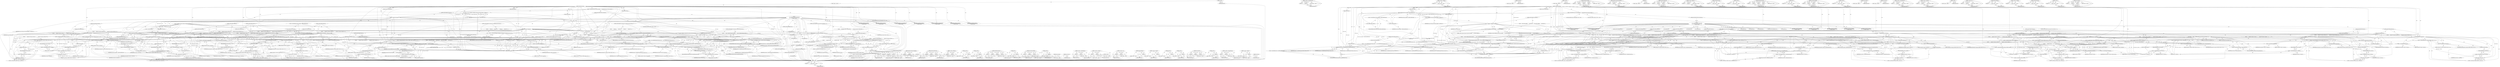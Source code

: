 digraph "IsLowerThanGL" {
vulnerable_394 [label=<(METHOD,swizzle_r)>];
vulnerable_395 [label=<(PARAM,p1)>];
vulnerable_396 [label=<(BLOCK,&lt;empty&gt;,&lt;empty&gt;)>];
vulnerable_397 [label=<(METHOD_RETURN,ANY)>];
vulnerable_376 [label=<(METHOD,&lt;operator&gt;.indirectIndexAccess)>];
vulnerable_377 [label=<(PARAM,p1)>];
vulnerable_378 [label=<(PARAM,p2)>];
vulnerable_379 [label=<(BLOCK,&lt;empty&gt;,&lt;empty&gt;)>];
vulnerable_380 [label=<(METHOD_RETURN,ANY)>];
vulnerable_332 [label=<(METHOD,&lt;operator&gt;.addressOf)>];
vulnerable_333 [label=<(PARAM,p1)>];
vulnerable_334 [label=<(BLOCK,&lt;empty&gt;,&lt;empty&gt;)>];
vulnerable_335 [label=<(METHOD_RETURN,ANY)>];
vulnerable_355 [label=<(METHOD,workarounds)>];
vulnerable_356 [label=<(BLOCK,&lt;empty&gt;,&lt;empty&gt;)>];
vulnerable_357 [label=<(METHOD_RETURN,ANY)>];
vulnerable_6 [label=<(METHOD,&lt;global&gt;)<SUB>1</SUB>>];
vulnerable_7 [label=<(BLOCK,&lt;empty&gt;,&lt;empty&gt;)<SUB>1</SUB>>];
vulnerable_8 [label=<(METHOD,GetTexParameterImpl)<SUB>1</SUB>>];
vulnerable_9 [label=<(PARAM,GLenum target)<SUB>2</SUB>>];
vulnerable_10 [label=<(PARAM,GLenum pname)<SUB>2</SUB>>];
vulnerable_11 [label=<(PARAM,GLfloat* fparams)<SUB>2</SUB>>];
vulnerable_12 [label=<(PARAM,GLint* iparams)<SUB>2</SUB>>];
vulnerable_13 [label=<(PARAM,const char* function_name)<SUB>3</SUB>>];
vulnerable_14 [label=<(BLOCK,{
  TextureRef* texture_ref = texture_manager()...,{
  TextureRef* texture_ref = texture_manager()...)<SUB>3</SUB>>];
vulnerable_15 [label="<(LOCAL,TextureRef* texture_ref: TextureRef*)<SUB>4</SUB>>"];
vulnerable_16 [label=<(&lt;operator&gt;.assignment,* texture_ref = texture_manager()-&gt;GetTextureIn...)<SUB>4</SUB>>];
vulnerable_17 [label=<(IDENTIFIER,texture_ref,* texture_ref = texture_manager()-&gt;GetTextureIn...)<SUB>4</SUB>>];
vulnerable_18 [label=<(GetTextureInfoForTarget,texture_manager()-&gt;GetTextureInfoForTarget(
   ...)<SUB>4</SUB>>];
vulnerable_19 [label=<(&lt;operator&gt;.indirectFieldAccess,texture_manager()-&gt;GetTextureInfoForTarget)<SUB>4</SUB>>];
vulnerable_20 [label=<(texture_manager,texture_manager())<SUB>4</SUB>>];
vulnerable_21 [label=<(FIELD_IDENTIFIER,GetTextureInfoForTarget,GetTextureInfoForTarget)<SUB>4</SUB>>];
vulnerable_22 [label=<(&lt;operator&gt;.addressOf,&amp;state_)<SUB>5</SUB>>];
vulnerable_23 [label=<(IDENTIFIER,state_,texture_manager()-&gt;GetTextureInfoForTarget(
   ...)<SUB>5</SUB>>];
vulnerable_24 [label=<(IDENTIFIER,target,texture_manager()-&gt;GetTextureInfoForTarget(
   ...)<SUB>5</SUB>>];
vulnerable_25 [label=<(CONTROL_STRUCTURE,IF,if (!texture_ref))<SUB>6</SUB>>];
vulnerable_26 [label=<(&lt;operator&gt;.logicalNot,!texture_ref)<SUB>6</SUB>>];
vulnerable_27 [label=<(IDENTIFIER,texture_ref,!texture_ref)<SUB>6</SUB>>];
vulnerable_28 [label=<(BLOCK,{
    LOCAL_SET_GL_ERROR(
        GL_INVALID_OP...,{
    LOCAL_SET_GL_ERROR(
        GL_INVALID_OP...)<SUB>6</SUB>>];
vulnerable_29 [label=<(LOCAL_SET_GL_ERROR,LOCAL_SET_GL_ERROR(
        GL_INVALID_OPERATIO...)<SUB>7</SUB>>];
vulnerable_30 [label=<(IDENTIFIER,GL_INVALID_OPERATION,LOCAL_SET_GL_ERROR(
        GL_INVALID_OPERATIO...)<SUB>8</SUB>>];
vulnerable_31 [label=<(IDENTIFIER,function_name,LOCAL_SET_GL_ERROR(
        GL_INVALID_OPERATIO...)<SUB>8</SUB>>];
vulnerable_32 [label=<(LITERAL,&quot;unknown texture for target&quot;,LOCAL_SET_GL_ERROR(
        GL_INVALID_OPERATIO...)<SUB>8</SUB>>];
vulnerable_33 [label=<(RETURN,return;,return;)<SUB>9</SUB>>];
vulnerable_34 [label="<(LOCAL,Texture* texture: Texture*)<SUB>11</SUB>>"];
vulnerable_35 [label=<(&lt;operator&gt;.assignment,* texture = texture_ref-&gt;texture())<SUB>11</SUB>>];
vulnerable_36 [label=<(IDENTIFIER,texture,* texture = texture_ref-&gt;texture())<SUB>11</SUB>>];
vulnerable_37 [label=<(texture,texture_ref-&gt;texture())<SUB>11</SUB>>];
vulnerable_38 [label=<(&lt;operator&gt;.indirectFieldAccess,texture_ref-&gt;texture)<SUB>11</SUB>>];
vulnerable_39 [label=<(IDENTIFIER,texture_ref,texture_ref-&gt;texture())<SUB>11</SUB>>];
vulnerable_40 [label=<(FIELD_IDENTIFIER,texture,texture)<SUB>11</SUB>>];
vulnerable_41 [label=<(CONTROL_STRUCTURE,SWITCH,switch(pname))<SUB>12</SUB>>];
vulnerable_42 [label=<(IDENTIFIER,pname,switch(pname))<SUB>12</SUB>>];
vulnerable_43 [label="<(BLOCK,{
    case GL_TEXTURE_MAX_ANISOTROPY_EXT:
     ...,{
    case GL_TEXTURE_MAX_ANISOTROPY_EXT:
     ...)<SUB>12</SUB>>"];
vulnerable_44 [label=<(JUMP_TARGET,case)<SUB>13</SUB>>];
vulnerable_45 [label="<(IDENTIFIER,GL_TEXTURE_MAX_ANISOTROPY_EXT,{
    case GL_TEXTURE_MAX_ANISOTROPY_EXT:
     ...)<SUB>13</SUB>>"];
vulnerable_46 [label=<(CONTROL_STRUCTURE,IF,if (workarounds().init_texture_max_anisotropy))<SUB>14</SUB>>];
vulnerable_47 [label=<(&lt;operator&gt;.fieldAccess,workarounds().init_texture_max_anisotropy)<SUB>14</SUB>>];
vulnerable_48 [label=<(workarounds,workarounds())<SUB>14</SUB>>];
vulnerable_49 [label=<(FIELD_IDENTIFIER,init_texture_max_anisotropy,init_texture_max_anisotropy)<SUB>14</SUB>>];
vulnerable_50 [label=<(BLOCK,{
        texture-&gt;InitTextureMaxAnisotropyIfNe...,{
        texture-&gt;InitTextureMaxAnisotropyIfNe...)<SUB>14</SUB>>];
vulnerable_51 [label=<(InitTextureMaxAnisotropyIfNeeded,texture-&gt;InitTextureMaxAnisotropyIfNeeded(target))<SUB>15</SUB>>];
vulnerable_52 [label=<(&lt;operator&gt;.indirectFieldAccess,texture-&gt;InitTextureMaxAnisotropyIfNeeded)<SUB>15</SUB>>];
vulnerable_53 [label=<(IDENTIFIER,texture,texture-&gt;InitTextureMaxAnisotropyIfNeeded(target))<SUB>15</SUB>>];
vulnerable_54 [label=<(FIELD_IDENTIFIER,InitTextureMaxAnisotropyIfNeeded,InitTextureMaxAnisotropyIfNeeded)<SUB>15</SUB>>];
vulnerable_55 [label=<(IDENTIFIER,target,texture-&gt;InitTextureMaxAnisotropyIfNeeded(target))<SUB>15</SUB>>];
vulnerable_56 [label=<(CONTROL_STRUCTURE,BREAK,break;)<SUB>17</SUB>>];
vulnerable_57 [label=<(JUMP_TARGET,case)<SUB>18</SUB>>];
vulnerable_58 [label="<(IDENTIFIER,GL_TEXTURE_IMMUTABLE_LEVELS,{
    case GL_TEXTURE_MAX_ANISOTROPY_EXT:
     ...)<SUB>18</SUB>>"];
vulnerable_59 [label=<(CONTROL_STRUCTURE,IF,if (gl_version_info().IsLowerThanGL(4, 2)))<SUB>19</SUB>>];
vulnerable_60 [label=<(IsLowerThanGL,gl_version_info().IsLowerThanGL(4, 2))<SUB>19</SUB>>];
vulnerable_61 [label=<(&lt;operator&gt;.fieldAccess,gl_version_info().IsLowerThanGL)<SUB>19</SUB>>];
vulnerable_62 [label=<(gl_version_info,gl_version_info())<SUB>19</SUB>>];
vulnerable_63 [label=<(FIELD_IDENTIFIER,IsLowerThanGL,IsLowerThanGL)<SUB>19</SUB>>];
vulnerable_64 [label=<(LITERAL,4,gl_version_info().IsLowerThanGL(4, 2))<SUB>19</SUB>>];
vulnerable_65 [label=<(LITERAL,2,gl_version_info().IsLowerThanGL(4, 2))<SUB>19</SUB>>];
vulnerable_66 [label=<(BLOCK,{
        GLint levels = texture-&gt;GetImmutableL...,{
        GLint levels = texture-&gt;GetImmutableL...)<SUB>19</SUB>>];
vulnerable_67 [label="<(LOCAL,GLint levels: GLint)<SUB>20</SUB>>"];
vulnerable_68 [label=<(&lt;operator&gt;.assignment,levels = texture-&gt;GetImmutableLevels())<SUB>20</SUB>>];
vulnerable_69 [label=<(IDENTIFIER,levels,levels = texture-&gt;GetImmutableLevels())<SUB>20</SUB>>];
vulnerable_70 [label=<(GetImmutableLevels,texture-&gt;GetImmutableLevels())<SUB>20</SUB>>];
vulnerable_71 [label=<(&lt;operator&gt;.indirectFieldAccess,texture-&gt;GetImmutableLevels)<SUB>20</SUB>>];
vulnerable_72 [label=<(IDENTIFIER,texture,texture-&gt;GetImmutableLevels())<SUB>20</SUB>>];
vulnerable_73 [label=<(FIELD_IDENTIFIER,GetImmutableLevels,GetImmutableLevels)<SUB>20</SUB>>];
vulnerable_74 [label=<(CONTROL_STRUCTURE,IF,if (fparams))<SUB>21</SUB>>];
vulnerable_75 [label=<(IDENTIFIER,fparams,if (fparams))<SUB>21</SUB>>];
vulnerable_76 [label=<(BLOCK,{
          fparams[0] = static_cast&lt;GLfloat&gt;(l...,{
          fparams[0] = static_cast&lt;GLfloat&gt;(l...)<SUB>21</SUB>>];
vulnerable_77 [label=<(&lt;operator&gt;.assignment,fparams[0] = static_cast&lt;GLfloat&gt;(levels))<SUB>22</SUB>>];
vulnerable_78 [label=<(&lt;operator&gt;.indirectIndexAccess,fparams[0])<SUB>22</SUB>>];
vulnerable_79 [label=<(IDENTIFIER,fparams,fparams[0] = static_cast&lt;GLfloat&gt;(levels))<SUB>22</SUB>>];
vulnerable_80 [label=<(LITERAL,0,fparams[0] = static_cast&lt;GLfloat&gt;(levels))<SUB>22</SUB>>];
vulnerable_81 [label=<(&lt;operator&gt;.cast,static_cast&lt;GLfloat&gt;(levels))<SUB>22</SUB>>];
vulnerable_82 [label=<(UNKNOWN,GLfloat,GLfloat)<SUB>22</SUB>>];
vulnerable_83 [label=<(IDENTIFIER,levels,static_cast&lt;GLfloat&gt;(levels))<SUB>22</SUB>>];
vulnerable_84 [label=<(CONTROL_STRUCTURE,ELSE,else)<SUB>23</SUB>>];
vulnerable_85 [label=<(BLOCK,{
          iparams[0] = levels;
        },{
          iparams[0] = levels;
        })<SUB>23</SUB>>];
vulnerable_86 [label=<(&lt;operator&gt;.assignment,iparams[0] = levels)<SUB>24</SUB>>];
vulnerable_87 [label=<(&lt;operator&gt;.indirectIndexAccess,iparams[0])<SUB>24</SUB>>];
vulnerable_88 [label=<(IDENTIFIER,iparams,iparams[0] = levels)<SUB>24</SUB>>];
vulnerable_89 [label=<(LITERAL,0,iparams[0] = levels)<SUB>24</SUB>>];
vulnerable_90 [label=<(IDENTIFIER,levels,iparams[0] = levels)<SUB>24</SUB>>];
vulnerable_91 [label=<(RETURN,return;,return;)<SUB>26</SUB>>];
vulnerable_92 [label=<(CONTROL_STRUCTURE,BREAK,break;)<SUB>28</SUB>>];
vulnerable_93 [label=<(CONTROL_STRUCTURE,IF,if (workarounds().use_shadowed_tex_level_params))<SUB>29</SUB>>];
vulnerable_94 [label=<(&lt;operator&gt;.fieldAccess,workarounds().use_shadowed_tex_level_params)<SUB>29</SUB>>];
vulnerable_95 [label=<(workarounds,workarounds())<SUB>29</SUB>>];
vulnerable_96 [label=<(FIELD_IDENTIFIER,use_shadowed_tex_level_params,use_shadowed_tex_level_params)<SUB>29</SUB>>];
vulnerable_97 [label=<(BLOCK,{
        if (fparams) {
          fparams[0] =...,{
        if (fparams) {
          fparams[0] =...)<SUB>29</SUB>>];
vulnerable_98 [label=<(CONTROL_STRUCTURE,IF,if (fparams))<SUB>30</SUB>>];
vulnerable_99 [label=<(IDENTIFIER,fparams,if (fparams))<SUB>30</SUB>>];
vulnerable_100 [label=<(BLOCK,{
          fparams[0] = static_cast&lt;GLfloat&gt;(t...,{
          fparams[0] = static_cast&lt;GLfloat&gt;(t...)<SUB>30</SUB>>];
vulnerable_101 [label=<(&lt;operator&gt;.assignment,fparams[0] = static_cast&lt;GLfloat&gt;(texture-&gt;base...)<SUB>31</SUB>>];
vulnerable_102 [label=<(&lt;operator&gt;.indirectIndexAccess,fparams[0])<SUB>31</SUB>>];
vulnerable_103 [label=<(IDENTIFIER,fparams,fparams[0] = static_cast&lt;GLfloat&gt;(texture-&gt;base...)<SUB>31</SUB>>];
vulnerable_104 [label=<(LITERAL,0,fparams[0] = static_cast&lt;GLfloat&gt;(texture-&gt;base...)<SUB>31</SUB>>];
vulnerable_105 [label=<(&lt;operator&gt;.cast,static_cast&lt;GLfloat&gt;(texture-&gt;base_level()))<SUB>31</SUB>>];
vulnerable_106 [label=<(UNKNOWN,GLfloat,GLfloat)<SUB>31</SUB>>];
vulnerable_107 [label=<(base_level,texture-&gt;base_level())<SUB>31</SUB>>];
vulnerable_108 [label=<(&lt;operator&gt;.indirectFieldAccess,texture-&gt;base_level)<SUB>31</SUB>>];
vulnerable_109 [label=<(IDENTIFIER,texture,texture-&gt;base_level())<SUB>31</SUB>>];
vulnerable_110 [label=<(FIELD_IDENTIFIER,base_level,base_level)<SUB>31</SUB>>];
vulnerable_111 [label=<(CONTROL_STRUCTURE,ELSE,else)<SUB>32</SUB>>];
vulnerable_112 [label=<(BLOCK,{
          iparams[0] = texture-&gt;base_level();...,{
          iparams[0] = texture-&gt;base_level();...)<SUB>32</SUB>>];
vulnerable_113 [label=<(&lt;operator&gt;.assignment,iparams[0] = texture-&gt;base_level())<SUB>33</SUB>>];
vulnerable_114 [label=<(&lt;operator&gt;.indirectIndexAccess,iparams[0])<SUB>33</SUB>>];
vulnerable_115 [label=<(IDENTIFIER,iparams,iparams[0] = texture-&gt;base_level())<SUB>33</SUB>>];
vulnerable_116 [label=<(LITERAL,0,iparams[0] = texture-&gt;base_level())<SUB>33</SUB>>];
vulnerable_117 [label=<(base_level,texture-&gt;base_level())<SUB>33</SUB>>];
vulnerable_118 [label=<(&lt;operator&gt;.indirectFieldAccess,texture-&gt;base_level)<SUB>33</SUB>>];
vulnerable_119 [label=<(IDENTIFIER,texture,texture-&gt;base_level())<SUB>33</SUB>>];
vulnerable_120 [label=<(FIELD_IDENTIFIER,base_level,base_level)<SUB>33</SUB>>];
vulnerable_121 [label=<(RETURN,return;,return;)<SUB>35</SUB>>];
vulnerable_122 [label=<(CONTROL_STRUCTURE,BREAK,break;)<SUB>37</SUB>>];
vulnerable_123 [label=<(JUMP_TARGET,case)<SUB>38</SUB>>];
vulnerable_124 [label="<(IDENTIFIER,GL_TEXTURE_MAX_LEVEL,{
    case GL_TEXTURE_MAX_ANISOTROPY_EXT:
     ...)<SUB>38</SUB>>"];
vulnerable_125 [label=<(CONTROL_STRUCTURE,IF,if (workarounds().use_shadowed_tex_level_params))<SUB>39</SUB>>];
vulnerable_126 [label=<(&lt;operator&gt;.fieldAccess,workarounds().use_shadowed_tex_level_params)<SUB>39</SUB>>];
vulnerable_127 [label=<(workarounds,workarounds())<SUB>39</SUB>>];
vulnerable_128 [label=<(FIELD_IDENTIFIER,use_shadowed_tex_level_params,use_shadowed_tex_level_params)<SUB>39</SUB>>];
vulnerable_129 [label=<(BLOCK,{
        if (fparams) {
          fparams[0] =...,{
        if (fparams) {
          fparams[0] =...)<SUB>39</SUB>>];
vulnerable_130 [label=<(CONTROL_STRUCTURE,IF,if (fparams))<SUB>40</SUB>>];
vulnerable_131 [label=<(IDENTIFIER,fparams,if (fparams))<SUB>40</SUB>>];
vulnerable_132 [label=<(BLOCK,{
          fparams[0] = static_cast&lt;GLfloat&gt;(t...,{
          fparams[0] = static_cast&lt;GLfloat&gt;(t...)<SUB>40</SUB>>];
vulnerable_133 [label=<(&lt;operator&gt;.assignment,fparams[0] = static_cast&lt;GLfloat&gt;(texture-&gt;max_...)<SUB>41</SUB>>];
vulnerable_134 [label=<(&lt;operator&gt;.indirectIndexAccess,fparams[0])<SUB>41</SUB>>];
vulnerable_135 [label=<(IDENTIFIER,fparams,fparams[0] = static_cast&lt;GLfloat&gt;(texture-&gt;max_...)<SUB>41</SUB>>];
vulnerable_136 [label=<(LITERAL,0,fparams[0] = static_cast&lt;GLfloat&gt;(texture-&gt;max_...)<SUB>41</SUB>>];
vulnerable_137 [label=<(&lt;operator&gt;.cast,static_cast&lt;GLfloat&gt;(texture-&gt;max_level()))<SUB>41</SUB>>];
vulnerable_138 [label=<(UNKNOWN,GLfloat,GLfloat)<SUB>41</SUB>>];
vulnerable_139 [label=<(max_level,texture-&gt;max_level())<SUB>41</SUB>>];
vulnerable_140 [label=<(&lt;operator&gt;.indirectFieldAccess,texture-&gt;max_level)<SUB>41</SUB>>];
vulnerable_141 [label=<(IDENTIFIER,texture,texture-&gt;max_level())<SUB>41</SUB>>];
vulnerable_142 [label=<(FIELD_IDENTIFIER,max_level,max_level)<SUB>41</SUB>>];
vulnerable_143 [label=<(CONTROL_STRUCTURE,ELSE,else)<SUB>42</SUB>>];
vulnerable_144 [label=<(BLOCK,{
          iparams[0] = texture-&gt;max_level();
...,{
          iparams[0] = texture-&gt;max_level();
...)<SUB>42</SUB>>];
vulnerable_145 [label=<(&lt;operator&gt;.assignment,iparams[0] = texture-&gt;max_level())<SUB>43</SUB>>];
vulnerable_146 [label=<(&lt;operator&gt;.indirectIndexAccess,iparams[0])<SUB>43</SUB>>];
vulnerable_147 [label=<(IDENTIFIER,iparams,iparams[0] = texture-&gt;max_level())<SUB>43</SUB>>];
vulnerable_148 [label=<(LITERAL,0,iparams[0] = texture-&gt;max_level())<SUB>43</SUB>>];
vulnerable_149 [label=<(max_level,texture-&gt;max_level())<SUB>43</SUB>>];
vulnerable_150 [label=<(&lt;operator&gt;.indirectFieldAccess,texture-&gt;max_level)<SUB>43</SUB>>];
vulnerable_151 [label=<(IDENTIFIER,texture,texture-&gt;max_level())<SUB>43</SUB>>];
vulnerable_152 [label=<(FIELD_IDENTIFIER,max_level,max_level)<SUB>43</SUB>>];
vulnerable_153 [label=<(RETURN,return;,return;)<SUB>45</SUB>>];
vulnerable_154 [label=<(CONTROL_STRUCTURE,BREAK,break;)<SUB>47</SUB>>];
vulnerable_155 [label=<(JUMP_TARGET,case)<SUB>48</SUB>>];
vulnerable_156 [label="<(IDENTIFIER,GL_TEXTURE_SWIZZLE_R,{
    case GL_TEXTURE_MAX_ANISOTROPY_EXT:
     ...)<SUB>48</SUB>>"];
vulnerable_157 [label=<(CONTROL_STRUCTURE,IF,if (fparams))<SUB>49</SUB>>];
vulnerable_158 [label=<(IDENTIFIER,fparams,if (fparams))<SUB>49</SUB>>];
vulnerable_159 [label=<(BLOCK,{
         fparams[0] = static_cast&lt;GLfloat&gt;(te...,{
         fparams[0] = static_cast&lt;GLfloat&gt;(te...)<SUB>49</SUB>>];
vulnerable_160 [label=<(&lt;operator&gt;.assignment,fparams[0] = static_cast&lt;GLfloat&gt;(texture-&gt;swiz...)<SUB>50</SUB>>];
vulnerable_161 [label=<(&lt;operator&gt;.indirectIndexAccess,fparams[0])<SUB>50</SUB>>];
vulnerable_162 [label=<(IDENTIFIER,fparams,fparams[0] = static_cast&lt;GLfloat&gt;(texture-&gt;swiz...)<SUB>50</SUB>>];
vulnerable_163 [label=<(LITERAL,0,fparams[0] = static_cast&lt;GLfloat&gt;(texture-&gt;swiz...)<SUB>50</SUB>>];
vulnerable_164 [label=<(&lt;operator&gt;.cast,static_cast&lt;GLfloat&gt;(texture-&gt;swizzle_r()))<SUB>50</SUB>>];
vulnerable_165 [label=<(UNKNOWN,GLfloat,GLfloat)<SUB>50</SUB>>];
vulnerable_166 [label=<(swizzle_r,texture-&gt;swizzle_r())<SUB>50</SUB>>];
vulnerable_167 [label=<(&lt;operator&gt;.indirectFieldAccess,texture-&gt;swizzle_r)<SUB>50</SUB>>];
vulnerable_168 [label=<(IDENTIFIER,texture,texture-&gt;swizzle_r())<SUB>50</SUB>>];
vulnerable_169 [label=<(FIELD_IDENTIFIER,swizzle_r,swizzle_r)<SUB>50</SUB>>];
vulnerable_170 [label=<(CONTROL_STRUCTURE,ELSE,else)<SUB>51</SUB>>];
vulnerable_171 [label=<(BLOCK,{
        iparams[0] = texture-&gt;swizzle_r();
  ...,{
        iparams[0] = texture-&gt;swizzle_r();
  ...)<SUB>51</SUB>>];
vulnerable_172 [label=<(&lt;operator&gt;.assignment,iparams[0] = texture-&gt;swizzle_r())<SUB>52</SUB>>];
vulnerable_173 [label=<(&lt;operator&gt;.indirectIndexAccess,iparams[0])<SUB>52</SUB>>];
vulnerable_174 [label=<(IDENTIFIER,iparams,iparams[0] = texture-&gt;swizzle_r())<SUB>52</SUB>>];
vulnerable_175 [label=<(LITERAL,0,iparams[0] = texture-&gt;swizzle_r())<SUB>52</SUB>>];
vulnerable_176 [label=<(swizzle_r,texture-&gt;swizzle_r())<SUB>52</SUB>>];
vulnerable_177 [label=<(&lt;operator&gt;.indirectFieldAccess,texture-&gt;swizzle_r)<SUB>52</SUB>>];
vulnerable_178 [label=<(IDENTIFIER,texture,texture-&gt;swizzle_r())<SUB>52</SUB>>];
vulnerable_179 [label=<(FIELD_IDENTIFIER,swizzle_r,swizzle_r)<SUB>52</SUB>>];
vulnerable_180 [label=<(RETURN,return;,return;)<SUB>54</SUB>>];
vulnerable_181 [label=<(JUMP_TARGET,case)<SUB>55</SUB>>];
vulnerable_182 [label="<(IDENTIFIER,GL_TEXTURE_SWIZZLE_G,{
    case GL_TEXTURE_MAX_ANISOTROPY_EXT:
     ...)<SUB>55</SUB>>"];
vulnerable_183 [label=<(CONTROL_STRUCTURE,IF,if (fparams))<SUB>56</SUB>>];
vulnerable_184 [label=<(IDENTIFIER,fparams,if (fparams))<SUB>56</SUB>>];
vulnerable_185 [label=<(BLOCK,{
        fparams[0] = static_cast&lt;GLfloat&gt;(tex...,{
        fparams[0] = static_cast&lt;GLfloat&gt;(tex...)<SUB>56</SUB>>];
vulnerable_186 [label=<(&lt;operator&gt;.assignment,fparams[0] = static_cast&lt;GLfloat&gt;(texture-&gt;swiz...)<SUB>57</SUB>>];
vulnerable_187 [label=<(&lt;operator&gt;.indirectIndexAccess,fparams[0])<SUB>57</SUB>>];
vulnerable_188 [label=<(IDENTIFIER,fparams,fparams[0] = static_cast&lt;GLfloat&gt;(texture-&gt;swiz...)<SUB>57</SUB>>];
vulnerable_189 [label=<(LITERAL,0,fparams[0] = static_cast&lt;GLfloat&gt;(texture-&gt;swiz...)<SUB>57</SUB>>];
vulnerable_190 [label=<(&lt;operator&gt;.cast,static_cast&lt;GLfloat&gt;(texture-&gt;swizzle_g()))<SUB>57</SUB>>];
vulnerable_191 [label=<(UNKNOWN,GLfloat,GLfloat)<SUB>57</SUB>>];
vulnerable_192 [label=<(swizzle_g,texture-&gt;swizzle_g())<SUB>57</SUB>>];
vulnerable_193 [label=<(&lt;operator&gt;.indirectFieldAccess,texture-&gt;swizzle_g)<SUB>57</SUB>>];
vulnerable_194 [label=<(IDENTIFIER,texture,texture-&gt;swizzle_g())<SUB>57</SUB>>];
vulnerable_195 [label=<(FIELD_IDENTIFIER,swizzle_g,swizzle_g)<SUB>57</SUB>>];
vulnerable_196 [label=<(CONTROL_STRUCTURE,ELSE,else)<SUB>58</SUB>>];
vulnerable_197 [label=<(BLOCK,{
        iparams[0] = texture-&gt;swizzle_g();
  ...,{
        iparams[0] = texture-&gt;swizzle_g();
  ...)<SUB>58</SUB>>];
vulnerable_198 [label=<(&lt;operator&gt;.assignment,iparams[0] = texture-&gt;swizzle_g())<SUB>59</SUB>>];
vulnerable_199 [label=<(&lt;operator&gt;.indirectIndexAccess,iparams[0])<SUB>59</SUB>>];
vulnerable_200 [label=<(IDENTIFIER,iparams,iparams[0] = texture-&gt;swizzle_g())<SUB>59</SUB>>];
vulnerable_201 [label=<(LITERAL,0,iparams[0] = texture-&gt;swizzle_g())<SUB>59</SUB>>];
vulnerable_202 [label=<(swizzle_g,texture-&gt;swizzle_g())<SUB>59</SUB>>];
vulnerable_203 [label=<(&lt;operator&gt;.indirectFieldAccess,texture-&gt;swizzle_g)<SUB>59</SUB>>];
vulnerable_204 [label=<(IDENTIFIER,texture,texture-&gt;swizzle_g())<SUB>59</SUB>>];
vulnerable_205 [label=<(FIELD_IDENTIFIER,swizzle_g,swizzle_g)<SUB>59</SUB>>];
vulnerable_206 [label=<(RETURN,return;,return;)<SUB>61</SUB>>];
vulnerable_207 [label=<(JUMP_TARGET,case)<SUB>62</SUB>>];
vulnerable_208 [label="<(IDENTIFIER,GL_TEXTURE_SWIZZLE_B,{
    case GL_TEXTURE_MAX_ANISOTROPY_EXT:
     ...)<SUB>62</SUB>>"];
vulnerable_209 [label=<(CONTROL_STRUCTURE,IF,if (fparams))<SUB>63</SUB>>];
vulnerable_210 [label=<(IDENTIFIER,fparams,if (fparams))<SUB>63</SUB>>];
vulnerable_211 [label=<(BLOCK,{
        fparams[0] = static_cast&lt;GLfloat&gt;(tex...,{
        fparams[0] = static_cast&lt;GLfloat&gt;(tex...)<SUB>63</SUB>>];
vulnerable_212 [label=<(&lt;operator&gt;.assignment,fparams[0] = static_cast&lt;GLfloat&gt;(texture-&gt;swiz...)<SUB>64</SUB>>];
vulnerable_213 [label=<(&lt;operator&gt;.indirectIndexAccess,fparams[0])<SUB>64</SUB>>];
vulnerable_214 [label=<(IDENTIFIER,fparams,fparams[0] = static_cast&lt;GLfloat&gt;(texture-&gt;swiz...)<SUB>64</SUB>>];
vulnerable_215 [label=<(LITERAL,0,fparams[0] = static_cast&lt;GLfloat&gt;(texture-&gt;swiz...)<SUB>64</SUB>>];
vulnerable_216 [label=<(&lt;operator&gt;.cast,static_cast&lt;GLfloat&gt;(texture-&gt;swizzle_b()))<SUB>64</SUB>>];
vulnerable_217 [label=<(UNKNOWN,GLfloat,GLfloat)<SUB>64</SUB>>];
vulnerable_218 [label=<(swizzle_b,texture-&gt;swizzle_b())<SUB>64</SUB>>];
vulnerable_219 [label=<(&lt;operator&gt;.indirectFieldAccess,texture-&gt;swizzle_b)<SUB>64</SUB>>];
vulnerable_220 [label=<(IDENTIFIER,texture,texture-&gt;swizzle_b())<SUB>64</SUB>>];
vulnerable_221 [label=<(FIELD_IDENTIFIER,swizzle_b,swizzle_b)<SUB>64</SUB>>];
vulnerable_222 [label=<(CONTROL_STRUCTURE,ELSE,else)<SUB>65</SUB>>];
vulnerable_223 [label=<(BLOCK,{
        iparams[0] = texture-&gt;swizzle_b();
  ...,{
        iparams[0] = texture-&gt;swizzle_b();
  ...)<SUB>65</SUB>>];
vulnerable_224 [label=<(&lt;operator&gt;.assignment,iparams[0] = texture-&gt;swizzle_b())<SUB>66</SUB>>];
vulnerable_225 [label=<(&lt;operator&gt;.indirectIndexAccess,iparams[0])<SUB>66</SUB>>];
vulnerable_226 [label=<(IDENTIFIER,iparams,iparams[0] = texture-&gt;swizzle_b())<SUB>66</SUB>>];
vulnerable_227 [label=<(LITERAL,0,iparams[0] = texture-&gt;swizzle_b())<SUB>66</SUB>>];
vulnerable_228 [label=<(swizzle_b,texture-&gt;swizzle_b())<SUB>66</SUB>>];
vulnerable_229 [label=<(&lt;operator&gt;.indirectFieldAccess,texture-&gt;swizzle_b)<SUB>66</SUB>>];
vulnerable_230 [label=<(IDENTIFIER,texture,texture-&gt;swizzle_b())<SUB>66</SUB>>];
vulnerable_231 [label=<(FIELD_IDENTIFIER,swizzle_b,swizzle_b)<SUB>66</SUB>>];
vulnerable_232 [label=<(RETURN,return;,return;)<SUB>68</SUB>>];
vulnerable_233 [label=<(JUMP_TARGET,case)<SUB>69</SUB>>];
vulnerable_234 [label="<(IDENTIFIER,GL_TEXTURE_SWIZZLE_A,{
    case GL_TEXTURE_MAX_ANISOTROPY_EXT:
     ...)<SUB>69</SUB>>"];
vulnerable_235 [label=<(CONTROL_STRUCTURE,IF,if (fparams))<SUB>70</SUB>>];
vulnerable_236 [label=<(IDENTIFIER,fparams,if (fparams))<SUB>70</SUB>>];
vulnerable_237 [label=<(BLOCK,{
        fparams[0] = static_cast&lt;GLfloat&gt;(tex...,{
        fparams[0] = static_cast&lt;GLfloat&gt;(tex...)<SUB>70</SUB>>];
vulnerable_238 [label=<(&lt;operator&gt;.assignment,fparams[0] = static_cast&lt;GLfloat&gt;(texture-&gt;swiz...)<SUB>71</SUB>>];
vulnerable_239 [label=<(&lt;operator&gt;.indirectIndexAccess,fparams[0])<SUB>71</SUB>>];
vulnerable_240 [label=<(IDENTIFIER,fparams,fparams[0] = static_cast&lt;GLfloat&gt;(texture-&gt;swiz...)<SUB>71</SUB>>];
vulnerable_241 [label=<(LITERAL,0,fparams[0] = static_cast&lt;GLfloat&gt;(texture-&gt;swiz...)<SUB>71</SUB>>];
vulnerable_242 [label=<(&lt;operator&gt;.cast,static_cast&lt;GLfloat&gt;(texture-&gt;swizzle_a()))<SUB>71</SUB>>];
vulnerable_243 [label=<(UNKNOWN,GLfloat,GLfloat)<SUB>71</SUB>>];
vulnerable_244 [label=<(swizzle_a,texture-&gt;swizzle_a())<SUB>71</SUB>>];
vulnerable_245 [label=<(&lt;operator&gt;.indirectFieldAccess,texture-&gt;swizzle_a)<SUB>71</SUB>>];
vulnerable_246 [label=<(IDENTIFIER,texture,texture-&gt;swizzle_a())<SUB>71</SUB>>];
vulnerable_247 [label=<(FIELD_IDENTIFIER,swizzle_a,swizzle_a)<SUB>71</SUB>>];
vulnerable_248 [label=<(CONTROL_STRUCTURE,ELSE,else)<SUB>72</SUB>>];
vulnerable_249 [label=<(BLOCK,{
        iparams[0] = texture-&gt;swizzle_a();
  ...,{
        iparams[0] = texture-&gt;swizzle_a();
  ...)<SUB>72</SUB>>];
vulnerable_250 [label=<(&lt;operator&gt;.assignment,iparams[0] = texture-&gt;swizzle_a())<SUB>73</SUB>>];
vulnerable_251 [label=<(&lt;operator&gt;.indirectIndexAccess,iparams[0])<SUB>73</SUB>>];
vulnerable_252 [label=<(IDENTIFIER,iparams,iparams[0] = texture-&gt;swizzle_a())<SUB>73</SUB>>];
vulnerable_253 [label=<(LITERAL,0,iparams[0] = texture-&gt;swizzle_a())<SUB>73</SUB>>];
vulnerable_254 [label=<(swizzle_a,texture-&gt;swizzle_a())<SUB>73</SUB>>];
vulnerable_255 [label=<(&lt;operator&gt;.indirectFieldAccess,texture-&gt;swizzle_a)<SUB>73</SUB>>];
vulnerable_256 [label=<(IDENTIFIER,texture,texture-&gt;swizzle_a())<SUB>73</SUB>>];
vulnerable_257 [label=<(FIELD_IDENTIFIER,swizzle_a,swizzle_a)<SUB>73</SUB>>];
vulnerable_258 [label=<(RETURN,return;,return;)<SUB>75</SUB>>];
vulnerable_259 [label=<(JUMP_TARGET,default)<SUB>76</SUB>>];
vulnerable_260 [label=<(CONTROL_STRUCTURE,BREAK,break;)<SUB>77</SUB>>];
vulnerable_261 [label=<(CONTROL_STRUCTURE,IF,if (fparams))<SUB>79</SUB>>];
vulnerable_262 [label=<(IDENTIFIER,fparams,if (fparams))<SUB>79</SUB>>];
vulnerable_263 [label=<(BLOCK,{
    api()-&gt;glGetTexParameterfvFn(target, pnam...,{
    api()-&gt;glGetTexParameterfvFn(target, pnam...)<SUB>79</SUB>>];
vulnerable_264 [label=<(glGetTexParameterfvFn,api()-&gt;glGetTexParameterfvFn(target, pname, fpa...)<SUB>80</SUB>>];
vulnerable_265 [label=<(&lt;operator&gt;.indirectFieldAccess,api()-&gt;glGetTexParameterfvFn)<SUB>80</SUB>>];
vulnerable_266 [label=<(api,api())<SUB>80</SUB>>];
vulnerable_267 [label=<(FIELD_IDENTIFIER,glGetTexParameterfvFn,glGetTexParameterfvFn)<SUB>80</SUB>>];
vulnerable_268 [label=<(IDENTIFIER,target,api()-&gt;glGetTexParameterfvFn(target, pname, fpa...)<SUB>80</SUB>>];
vulnerable_269 [label=<(IDENTIFIER,pname,api()-&gt;glGetTexParameterfvFn(target, pname, fpa...)<SUB>80</SUB>>];
vulnerable_270 [label=<(IDENTIFIER,fparams,api()-&gt;glGetTexParameterfvFn(target, pname, fpa...)<SUB>80</SUB>>];
vulnerable_271 [label=<(CONTROL_STRUCTURE,ELSE,else)<SUB>81</SUB>>];
vulnerable_272 [label=<(BLOCK,{
    api()-&gt;glGetTexParameterivFn(target, pnam...,{
    api()-&gt;glGetTexParameterivFn(target, pnam...)<SUB>81</SUB>>];
vulnerable_273 [label=<(glGetTexParameterivFn,api()-&gt;glGetTexParameterivFn(target, pname, ipa...)<SUB>82</SUB>>];
vulnerable_274 [label=<(&lt;operator&gt;.indirectFieldAccess,api()-&gt;glGetTexParameterivFn)<SUB>82</SUB>>];
vulnerable_275 [label=<(api,api())<SUB>82</SUB>>];
vulnerable_276 [label=<(FIELD_IDENTIFIER,glGetTexParameterivFn,glGetTexParameterivFn)<SUB>82</SUB>>];
vulnerable_277 [label=<(IDENTIFIER,target,api()-&gt;glGetTexParameterivFn(target, pname, ipa...)<SUB>82</SUB>>];
vulnerable_278 [label=<(IDENTIFIER,pname,api()-&gt;glGetTexParameterivFn(target, pname, ipa...)<SUB>82</SUB>>];
vulnerable_279 [label=<(IDENTIFIER,iparams,api()-&gt;glGetTexParameterivFn(target, pname, ipa...)<SUB>82</SUB>>];
vulnerable_280 [label=<(METHOD_RETURN,void)<SUB>1</SUB>>];
vulnerable_282 [label=<(METHOD_RETURN,ANY)<SUB>1</SUB>>];
vulnerable_410 [label=<(METHOD,glGetTexParameterfvFn)>];
vulnerable_411 [label=<(PARAM,p1)>];
vulnerable_412 [label=<(PARAM,p2)>];
vulnerable_413 [label=<(PARAM,p3)>];
vulnerable_414 [label=<(PARAM,p4)>];
vulnerable_415 [label=<(BLOCK,&lt;empty&gt;,&lt;empty&gt;)>];
vulnerable_416 [label=<(METHOD_RETURN,ANY)>];
vulnerable_358 [label=<(METHOD,InitTextureMaxAnisotropyIfNeeded)>];
vulnerable_359 [label=<(PARAM,p1)>];
vulnerable_360 [label=<(PARAM,p2)>];
vulnerable_361 [label=<(BLOCK,&lt;empty&gt;,&lt;empty&gt;)>];
vulnerable_362 [label=<(METHOD_RETURN,ANY)>];
vulnerable_417 [label=<(METHOD,api)>];
vulnerable_418 [label=<(BLOCK,&lt;empty&gt;,&lt;empty&gt;)>];
vulnerable_419 [label=<(METHOD_RETURN,ANY)>];
vulnerable_318 [label=<(METHOD,GetTextureInfoForTarget)>];
vulnerable_319 [label=<(PARAM,p1)>];
vulnerable_320 [label=<(PARAM,p2)>];
vulnerable_321 [label=<(PARAM,p3)>];
vulnerable_322 [label=<(BLOCK,&lt;empty&gt;,&lt;empty&gt;)>];
vulnerable_323 [label=<(METHOD_RETURN,ANY)>];
vulnerable_350 [label=<(METHOD,&lt;operator&gt;.fieldAccess)>];
vulnerable_351 [label=<(PARAM,p1)>];
vulnerable_352 [label=<(PARAM,p2)>];
vulnerable_353 [label=<(BLOCK,&lt;empty&gt;,&lt;empty&gt;)>];
vulnerable_354 [label=<(METHOD_RETURN,ANY)>];
vulnerable_390 [label=<(METHOD,max_level)>];
vulnerable_391 [label=<(PARAM,p1)>];
vulnerable_392 [label=<(BLOCK,&lt;empty&gt;,&lt;empty&gt;)>];
vulnerable_393 [label=<(METHOD_RETURN,ANY)>];
vulnerable_398 [label=<(METHOD,swizzle_g)>];
vulnerable_399 [label=<(PARAM,p1)>];
vulnerable_400 [label=<(BLOCK,&lt;empty&gt;,&lt;empty&gt;)>];
vulnerable_401 [label=<(METHOD_RETURN,ANY)>];
vulnerable_420 [label=<(METHOD,glGetTexParameterivFn)>];
vulnerable_421 [label=<(PARAM,p1)>];
vulnerable_422 [label=<(PARAM,p2)>];
vulnerable_423 [label=<(PARAM,p3)>];
vulnerable_424 [label=<(PARAM,p4)>];
vulnerable_425 [label=<(BLOCK,&lt;empty&gt;,&lt;empty&gt;)>];
vulnerable_426 [label=<(METHOD_RETURN,ANY)>];
vulnerable_346 [label=<(METHOD,texture)>];
vulnerable_347 [label=<(PARAM,p1)>];
vulnerable_348 [label=<(BLOCK,&lt;empty&gt;,&lt;empty&gt;)>];
vulnerable_349 [label=<(METHOD_RETURN,ANY)>];
vulnerable_340 [label=<(METHOD,LOCAL_SET_GL_ERROR)>];
vulnerable_341 [label=<(PARAM,p1)>];
vulnerable_342 [label=<(PARAM,p2)>];
vulnerable_343 [label=<(PARAM,p3)>];
vulnerable_344 [label=<(BLOCK,&lt;empty&gt;,&lt;empty&gt;)>];
vulnerable_345 [label=<(METHOD_RETURN,ANY)>];
vulnerable_402 [label=<(METHOD,swizzle_b)>];
vulnerable_403 [label=<(PARAM,p1)>];
vulnerable_404 [label=<(BLOCK,&lt;empty&gt;,&lt;empty&gt;)>];
vulnerable_405 [label=<(METHOD_RETURN,ANY)>];
vulnerable_329 [label=<(METHOD,texture_manager)>];
vulnerable_330 [label=<(BLOCK,&lt;empty&gt;,&lt;empty&gt;)>];
vulnerable_331 [label=<(METHOD_RETURN,ANY)>];
vulnerable_369 [label=<(METHOD,gl_version_info)>];
vulnerable_370 [label=<(BLOCK,&lt;empty&gt;,&lt;empty&gt;)>];
vulnerable_371 [label=<(METHOD_RETURN,ANY)>];
vulnerable_324 [label=<(METHOD,&lt;operator&gt;.indirectFieldAccess)>];
vulnerable_325 [label=<(PARAM,p1)>];
vulnerable_326 [label=<(PARAM,p2)>];
vulnerable_327 [label=<(BLOCK,&lt;empty&gt;,&lt;empty&gt;)>];
vulnerable_328 [label=<(METHOD_RETURN,ANY)>];
vulnerable_313 [label=<(METHOD,&lt;operator&gt;.assignment)>];
vulnerable_314 [label=<(PARAM,p1)>];
vulnerable_315 [label=<(PARAM,p2)>];
vulnerable_316 [label=<(BLOCK,&lt;empty&gt;,&lt;empty&gt;)>];
vulnerable_317 [label=<(METHOD_RETURN,ANY)>];
vulnerable_307 [label=<(METHOD,&lt;global&gt;)<SUB>1</SUB>>];
vulnerable_308 [label=<(BLOCK,&lt;empty&gt;,&lt;empty&gt;)>];
vulnerable_309 [label=<(METHOD_RETURN,ANY)>];
vulnerable_381 [label=<(METHOD,&lt;operator&gt;.cast)>];
vulnerable_382 [label=<(PARAM,p1)>];
vulnerable_383 [label=<(PARAM,p2)>];
vulnerable_384 [label=<(BLOCK,&lt;empty&gt;,&lt;empty&gt;)>];
vulnerable_385 [label=<(METHOD_RETURN,ANY)>];
vulnerable_372 [label=<(METHOD,GetImmutableLevels)>];
vulnerable_373 [label=<(PARAM,p1)>];
vulnerable_374 [label=<(BLOCK,&lt;empty&gt;,&lt;empty&gt;)>];
vulnerable_375 [label=<(METHOD_RETURN,ANY)>];
vulnerable_336 [label=<(METHOD,&lt;operator&gt;.logicalNot)>];
vulnerable_337 [label=<(PARAM,p1)>];
vulnerable_338 [label=<(BLOCK,&lt;empty&gt;,&lt;empty&gt;)>];
vulnerable_339 [label=<(METHOD_RETURN,ANY)>];
vulnerable_386 [label=<(METHOD,base_level)>];
vulnerable_387 [label=<(PARAM,p1)>];
vulnerable_388 [label=<(BLOCK,&lt;empty&gt;,&lt;empty&gt;)>];
vulnerable_389 [label=<(METHOD_RETURN,ANY)>];
vulnerable_406 [label=<(METHOD,swizzle_a)>];
vulnerable_407 [label=<(PARAM,p1)>];
vulnerable_408 [label=<(BLOCK,&lt;empty&gt;,&lt;empty&gt;)>];
vulnerable_409 [label=<(METHOD_RETURN,ANY)>];
vulnerable_363 [label=<(METHOD,IsLowerThanGL)>];
vulnerable_364 [label=<(PARAM,p1)>];
vulnerable_365 [label=<(PARAM,p2)>];
vulnerable_366 [label=<(PARAM,p3)>];
vulnerable_367 [label=<(BLOCK,&lt;empty&gt;,&lt;empty&gt;)>];
vulnerable_368 [label=<(METHOD_RETURN,ANY)>];
fixed_382 [label=<(METHOD,swizzle_r)>];
fixed_383 [label=<(PARAM,p1)>];
fixed_384 [label=<(BLOCK,&lt;empty&gt;,&lt;empty&gt;)>];
fixed_385 [label=<(METHOD_RETURN,ANY)>];
fixed_364 [label=<(METHOD,&lt;operator&gt;.indirectIndexAccess)>];
fixed_365 [label=<(PARAM,p1)>];
fixed_366 [label=<(PARAM,p2)>];
fixed_367 [label=<(BLOCK,&lt;empty&gt;,&lt;empty&gt;)>];
fixed_368 [label=<(METHOD_RETURN,ANY)>];
fixed_320 [label=<(METHOD,&lt;operator&gt;.addressOf)>];
fixed_321 [label=<(PARAM,p1)>];
fixed_322 [label=<(BLOCK,&lt;empty&gt;,&lt;empty&gt;)>];
fixed_323 [label=<(METHOD_RETURN,ANY)>];
fixed_343 [label=<(METHOD,workarounds)>];
fixed_344 [label=<(BLOCK,&lt;empty&gt;,&lt;empty&gt;)>];
fixed_345 [label=<(METHOD_RETURN,ANY)>];
fixed_6 [label=<(METHOD,&lt;global&gt;)<SUB>1</SUB>>];
fixed_7 [label=<(BLOCK,&lt;empty&gt;,&lt;empty&gt;)<SUB>1</SUB>>];
fixed_8 [label=<(METHOD,GetTexParameterImpl)<SUB>1</SUB>>];
fixed_9 [label=<(PARAM,GLenum target)<SUB>2</SUB>>];
fixed_10 [label=<(PARAM,GLenum pname)<SUB>2</SUB>>];
fixed_11 [label=<(PARAM,GLfloat* fparams)<SUB>2</SUB>>];
fixed_12 [label=<(PARAM,GLint* iparams)<SUB>2</SUB>>];
fixed_13 [label=<(PARAM,const char* function_name)<SUB>3</SUB>>];
fixed_14 [label=<(BLOCK,{
  TextureRef* texture_ref = texture_manager()...,{
  TextureRef* texture_ref = texture_manager()...)<SUB>3</SUB>>];
fixed_15 [label="<(LOCAL,TextureRef* texture_ref: TextureRef*)<SUB>4</SUB>>"];
fixed_16 [label=<(&lt;operator&gt;.assignment,* texture_ref = texture_manager()-&gt;GetTextureIn...)<SUB>4</SUB>>];
fixed_17 [label=<(IDENTIFIER,texture_ref,* texture_ref = texture_manager()-&gt;GetTextureIn...)<SUB>4</SUB>>];
fixed_18 [label=<(GetTextureInfoForTarget,texture_manager()-&gt;GetTextureInfoForTarget(
   ...)<SUB>4</SUB>>];
fixed_19 [label=<(&lt;operator&gt;.indirectFieldAccess,texture_manager()-&gt;GetTextureInfoForTarget)<SUB>4</SUB>>];
fixed_20 [label=<(texture_manager,texture_manager())<SUB>4</SUB>>];
fixed_21 [label=<(FIELD_IDENTIFIER,GetTextureInfoForTarget,GetTextureInfoForTarget)<SUB>4</SUB>>];
fixed_22 [label=<(&lt;operator&gt;.addressOf,&amp;state_)<SUB>5</SUB>>];
fixed_23 [label=<(IDENTIFIER,state_,texture_manager()-&gt;GetTextureInfoForTarget(
   ...)<SUB>5</SUB>>];
fixed_24 [label=<(IDENTIFIER,target,texture_manager()-&gt;GetTextureInfoForTarget(
   ...)<SUB>5</SUB>>];
fixed_25 [label=<(CONTROL_STRUCTURE,IF,if (!texture_ref))<SUB>6</SUB>>];
fixed_26 [label=<(&lt;operator&gt;.logicalNot,!texture_ref)<SUB>6</SUB>>];
fixed_27 [label=<(IDENTIFIER,texture_ref,!texture_ref)<SUB>6</SUB>>];
fixed_28 [label=<(BLOCK,{
    LOCAL_SET_GL_ERROR(
        GL_INVALID_OP...,{
    LOCAL_SET_GL_ERROR(
        GL_INVALID_OP...)<SUB>6</SUB>>];
fixed_29 [label=<(LOCAL_SET_GL_ERROR,LOCAL_SET_GL_ERROR(
        GL_INVALID_OPERATIO...)<SUB>7</SUB>>];
fixed_30 [label=<(IDENTIFIER,GL_INVALID_OPERATION,LOCAL_SET_GL_ERROR(
        GL_INVALID_OPERATIO...)<SUB>8</SUB>>];
fixed_31 [label=<(IDENTIFIER,function_name,LOCAL_SET_GL_ERROR(
        GL_INVALID_OPERATIO...)<SUB>8</SUB>>];
fixed_32 [label=<(LITERAL,&quot;unknown texture for target&quot;,LOCAL_SET_GL_ERROR(
        GL_INVALID_OPERATIO...)<SUB>8</SUB>>];
fixed_33 [label=<(RETURN,return;,return;)<SUB>9</SUB>>];
fixed_34 [label="<(LOCAL,Texture* texture: Texture*)<SUB>11</SUB>>"];
fixed_35 [label=<(&lt;operator&gt;.assignment,* texture = texture_ref-&gt;texture())<SUB>11</SUB>>];
fixed_36 [label=<(IDENTIFIER,texture,* texture = texture_ref-&gt;texture())<SUB>11</SUB>>];
fixed_37 [label=<(texture,texture_ref-&gt;texture())<SUB>11</SUB>>];
fixed_38 [label=<(&lt;operator&gt;.indirectFieldAccess,texture_ref-&gt;texture)<SUB>11</SUB>>];
fixed_39 [label=<(IDENTIFIER,texture_ref,texture_ref-&gt;texture())<SUB>11</SUB>>];
fixed_40 [label=<(FIELD_IDENTIFIER,texture,texture)<SUB>11</SUB>>];
fixed_41 [label=<(CONTROL_STRUCTURE,SWITCH,switch(pname))<SUB>12</SUB>>];
fixed_42 [label=<(IDENTIFIER,pname,switch(pname))<SUB>12</SUB>>];
fixed_43 [label="<(BLOCK,{
    case GL_TEXTURE_MAX_ANISOTROPY_EXT:
     ...,{
    case GL_TEXTURE_MAX_ANISOTROPY_EXT:
     ...)<SUB>12</SUB>>"];
fixed_44 [label=<(JUMP_TARGET,case)<SUB>13</SUB>>];
fixed_45 [label="<(IDENTIFIER,GL_TEXTURE_MAX_ANISOTROPY_EXT,{
    case GL_TEXTURE_MAX_ANISOTROPY_EXT:
     ...)<SUB>13</SUB>>"];
fixed_46 [label=<(CONTROL_STRUCTURE,IF,if (workarounds().init_texture_max_anisotropy))<SUB>14</SUB>>];
fixed_47 [label=<(&lt;operator&gt;.fieldAccess,workarounds().init_texture_max_anisotropy)<SUB>14</SUB>>];
fixed_48 [label=<(workarounds,workarounds())<SUB>14</SUB>>];
fixed_49 [label=<(FIELD_IDENTIFIER,init_texture_max_anisotropy,init_texture_max_anisotropy)<SUB>14</SUB>>];
fixed_50 [label=<(BLOCK,{
        texture-&gt;InitTextureMaxAnisotropyIfNe...,{
        texture-&gt;InitTextureMaxAnisotropyIfNe...)<SUB>14</SUB>>];
fixed_51 [label=<(InitTextureMaxAnisotropyIfNeeded,texture-&gt;InitTextureMaxAnisotropyIfNeeded(target))<SUB>15</SUB>>];
fixed_52 [label=<(&lt;operator&gt;.indirectFieldAccess,texture-&gt;InitTextureMaxAnisotropyIfNeeded)<SUB>15</SUB>>];
fixed_53 [label=<(IDENTIFIER,texture,texture-&gt;InitTextureMaxAnisotropyIfNeeded(target))<SUB>15</SUB>>];
fixed_54 [label=<(FIELD_IDENTIFIER,InitTextureMaxAnisotropyIfNeeded,InitTextureMaxAnisotropyIfNeeded)<SUB>15</SUB>>];
fixed_55 [label=<(IDENTIFIER,target,texture-&gt;InitTextureMaxAnisotropyIfNeeded(target))<SUB>15</SUB>>];
fixed_56 [label=<(CONTROL_STRUCTURE,BREAK,break;)<SUB>17</SUB>>];
fixed_57 [label=<(JUMP_TARGET,case)<SUB>18</SUB>>];
fixed_58 [label="<(IDENTIFIER,GL_TEXTURE_IMMUTABLE_LEVELS,{
    case GL_TEXTURE_MAX_ANISOTROPY_EXT:
     ...)<SUB>18</SUB>>"];
fixed_59 [label=<(CONTROL_STRUCTURE,IF,if (gl_version_info().IsLowerThanGL(4, 2)))<SUB>19</SUB>>];
fixed_60 [label=<(IsLowerThanGL,gl_version_info().IsLowerThanGL(4, 2))<SUB>19</SUB>>];
fixed_61 [label=<(&lt;operator&gt;.fieldAccess,gl_version_info().IsLowerThanGL)<SUB>19</SUB>>];
fixed_62 [label=<(gl_version_info,gl_version_info())<SUB>19</SUB>>];
fixed_63 [label=<(FIELD_IDENTIFIER,IsLowerThanGL,IsLowerThanGL)<SUB>19</SUB>>];
fixed_64 [label=<(LITERAL,4,gl_version_info().IsLowerThanGL(4, 2))<SUB>19</SUB>>];
fixed_65 [label=<(LITERAL,2,gl_version_info().IsLowerThanGL(4, 2))<SUB>19</SUB>>];
fixed_66 [label=<(BLOCK,{
        GLint levels = texture-&gt;GetImmutableL...,{
        GLint levels = texture-&gt;GetImmutableL...)<SUB>19</SUB>>];
fixed_67 [label="<(LOCAL,GLint levels: GLint)<SUB>20</SUB>>"];
fixed_68 [label=<(&lt;operator&gt;.assignment,levels = texture-&gt;GetImmutableLevels())<SUB>20</SUB>>];
fixed_69 [label=<(IDENTIFIER,levels,levels = texture-&gt;GetImmutableLevels())<SUB>20</SUB>>];
fixed_70 [label=<(GetImmutableLevels,texture-&gt;GetImmutableLevels())<SUB>20</SUB>>];
fixed_71 [label=<(&lt;operator&gt;.indirectFieldAccess,texture-&gt;GetImmutableLevels)<SUB>20</SUB>>];
fixed_72 [label=<(IDENTIFIER,texture,texture-&gt;GetImmutableLevels())<SUB>20</SUB>>];
fixed_73 [label=<(FIELD_IDENTIFIER,GetImmutableLevels,GetImmutableLevels)<SUB>20</SUB>>];
fixed_74 [label=<(CONTROL_STRUCTURE,IF,if (fparams))<SUB>21</SUB>>];
fixed_75 [label=<(IDENTIFIER,fparams,if (fparams))<SUB>21</SUB>>];
fixed_76 [label=<(BLOCK,{
          fparams[0] = static_cast&lt;GLfloat&gt;(l...,{
          fparams[0] = static_cast&lt;GLfloat&gt;(l...)<SUB>21</SUB>>];
fixed_77 [label=<(&lt;operator&gt;.assignment,fparams[0] = static_cast&lt;GLfloat&gt;(levels))<SUB>22</SUB>>];
fixed_78 [label=<(&lt;operator&gt;.indirectIndexAccess,fparams[0])<SUB>22</SUB>>];
fixed_79 [label=<(IDENTIFIER,fparams,fparams[0] = static_cast&lt;GLfloat&gt;(levels))<SUB>22</SUB>>];
fixed_80 [label=<(LITERAL,0,fparams[0] = static_cast&lt;GLfloat&gt;(levels))<SUB>22</SUB>>];
fixed_81 [label=<(&lt;operator&gt;.cast,static_cast&lt;GLfloat&gt;(levels))<SUB>22</SUB>>];
fixed_82 [label=<(UNKNOWN,GLfloat,GLfloat)<SUB>22</SUB>>];
fixed_83 [label=<(IDENTIFIER,levels,static_cast&lt;GLfloat&gt;(levels))<SUB>22</SUB>>];
fixed_84 [label=<(CONTROL_STRUCTURE,ELSE,else)<SUB>23</SUB>>];
fixed_85 [label=<(BLOCK,{
          iparams[0] = levels;
        },{
          iparams[0] = levels;
        })<SUB>23</SUB>>];
fixed_86 [label=<(&lt;operator&gt;.assignment,iparams[0] = levels)<SUB>24</SUB>>];
fixed_87 [label=<(&lt;operator&gt;.indirectIndexAccess,iparams[0])<SUB>24</SUB>>];
fixed_88 [label=<(IDENTIFIER,iparams,iparams[0] = levels)<SUB>24</SUB>>];
fixed_89 [label=<(LITERAL,0,iparams[0] = levels)<SUB>24</SUB>>];
fixed_90 [label=<(IDENTIFIER,levels,iparams[0] = levels)<SUB>24</SUB>>];
fixed_91 [label=<(RETURN,return;,return;)<SUB>26</SUB>>];
fixed_92 [label=<(CONTROL_STRUCTURE,BREAK,break;)<SUB>28</SUB>>];
fixed_93 [label=<(CONTROL_STRUCTURE,IF,if (fparams))<SUB>31</SUB>>];
fixed_94 [label=<(IDENTIFIER,fparams,if (fparams))<SUB>31</SUB>>];
fixed_95 [label=<(BLOCK,{
        fparams[0] = static_cast&lt;GLfloat&gt;(tex...,{
        fparams[0] = static_cast&lt;GLfloat&gt;(tex...)<SUB>31</SUB>>];
fixed_96 [label=<(&lt;operator&gt;.assignment,fparams[0] = static_cast&lt;GLfloat&gt;(texture-&gt;uncl...)<SUB>32</SUB>>];
fixed_97 [label=<(&lt;operator&gt;.indirectIndexAccess,fparams[0])<SUB>32</SUB>>];
fixed_98 [label=<(IDENTIFIER,fparams,fparams[0] = static_cast&lt;GLfloat&gt;(texture-&gt;uncl...)<SUB>32</SUB>>];
fixed_99 [label=<(LITERAL,0,fparams[0] = static_cast&lt;GLfloat&gt;(texture-&gt;uncl...)<SUB>32</SUB>>];
fixed_100 [label=<(&lt;operator&gt;.cast,static_cast&lt;GLfloat&gt;(texture-&gt;unclamped_base_le...)<SUB>32</SUB>>];
fixed_101 [label=<(UNKNOWN,GLfloat,GLfloat)<SUB>32</SUB>>];
fixed_102 [label=<(unclamped_base_level,texture-&gt;unclamped_base_level())<SUB>32</SUB>>];
fixed_103 [label=<(&lt;operator&gt;.indirectFieldAccess,texture-&gt;unclamped_base_level)<SUB>32</SUB>>];
fixed_104 [label=<(IDENTIFIER,texture,texture-&gt;unclamped_base_level())<SUB>32</SUB>>];
fixed_105 [label=<(FIELD_IDENTIFIER,unclamped_base_level,unclamped_base_level)<SUB>32</SUB>>];
fixed_106 [label=<(CONTROL_STRUCTURE,ELSE,else)<SUB>33</SUB>>];
fixed_107 [label=<(BLOCK,{
        iparams[0] = texture-&gt;unclamped_base_...,{
        iparams[0] = texture-&gt;unclamped_base_...)<SUB>33</SUB>>];
fixed_108 [label=<(&lt;operator&gt;.assignment,iparams[0] = texture-&gt;unclamped_base_level())<SUB>34</SUB>>];
fixed_109 [label=<(&lt;operator&gt;.indirectIndexAccess,iparams[0])<SUB>34</SUB>>];
fixed_110 [label=<(IDENTIFIER,iparams,iparams[0] = texture-&gt;unclamped_base_level())<SUB>34</SUB>>];
fixed_111 [label=<(LITERAL,0,iparams[0] = texture-&gt;unclamped_base_level())<SUB>34</SUB>>];
fixed_112 [label=<(unclamped_base_level,texture-&gt;unclamped_base_level())<SUB>34</SUB>>];
fixed_113 [label=<(&lt;operator&gt;.indirectFieldAccess,texture-&gt;unclamped_base_level)<SUB>34</SUB>>];
fixed_114 [label=<(IDENTIFIER,texture,texture-&gt;unclamped_base_level())<SUB>34</SUB>>];
fixed_115 [label=<(FIELD_IDENTIFIER,unclamped_base_level,unclamped_base_level)<SUB>34</SUB>>];
fixed_116 [label=<(RETURN,return;,return;)<SUB>36</SUB>>];
fixed_117 [label=<(JUMP_TARGET,case)<SUB>37</SUB>>];
fixed_118 [label="<(IDENTIFIER,GL_TEXTURE_MAX_LEVEL,{
    case GL_TEXTURE_MAX_ANISOTROPY_EXT:
     ...)<SUB>37</SUB>>"];
fixed_119 [label=<(CONTROL_STRUCTURE,IF,if (fparams))<SUB>40</SUB>>];
fixed_120 [label=<(IDENTIFIER,fparams,if (fparams))<SUB>40</SUB>>];
fixed_121 [label=<(BLOCK,{
        fparams[0] = static_cast&lt;GLfloat&gt;(tex...,{
        fparams[0] = static_cast&lt;GLfloat&gt;(tex...)<SUB>40</SUB>>];
fixed_122 [label=<(&lt;operator&gt;.assignment,fparams[0] = static_cast&lt;GLfloat&gt;(texture-&gt;uncl...)<SUB>41</SUB>>];
fixed_123 [label=<(&lt;operator&gt;.indirectIndexAccess,fparams[0])<SUB>41</SUB>>];
fixed_124 [label=<(IDENTIFIER,fparams,fparams[0] = static_cast&lt;GLfloat&gt;(texture-&gt;uncl...)<SUB>41</SUB>>];
fixed_125 [label=<(LITERAL,0,fparams[0] = static_cast&lt;GLfloat&gt;(texture-&gt;uncl...)<SUB>41</SUB>>];
fixed_126 [label=<(&lt;operator&gt;.cast,static_cast&lt;GLfloat&gt;(texture-&gt;unclamped_max_lev...)<SUB>41</SUB>>];
fixed_127 [label=<(UNKNOWN,GLfloat,GLfloat)<SUB>41</SUB>>];
fixed_128 [label=<(unclamped_max_level,texture-&gt;unclamped_max_level())<SUB>41</SUB>>];
fixed_129 [label=<(&lt;operator&gt;.indirectFieldAccess,texture-&gt;unclamped_max_level)<SUB>41</SUB>>];
fixed_130 [label=<(IDENTIFIER,texture,texture-&gt;unclamped_max_level())<SUB>41</SUB>>];
fixed_131 [label=<(FIELD_IDENTIFIER,unclamped_max_level,unclamped_max_level)<SUB>41</SUB>>];
fixed_132 [label=<(CONTROL_STRUCTURE,ELSE,else)<SUB>42</SUB>>];
fixed_133 [label=<(BLOCK,{
        iparams[0] = texture-&gt;unclamped_max_l...,{
        iparams[0] = texture-&gt;unclamped_max_l...)<SUB>42</SUB>>];
fixed_134 [label=<(&lt;operator&gt;.assignment,iparams[0] = texture-&gt;unclamped_max_level())<SUB>43</SUB>>];
fixed_135 [label=<(&lt;operator&gt;.indirectIndexAccess,iparams[0])<SUB>43</SUB>>];
fixed_136 [label=<(IDENTIFIER,iparams,iparams[0] = texture-&gt;unclamped_max_level())<SUB>43</SUB>>];
fixed_137 [label=<(LITERAL,0,iparams[0] = texture-&gt;unclamped_max_level())<SUB>43</SUB>>];
fixed_138 [label=<(unclamped_max_level,texture-&gt;unclamped_max_level())<SUB>43</SUB>>];
fixed_139 [label=<(&lt;operator&gt;.indirectFieldAccess,texture-&gt;unclamped_max_level)<SUB>43</SUB>>];
fixed_140 [label=<(IDENTIFIER,texture,texture-&gt;unclamped_max_level())<SUB>43</SUB>>];
fixed_141 [label=<(FIELD_IDENTIFIER,unclamped_max_level,unclamped_max_level)<SUB>43</SUB>>];
fixed_142 [label=<(RETURN,return;,return;)<SUB>45</SUB>>];
fixed_143 [label=<(JUMP_TARGET,case)<SUB>46</SUB>>];
fixed_144 [label="<(IDENTIFIER,GL_TEXTURE_SWIZZLE_R,{
    case GL_TEXTURE_MAX_ANISOTROPY_EXT:
     ...)<SUB>46</SUB>>"];
fixed_145 [label=<(CONTROL_STRUCTURE,IF,if (fparams))<SUB>47</SUB>>];
fixed_146 [label=<(IDENTIFIER,fparams,if (fparams))<SUB>47</SUB>>];
fixed_147 [label=<(BLOCK,{
         fparams[0] = static_cast&lt;GLfloat&gt;(te...,{
         fparams[0] = static_cast&lt;GLfloat&gt;(te...)<SUB>47</SUB>>];
fixed_148 [label=<(&lt;operator&gt;.assignment,fparams[0] = static_cast&lt;GLfloat&gt;(texture-&gt;swiz...)<SUB>48</SUB>>];
fixed_149 [label=<(&lt;operator&gt;.indirectIndexAccess,fparams[0])<SUB>48</SUB>>];
fixed_150 [label=<(IDENTIFIER,fparams,fparams[0] = static_cast&lt;GLfloat&gt;(texture-&gt;swiz...)<SUB>48</SUB>>];
fixed_151 [label=<(LITERAL,0,fparams[0] = static_cast&lt;GLfloat&gt;(texture-&gt;swiz...)<SUB>48</SUB>>];
fixed_152 [label=<(&lt;operator&gt;.cast,static_cast&lt;GLfloat&gt;(texture-&gt;swizzle_r()))<SUB>48</SUB>>];
fixed_153 [label=<(UNKNOWN,GLfloat,GLfloat)<SUB>48</SUB>>];
fixed_154 [label=<(swizzle_r,texture-&gt;swizzle_r())<SUB>48</SUB>>];
fixed_155 [label=<(&lt;operator&gt;.indirectFieldAccess,texture-&gt;swizzle_r)<SUB>48</SUB>>];
fixed_156 [label=<(IDENTIFIER,texture,texture-&gt;swizzle_r())<SUB>48</SUB>>];
fixed_157 [label=<(FIELD_IDENTIFIER,swizzle_r,swizzle_r)<SUB>48</SUB>>];
fixed_158 [label=<(CONTROL_STRUCTURE,ELSE,else)<SUB>49</SUB>>];
fixed_159 [label=<(BLOCK,{
        iparams[0] = texture-&gt;swizzle_r();
  ...,{
        iparams[0] = texture-&gt;swizzle_r();
  ...)<SUB>49</SUB>>];
fixed_160 [label=<(&lt;operator&gt;.assignment,iparams[0] = texture-&gt;swizzle_r())<SUB>50</SUB>>];
fixed_161 [label=<(&lt;operator&gt;.indirectIndexAccess,iparams[0])<SUB>50</SUB>>];
fixed_162 [label=<(IDENTIFIER,iparams,iparams[0] = texture-&gt;swizzle_r())<SUB>50</SUB>>];
fixed_163 [label=<(LITERAL,0,iparams[0] = texture-&gt;swizzle_r())<SUB>50</SUB>>];
fixed_164 [label=<(swizzle_r,texture-&gt;swizzle_r())<SUB>50</SUB>>];
fixed_165 [label=<(&lt;operator&gt;.indirectFieldAccess,texture-&gt;swizzle_r)<SUB>50</SUB>>];
fixed_166 [label=<(IDENTIFIER,texture,texture-&gt;swizzle_r())<SUB>50</SUB>>];
fixed_167 [label=<(FIELD_IDENTIFIER,swizzle_r,swizzle_r)<SUB>50</SUB>>];
fixed_168 [label=<(RETURN,return;,return;)<SUB>52</SUB>>];
fixed_169 [label=<(JUMP_TARGET,case)<SUB>53</SUB>>];
fixed_170 [label="<(IDENTIFIER,GL_TEXTURE_SWIZZLE_G,{
    case GL_TEXTURE_MAX_ANISOTROPY_EXT:
     ...)<SUB>53</SUB>>"];
fixed_171 [label=<(CONTROL_STRUCTURE,IF,if (fparams))<SUB>54</SUB>>];
fixed_172 [label=<(IDENTIFIER,fparams,if (fparams))<SUB>54</SUB>>];
fixed_173 [label=<(BLOCK,{
        fparams[0] = static_cast&lt;GLfloat&gt;(tex...,{
        fparams[0] = static_cast&lt;GLfloat&gt;(tex...)<SUB>54</SUB>>];
fixed_174 [label=<(&lt;operator&gt;.assignment,fparams[0] = static_cast&lt;GLfloat&gt;(texture-&gt;swiz...)<SUB>55</SUB>>];
fixed_175 [label=<(&lt;operator&gt;.indirectIndexAccess,fparams[0])<SUB>55</SUB>>];
fixed_176 [label=<(IDENTIFIER,fparams,fparams[0] = static_cast&lt;GLfloat&gt;(texture-&gt;swiz...)<SUB>55</SUB>>];
fixed_177 [label=<(LITERAL,0,fparams[0] = static_cast&lt;GLfloat&gt;(texture-&gt;swiz...)<SUB>55</SUB>>];
fixed_178 [label=<(&lt;operator&gt;.cast,static_cast&lt;GLfloat&gt;(texture-&gt;swizzle_g()))<SUB>55</SUB>>];
fixed_179 [label=<(UNKNOWN,GLfloat,GLfloat)<SUB>55</SUB>>];
fixed_180 [label=<(swizzle_g,texture-&gt;swizzle_g())<SUB>55</SUB>>];
fixed_181 [label=<(&lt;operator&gt;.indirectFieldAccess,texture-&gt;swizzle_g)<SUB>55</SUB>>];
fixed_182 [label=<(IDENTIFIER,texture,texture-&gt;swizzle_g())<SUB>55</SUB>>];
fixed_183 [label=<(FIELD_IDENTIFIER,swizzle_g,swizzle_g)<SUB>55</SUB>>];
fixed_184 [label=<(CONTROL_STRUCTURE,ELSE,else)<SUB>56</SUB>>];
fixed_185 [label=<(BLOCK,{
        iparams[0] = texture-&gt;swizzle_g();
  ...,{
        iparams[0] = texture-&gt;swizzle_g();
  ...)<SUB>56</SUB>>];
fixed_186 [label=<(&lt;operator&gt;.assignment,iparams[0] = texture-&gt;swizzle_g())<SUB>57</SUB>>];
fixed_187 [label=<(&lt;operator&gt;.indirectIndexAccess,iparams[0])<SUB>57</SUB>>];
fixed_188 [label=<(IDENTIFIER,iparams,iparams[0] = texture-&gt;swizzle_g())<SUB>57</SUB>>];
fixed_189 [label=<(LITERAL,0,iparams[0] = texture-&gt;swizzle_g())<SUB>57</SUB>>];
fixed_190 [label=<(swizzle_g,texture-&gt;swizzle_g())<SUB>57</SUB>>];
fixed_191 [label=<(&lt;operator&gt;.indirectFieldAccess,texture-&gt;swizzle_g)<SUB>57</SUB>>];
fixed_192 [label=<(IDENTIFIER,texture,texture-&gt;swizzle_g())<SUB>57</SUB>>];
fixed_193 [label=<(FIELD_IDENTIFIER,swizzle_g,swizzle_g)<SUB>57</SUB>>];
fixed_194 [label=<(RETURN,return;,return;)<SUB>59</SUB>>];
fixed_195 [label=<(JUMP_TARGET,case)<SUB>60</SUB>>];
fixed_196 [label="<(IDENTIFIER,GL_TEXTURE_SWIZZLE_B,{
    case GL_TEXTURE_MAX_ANISOTROPY_EXT:
     ...)<SUB>60</SUB>>"];
fixed_197 [label=<(CONTROL_STRUCTURE,IF,if (fparams))<SUB>61</SUB>>];
fixed_198 [label=<(IDENTIFIER,fparams,if (fparams))<SUB>61</SUB>>];
fixed_199 [label=<(BLOCK,{
        fparams[0] = static_cast&lt;GLfloat&gt;(tex...,{
        fparams[0] = static_cast&lt;GLfloat&gt;(tex...)<SUB>61</SUB>>];
fixed_200 [label=<(&lt;operator&gt;.assignment,fparams[0] = static_cast&lt;GLfloat&gt;(texture-&gt;swiz...)<SUB>62</SUB>>];
fixed_201 [label=<(&lt;operator&gt;.indirectIndexAccess,fparams[0])<SUB>62</SUB>>];
fixed_202 [label=<(IDENTIFIER,fparams,fparams[0] = static_cast&lt;GLfloat&gt;(texture-&gt;swiz...)<SUB>62</SUB>>];
fixed_203 [label=<(LITERAL,0,fparams[0] = static_cast&lt;GLfloat&gt;(texture-&gt;swiz...)<SUB>62</SUB>>];
fixed_204 [label=<(&lt;operator&gt;.cast,static_cast&lt;GLfloat&gt;(texture-&gt;swizzle_b()))<SUB>62</SUB>>];
fixed_205 [label=<(UNKNOWN,GLfloat,GLfloat)<SUB>62</SUB>>];
fixed_206 [label=<(swizzle_b,texture-&gt;swizzle_b())<SUB>62</SUB>>];
fixed_207 [label=<(&lt;operator&gt;.indirectFieldAccess,texture-&gt;swizzle_b)<SUB>62</SUB>>];
fixed_208 [label=<(IDENTIFIER,texture,texture-&gt;swizzle_b())<SUB>62</SUB>>];
fixed_209 [label=<(FIELD_IDENTIFIER,swizzle_b,swizzle_b)<SUB>62</SUB>>];
fixed_210 [label=<(CONTROL_STRUCTURE,ELSE,else)<SUB>63</SUB>>];
fixed_211 [label=<(BLOCK,{
        iparams[0] = texture-&gt;swizzle_b();
  ...,{
        iparams[0] = texture-&gt;swizzle_b();
  ...)<SUB>63</SUB>>];
fixed_212 [label=<(&lt;operator&gt;.assignment,iparams[0] = texture-&gt;swizzle_b())<SUB>64</SUB>>];
fixed_213 [label=<(&lt;operator&gt;.indirectIndexAccess,iparams[0])<SUB>64</SUB>>];
fixed_214 [label=<(IDENTIFIER,iparams,iparams[0] = texture-&gt;swizzle_b())<SUB>64</SUB>>];
fixed_215 [label=<(LITERAL,0,iparams[0] = texture-&gt;swizzle_b())<SUB>64</SUB>>];
fixed_216 [label=<(swizzle_b,texture-&gt;swizzle_b())<SUB>64</SUB>>];
fixed_217 [label=<(&lt;operator&gt;.indirectFieldAccess,texture-&gt;swizzle_b)<SUB>64</SUB>>];
fixed_218 [label=<(IDENTIFIER,texture,texture-&gt;swizzle_b())<SUB>64</SUB>>];
fixed_219 [label=<(FIELD_IDENTIFIER,swizzle_b,swizzle_b)<SUB>64</SUB>>];
fixed_220 [label=<(RETURN,return;,return;)<SUB>66</SUB>>];
fixed_221 [label=<(JUMP_TARGET,case)<SUB>67</SUB>>];
fixed_222 [label="<(IDENTIFIER,GL_TEXTURE_SWIZZLE_A,{
    case GL_TEXTURE_MAX_ANISOTROPY_EXT:
     ...)<SUB>67</SUB>>"];
fixed_223 [label=<(CONTROL_STRUCTURE,IF,if (fparams))<SUB>68</SUB>>];
fixed_224 [label=<(IDENTIFIER,fparams,if (fparams))<SUB>68</SUB>>];
fixed_225 [label=<(BLOCK,{
        fparams[0] = static_cast&lt;GLfloat&gt;(tex...,{
        fparams[0] = static_cast&lt;GLfloat&gt;(tex...)<SUB>68</SUB>>];
fixed_226 [label=<(&lt;operator&gt;.assignment,fparams[0] = static_cast&lt;GLfloat&gt;(texture-&gt;swiz...)<SUB>69</SUB>>];
fixed_227 [label=<(&lt;operator&gt;.indirectIndexAccess,fparams[0])<SUB>69</SUB>>];
fixed_228 [label=<(IDENTIFIER,fparams,fparams[0] = static_cast&lt;GLfloat&gt;(texture-&gt;swiz...)<SUB>69</SUB>>];
fixed_229 [label=<(LITERAL,0,fparams[0] = static_cast&lt;GLfloat&gt;(texture-&gt;swiz...)<SUB>69</SUB>>];
fixed_230 [label=<(&lt;operator&gt;.cast,static_cast&lt;GLfloat&gt;(texture-&gt;swizzle_a()))<SUB>69</SUB>>];
fixed_231 [label=<(UNKNOWN,GLfloat,GLfloat)<SUB>69</SUB>>];
fixed_232 [label=<(swizzle_a,texture-&gt;swizzle_a())<SUB>69</SUB>>];
fixed_233 [label=<(&lt;operator&gt;.indirectFieldAccess,texture-&gt;swizzle_a)<SUB>69</SUB>>];
fixed_234 [label=<(IDENTIFIER,texture,texture-&gt;swizzle_a())<SUB>69</SUB>>];
fixed_235 [label=<(FIELD_IDENTIFIER,swizzle_a,swizzle_a)<SUB>69</SUB>>];
fixed_236 [label=<(CONTROL_STRUCTURE,ELSE,else)<SUB>70</SUB>>];
fixed_237 [label=<(BLOCK,{
        iparams[0] = texture-&gt;swizzle_a();
  ...,{
        iparams[0] = texture-&gt;swizzle_a();
  ...)<SUB>70</SUB>>];
fixed_238 [label=<(&lt;operator&gt;.assignment,iparams[0] = texture-&gt;swizzle_a())<SUB>71</SUB>>];
fixed_239 [label=<(&lt;operator&gt;.indirectIndexAccess,iparams[0])<SUB>71</SUB>>];
fixed_240 [label=<(IDENTIFIER,iparams,iparams[0] = texture-&gt;swizzle_a())<SUB>71</SUB>>];
fixed_241 [label=<(LITERAL,0,iparams[0] = texture-&gt;swizzle_a())<SUB>71</SUB>>];
fixed_242 [label=<(swizzle_a,texture-&gt;swizzle_a())<SUB>71</SUB>>];
fixed_243 [label=<(&lt;operator&gt;.indirectFieldAccess,texture-&gt;swizzle_a)<SUB>71</SUB>>];
fixed_244 [label=<(IDENTIFIER,texture,texture-&gt;swizzle_a())<SUB>71</SUB>>];
fixed_245 [label=<(FIELD_IDENTIFIER,swizzle_a,swizzle_a)<SUB>71</SUB>>];
fixed_246 [label=<(RETURN,return;,return;)<SUB>73</SUB>>];
fixed_247 [label=<(JUMP_TARGET,default)<SUB>74</SUB>>];
fixed_248 [label=<(CONTROL_STRUCTURE,BREAK,break;)<SUB>75</SUB>>];
fixed_249 [label=<(CONTROL_STRUCTURE,IF,if (fparams))<SUB>77</SUB>>];
fixed_250 [label=<(IDENTIFIER,fparams,if (fparams))<SUB>77</SUB>>];
fixed_251 [label=<(BLOCK,{
    api()-&gt;glGetTexParameterfvFn(target, pnam...,{
    api()-&gt;glGetTexParameterfvFn(target, pnam...)<SUB>77</SUB>>];
fixed_252 [label=<(glGetTexParameterfvFn,api()-&gt;glGetTexParameterfvFn(target, pname, fpa...)<SUB>78</SUB>>];
fixed_253 [label=<(&lt;operator&gt;.indirectFieldAccess,api()-&gt;glGetTexParameterfvFn)<SUB>78</SUB>>];
fixed_254 [label=<(api,api())<SUB>78</SUB>>];
fixed_255 [label=<(FIELD_IDENTIFIER,glGetTexParameterfvFn,glGetTexParameterfvFn)<SUB>78</SUB>>];
fixed_256 [label=<(IDENTIFIER,target,api()-&gt;glGetTexParameterfvFn(target, pname, fpa...)<SUB>78</SUB>>];
fixed_257 [label=<(IDENTIFIER,pname,api()-&gt;glGetTexParameterfvFn(target, pname, fpa...)<SUB>78</SUB>>];
fixed_258 [label=<(IDENTIFIER,fparams,api()-&gt;glGetTexParameterfvFn(target, pname, fpa...)<SUB>78</SUB>>];
fixed_259 [label=<(CONTROL_STRUCTURE,ELSE,else)<SUB>79</SUB>>];
fixed_260 [label=<(BLOCK,{
    api()-&gt;glGetTexParameterivFn(target, pnam...,{
    api()-&gt;glGetTexParameterivFn(target, pnam...)<SUB>79</SUB>>];
fixed_261 [label=<(glGetTexParameterivFn,api()-&gt;glGetTexParameterivFn(target, pname, ipa...)<SUB>80</SUB>>];
fixed_262 [label=<(&lt;operator&gt;.indirectFieldAccess,api()-&gt;glGetTexParameterivFn)<SUB>80</SUB>>];
fixed_263 [label=<(api,api())<SUB>80</SUB>>];
fixed_264 [label=<(FIELD_IDENTIFIER,glGetTexParameterivFn,glGetTexParameterivFn)<SUB>80</SUB>>];
fixed_265 [label=<(IDENTIFIER,target,api()-&gt;glGetTexParameterivFn(target, pname, ipa...)<SUB>80</SUB>>];
fixed_266 [label=<(IDENTIFIER,pname,api()-&gt;glGetTexParameterivFn(target, pname, ipa...)<SUB>80</SUB>>];
fixed_267 [label=<(IDENTIFIER,iparams,api()-&gt;glGetTexParameterivFn(target, pname, ipa...)<SUB>80</SUB>>];
fixed_268 [label=<(METHOD_RETURN,void)<SUB>1</SUB>>];
fixed_270 [label=<(METHOD_RETURN,ANY)<SUB>1</SUB>>];
fixed_398 [label=<(METHOD,glGetTexParameterfvFn)>];
fixed_399 [label=<(PARAM,p1)>];
fixed_400 [label=<(PARAM,p2)>];
fixed_401 [label=<(PARAM,p3)>];
fixed_402 [label=<(PARAM,p4)>];
fixed_403 [label=<(BLOCK,&lt;empty&gt;,&lt;empty&gt;)>];
fixed_404 [label=<(METHOD_RETURN,ANY)>];
fixed_346 [label=<(METHOD,InitTextureMaxAnisotropyIfNeeded)>];
fixed_347 [label=<(PARAM,p1)>];
fixed_348 [label=<(PARAM,p2)>];
fixed_349 [label=<(BLOCK,&lt;empty&gt;,&lt;empty&gt;)>];
fixed_350 [label=<(METHOD_RETURN,ANY)>];
fixed_405 [label=<(METHOD,api)>];
fixed_406 [label=<(BLOCK,&lt;empty&gt;,&lt;empty&gt;)>];
fixed_407 [label=<(METHOD_RETURN,ANY)>];
fixed_306 [label=<(METHOD,GetTextureInfoForTarget)>];
fixed_307 [label=<(PARAM,p1)>];
fixed_308 [label=<(PARAM,p2)>];
fixed_309 [label=<(PARAM,p3)>];
fixed_310 [label=<(BLOCK,&lt;empty&gt;,&lt;empty&gt;)>];
fixed_311 [label=<(METHOD_RETURN,ANY)>];
fixed_338 [label=<(METHOD,&lt;operator&gt;.fieldAccess)>];
fixed_339 [label=<(PARAM,p1)>];
fixed_340 [label=<(PARAM,p2)>];
fixed_341 [label=<(BLOCK,&lt;empty&gt;,&lt;empty&gt;)>];
fixed_342 [label=<(METHOD_RETURN,ANY)>];
fixed_378 [label=<(METHOD,unclamped_max_level)>];
fixed_379 [label=<(PARAM,p1)>];
fixed_380 [label=<(BLOCK,&lt;empty&gt;,&lt;empty&gt;)>];
fixed_381 [label=<(METHOD_RETURN,ANY)>];
fixed_386 [label=<(METHOD,swizzle_g)>];
fixed_387 [label=<(PARAM,p1)>];
fixed_388 [label=<(BLOCK,&lt;empty&gt;,&lt;empty&gt;)>];
fixed_389 [label=<(METHOD_RETURN,ANY)>];
fixed_408 [label=<(METHOD,glGetTexParameterivFn)>];
fixed_409 [label=<(PARAM,p1)>];
fixed_410 [label=<(PARAM,p2)>];
fixed_411 [label=<(PARAM,p3)>];
fixed_412 [label=<(PARAM,p4)>];
fixed_413 [label=<(BLOCK,&lt;empty&gt;,&lt;empty&gt;)>];
fixed_414 [label=<(METHOD_RETURN,ANY)>];
fixed_334 [label=<(METHOD,texture)>];
fixed_335 [label=<(PARAM,p1)>];
fixed_336 [label=<(BLOCK,&lt;empty&gt;,&lt;empty&gt;)>];
fixed_337 [label=<(METHOD_RETURN,ANY)>];
fixed_328 [label=<(METHOD,LOCAL_SET_GL_ERROR)>];
fixed_329 [label=<(PARAM,p1)>];
fixed_330 [label=<(PARAM,p2)>];
fixed_331 [label=<(PARAM,p3)>];
fixed_332 [label=<(BLOCK,&lt;empty&gt;,&lt;empty&gt;)>];
fixed_333 [label=<(METHOD_RETURN,ANY)>];
fixed_390 [label=<(METHOD,swizzle_b)>];
fixed_391 [label=<(PARAM,p1)>];
fixed_392 [label=<(BLOCK,&lt;empty&gt;,&lt;empty&gt;)>];
fixed_393 [label=<(METHOD_RETURN,ANY)>];
fixed_317 [label=<(METHOD,texture_manager)>];
fixed_318 [label=<(BLOCK,&lt;empty&gt;,&lt;empty&gt;)>];
fixed_319 [label=<(METHOD_RETURN,ANY)>];
fixed_357 [label=<(METHOD,gl_version_info)>];
fixed_358 [label=<(BLOCK,&lt;empty&gt;,&lt;empty&gt;)>];
fixed_359 [label=<(METHOD_RETURN,ANY)>];
fixed_312 [label=<(METHOD,&lt;operator&gt;.indirectFieldAccess)>];
fixed_313 [label=<(PARAM,p1)>];
fixed_314 [label=<(PARAM,p2)>];
fixed_315 [label=<(BLOCK,&lt;empty&gt;,&lt;empty&gt;)>];
fixed_316 [label=<(METHOD_RETURN,ANY)>];
fixed_301 [label=<(METHOD,&lt;operator&gt;.assignment)>];
fixed_302 [label=<(PARAM,p1)>];
fixed_303 [label=<(PARAM,p2)>];
fixed_304 [label=<(BLOCK,&lt;empty&gt;,&lt;empty&gt;)>];
fixed_305 [label=<(METHOD_RETURN,ANY)>];
fixed_295 [label=<(METHOD,&lt;global&gt;)<SUB>1</SUB>>];
fixed_296 [label=<(BLOCK,&lt;empty&gt;,&lt;empty&gt;)>];
fixed_297 [label=<(METHOD_RETURN,ANY)>];
fixed_369 [label=<(METHOD,&lt;operator&gt;.cast)>];
fixed_370 [label=<(PARAM,p1)>];
fixed_371 [label=<(PARAM,p2)>];
fixed_372 [label=<(BLOCK,&lt;empty&gt;,&lt;empty&gt;)>];
fixed_373 [label=<(METHOD_RETURN,ANY)>];
fixed_360 [label=<(METHOD,GetImmutableLevels)>];
fixed_361 [label=<(PARAM,p1)>];
fixed_362 [label=<(BLOCK,&lt;empty&gt;,&lt;empty&gt;)>];
fixed_363 [label=<(METHOD_RETURN,ANY)>];
fixed_324 [label=<(METHOD,&lt;operator&gt;.logicalNot)>];
fixed_325 [label=<(PARAM,p1)>];
fixed_326 [label=<(BLOCK,&lt;empty&gt;,&lt;empty&gt;)>];
fixed_327 [label=<(METHOD_RETURN,ANY)>];
fixed_374 [label=<(METHOD,unclamped_base_level)>];
fixed_375 [label=<(PARAM,p1)>];
fixed_376 [label=<(BLOCK,&lt;empty&gt;,&lt;empty&gt;)>];
fixed_377 [label=<(METHOD_RETURN,ANY)>];
fixed_394 [label=<(METHOD,swizzle_a)>];
fixed_395 [label=<(PARAM,p1)>];
fixed_396 [label=<(BLOCK,&lt;empty&gt;,&lt;empty&gt;)>];
fixed_397 [label=<(METHOD_RETURN,ANY)>];
fixed_351 [label=<(METHOD,IsLowerThanGL)>];
fixed_352 [label=<(PARAM,p1)>];
fixed_353 [label=<(PARAM,p2)>];
fixed_354 [label=<(PARAM,p3)>];
fixed_355 [label=<(BLOCK,&lt;empty&gt;,&lt;empty&gt;)>];
fixed_356 [label=<(METHOD_RETURN,ANY)>];
vulnerable_394 -> vulnerable_395  [key=0, label="AST: "];
vulnerable_394 -> vulnerable_395  [key=1, label="DDG: "];
vulnerable_394 -> vulnerable_396  [key=0, label="AST: "];
vulnerable_394 -> vulnerable_397  [key=0, label="AST: "];
vulnerable_394 -> vulnerable_397  [key=1, label="CFG: "];
vulnerable_395 -> vulnerable_397  [key=0, label="DDG: p1"];
vulnerable_396 -> fixed_382  [key=0];
vulnerable_397 -> fixed_382  [key=0];
vulnerable_376 -> vulnerable_377  [key=0, label="AST: "];
vulnerable_376 -> vulnerable_377  [key=1, label="DDG: "];
vulnerable_376 -> vulnerable_379  [key=0, label="AST: "];
vulnerable_376 -> vulnerable_378  [key=0, label="AST: "];
vulnerable_376 -> vulnerable_378  [key=1, label="DDG: "];
vulnerable_376 -> vulnerable_380  [key=0, label="AST: "];
vulnerable_376 -> vulnerable_380  [key=1, label="CFG: "];
vulnerable_377 -> vulnerable_380  [key=0, label="DDG: p1"];
vulnerable_378 -> vulnerable_380  [key=0, label="DDG: p2"];
vulnerable_379 -> fixed_382  [key=0];
vulnerable_380 -> fixed_382  [key=0];
vulnerable_332 -> vulnerable_333  [key=0, label="AST: "];
vulnerable_332 -> vulnerable_333  [key=1, label="DDG: "];
vulnerable_332 -> vulnerable_334  [key=0, label="AST: "];
vulnerable_332 -> vulnerable_335  [key=0, label="AST: "];
vulnerable_332 -> vulnerable_335  [key=1, label="CFG: "];
vulnerable_333 -> vulnerable_335  [key=0, label="DDG: p1"];
vulnerable_334 -> fixed_382  [key=0];
vulnerable_335 -> fixed_382  [key=0];
vulnerable_355 -> vulnerable_356  [key=0, label="AST: "];
vulnerable_355 -> vulnerable_357  [key=0, label="AST: "];
vulnerable_355 -> vulnerable_357  [key=1, label="CFG: "];
vulnerable_356 -> fixed_382  [key=0];
vulnerable_357 -> fixed_382  [key=0];
vulnerable_6 -> vulnerable_7  [key=0, label="AST: "];
vulnerable_6 -> vulnerable_282  [key=0, label="AST: "];
vulnerable_6 -> vulnerable_282  [key=1, label="CFG: "];
vulnerable_7 -> vulnerable_8  [key=0, label="AST: "];
vulnerable_8 -> vulnerable_9  [key=0, label="AST: "];
vulnerable_8 -> vulnerable_9  [key=1, label="DDG: "];
vulnerable_8 -> vulnerable_10  [key=0, label="AST: "];
vulnerable_8 -> vulnerable_10  [key=1, label="DDG: "];
vulnerable_8 -> vulnerable_11  [key=0, label="AST: "];
vulnerable_8 -> vulnerable_11  [key=1, label="DDG: "];
vulnerable_8 -> vulnerable_12  [key=0, label="AST: "];
vulnerable_8 -> vulnerable_12  [key=1, label="DDG: "];
vulnerable_8 -> vulnerable_13  [key=0, label="AST: "];
vulnerable_8 -> vulnerable_13  [key=1, label="DDG: "];
vulnerable_8 -> vulnerable_14  [key=0, label="AST: "];
vulnerable_8 -> vulnerable_280  [key=0, label="AST: "];
vulnerable_8 -> vulnerable_20  [key=0, label="CFG: "];
vulnerable_8 -> vulnerable_42  [key=0, label="DDG: "];
vulnerable_8 -> vulnerable_262  [key=0, label="DDG: "];
vulnerable_8 -> vulnerable_18  [key=0, label="DDG: "];
vulnerable_8 -> vulnerable_26  [key=0, label="DDG: "];
vulnerable_8 -> vulnerable_33  [key=0, label="DDG: "];
vulnerable_8 -> vulnerable_45  [key=0, label="DDG: "];
vulnerable_8 -> vulnerable_58  [key=0, label="DDG: "];
vulnerable_8 -> vulnerable_124  [key=0, label="DDG: "];
vulnerable_8 -> vulnerable_156  [key=0, label="DDG: "];
vulnerable_8 -> vulnerable_180  [key=0, label="DDG: "];
vulnerable_8 -> vulnerable_182  [key=0, label="DDG: "];
vulnerable_8 -> vulnerable_206  [key=0, label="DDG: "];
vulnerable_8 -> vulnerable_208  [key=0, label="DDG: "];
vulnerable_8 -> vulnerable_232  [key=0, label="DDG: "];
vulnerable_8 -> vulnerable_234  [key=0, label="DDG: "];
vulnerable_8 -> vulnerable_258  [key=0, label="DDG: "];
vulnerable_8 -> vulnerable_29  [key=0, label="DDG: "];
vulnerable_8 -> vulnerable_158  [key=0, label="DDG: "];
vulnerable_8 -> vulnerable_184  [key=0, label="DDG: "];
vulnerable_8 -> vulnerable_210  [key=0, label="DDG: "];
vulnerable_8 -> vulnerable_236  [key=0, label="DDG: "];
vulnerable_8 -> vulnerable_264  [key=0, label="DDG: "];
vulnerable_8 -> vulnerable_60  [key=0, label="DDG: "];
vulnerable_8 -> vulnerable_91  [key=0, label="DDG: "];
vulnerable_8 -> vulnerable_153  [key=0, label="DDG: "];
vulnerable_8 -> vulnerable_273  [key=0, label="DDG: "];
vulnerable_8 -> vulnerable_51  [key=0, label="DDG: "];
vulnerable_8 -> vulnerable_75  [key=0, label="DDG: "];
vulnerable_8 -> vulnerable_131  [key=0, label="DDG: "];
vulnerable_8 -> vulnerable_77  [key=0, label="DDG: "];
vulnerable_8 -> vulnerable_86  [key=0, label="DDG: "];
vulnerable_8 -> vulnerable_81  [key=0, label="DDG: "];
vulnerable_9 -> vulnerable_18  [key=0, label="DDG: target"];
vulnerable_10 -> vulnerable_280  [key=0, label="DDG: pname"];
vulnerable_10 -> vulnerable_264  [key=0, label="DDG: pname"];
vulnerable_10 -> vulnerable_273  [key=0, label="DDG: pname"];
vulnerable_11 -> vulnerable_280  [key=0, label="DDG: fparams"];
vulnerable_11 -> vulnerable_264  [key=0, label="DDG: fparams"];
vulnerable_12 -> vulnerable_280  [key=0, label="DDG: iparams"];
vulnerable_12 -> vulnerable_273  [key=0, label="DDG: iparams"];
vulnerable_13 -> vulnerable_29  [key=0, label="DDG: function_name"];
vulnerable_14 -> vulnerable_15  [key=0, label="AST: "];
vulnerable_14 -> vulnerable_16  [key=0, label="AST: "];
vulnerable_14 -> vulnerable_25  [key=0, label="AST: "];
vulnerable_14 -> vulnerable_34  [key=0, label="AST: "];
vulnerable_14 -> vulnerable_35  [key=0, label="AST: "];
vulnerable_14 -> vulnerable_41  [key=0, label="AST: "];
vulnerable_14 -> vulnerable_261  [key=0, label="AST: "];
vulnerable_15 -> fixed_382  [key=0];
vulnerable_16 -> vulnerable_17  [key=0, label="AST: "];
vulnerable_16 -> vulnerable_18  [key=0, label="AST: "];
vulnerable_16 -> vulnerable_26  [key=0, label="CFG: "];
vulnerable_16 -> vulnerable_26  [key=1, label="DDG: texture_ref"];
vulnerable_16 -> vulnerable_280  [key=0, label="DDG: texture_manager()-&gt;GetTextureInfoForTarget(
      &amp;state_, target)"];
vulnerable_16 -> vulnerable_280  [key=1, label="DDG: * texture_ref = texture_manager()-&gt;GetTextureInfoForTarget(
      &amp;state_, target)"];
vulnerable_17 -> fixed_382  [key=0];
vulnerable_18 -> vulnerable_19  [key=0, label="AST: "];
vulnerable_18 -> vulnerable_22  [key=0, label="AST: "];
vulnerable_18 -> vulnerable_24  [key=0, label="AST: "];
vulnerable_18 -> vulnerable_16  [key=0, label="CFG: "];
vulnerable_18 -> vulnerable_16  [key=1, label="DDG: texture_manager()-&gt;GetTextureInfoForTarget"];
vulnerable_18 -> vulnerable_16  [key=2, label="DDG: &amp;state_"];
vulnerable_18 -> vulnerable_16  [key=3, label="DDG: target"];
vulnerable_18 -> vulnerable_280  [key=0, label="DDG: texture_manager()-&gt;GetTextureInfoForTarget"];
vulnerable_18 -> vulnerable_280  [key=1, label="DDG: &amp;state_"];
vulnerable_18 -> vulnerable_280  [key=2, label="DDG: target"];
vulnerable_18 -> vulnerable_264  [key=0, label="DDG: target"];
vulnerable_18 -> vulnerable_273  [key=0, label="DDG: target"];
vulnerable_18 -> vulnerable_51  [key=0, label="DDG: target"];
vulnerable_19 -> vulnerable_20  [key=0, label="AST: "];
vulnerable_19 -> vulnerable_21  [key=0, label="AST: "];
vulnerable_19 -> vulnerable_22  [key=0, label="CFG: "];
vulnerable_20 -> vulnerable_21  [key=0, label="CFG: "];
vulnerable_21 -> vulnerable_19  [key=0, label="CFG: "];
vulnerable_22 -> vulnerable_23  [key=0, label="AST: "];
vulnerable_22 -> vulnerable_18  [key=0, label="CFG: "];
vulnerable_23 -> fixed_382  [key=0];
vulnerable_24 -> fixed_382  [key=0];
vulnerable_25 -> vulnerable_26  [key=0, label="AST: "];
vulnerable_25 -> vulnerable_28  [key=0, label="AST: "];
vulnerable_26 -> vulnerable_27  [key=0, label="AST: "];
vulnerable_26 -> vulnerable_29  [key=0, label="CFG: "];
vulnerable_26 -> vulnerable_29  [key=1, label="CDG: "];
vulnerable_26 -> vulnerable_40  [key=0, label="CFG: "];
vulnerable_26 -> vulnerable_40  [key=1, label="CDG: "];
vulnerable_26 -> vulnerable_280  [key=0, label="DDG: texture_ref"];
vulnerable_26 -> vulnerable_280  [key=1, label="DDG: !texture_ref"];
vulnerable_26 -> vulnerable_37  [key=0, label="DDG: texture_ref"];
vulnerable_26 -> vulnerable_37  [key=1, label="CDG: "];
vulnerable_26 -> vulnerable_42  [key=0, label="CDG: "];
vulnerable_26 -> vulnerable_38  [key=0, label="CDG: "];
vulnerable_26 -> vulnerable_35  [key=0, label="CDG: "];
vulnerable_26 -> vulnerable_33  [key=0, label="CDG: "];
vulnerable_27 -> fixed_382  [key=0];
vulnerable_28 -> vulnerable_29  [key=0, label="AST: "];
vulnerable_28 -> vulnerable_33  [key=0, label="AST: "];
vulnerable_29 -> vulnerable_30  [key=0, label="AST: "];
vulnerable_29 -> vulnerable_31  [key=0, label="AST: "];
vulnerable_29 -> vulnerable_32  [key=0, label="AST: "];
vulnerable_29 -> vulnerable_33  [key=0, label="CFG: "];
vulnerable_29 -> vulnerable_280  [key=0, label="DDG: function_name"];
vulnerable_29 -> vulnerable_280  [key=1, label="DDG: LOCAL_SET_GL_ERROR(
        GL_INVALID_OPERATION, function_name, &quot;unknown texture for target&quot;)"];
vulnerable_29 -> vulnerable_280  [key=2, label="DDG: GL_INVALID_OPERATION"];
vulnerable_30 -> fixed_382  [key=0];
vulnerable_31 -> fixed_382  [key=0];
vulnerable_32 -> fixed_382  [key=0];
vulnerable_33 -> vulnerable_280  [key=0, label="CFG: "];
vulnerable_33 -> vulnerable_280  [key=1, label="DDG: &lt;RET&gt;"];
vulnerable_34 -> fixed_382  [key=0];
vulnerable_35 -> vulnerable_36  [key=0, label="AST: "];
vulnerable_35 -> vulnerable_37  [key=0, label="AST: "];
vulnerable_35 -> vulnerable_42  [key=0, label="CFG: "];
vulnerable_35 -> vulnerable_51  [key=0, label="DDG: texture"];
vulnerable_35 -> vulnerable_70  [key=0, label="DDG: texture"];
vulnerable_35 -> vulnerable_166  [key=0, label="DDG: texture"];
vulnerable_35 -> vulnerable_176  [key=0, label="DDG: texture"];
vulnerable_35 -> vulnerable_192  [key=0, label="DDG: texture"];
vulnerable_35 -> vulnerable_202  [key=0, label="DDG: texture"];
vulnerable_35 -> vulnerable_218  [key=0, label="DDG: texture"];
vulnerable_35 -> vulnerable_228  [key=0, label="DDG: texture"];
vulnerable_35 -> vulnerable_244  [key=0, label="DDG: texture"];
vulnerable_35 -> vulnerable_254  [key=0, label="DDG: texture"];
vulnerable_35 -> vulnerable_139  [key=0, label="DDG: texture"];
vulnerable_35 -> vulnerable_149  [key=0, label="DDG: texture"];
vulnerable_36 -> fixed_382  [key=0];
vulnerable_37 -> vulnerable_38  [key=0, label="AST: "];
vulnerable_37 -> vulnerable_35  [key=0, label="CFG: "];
vulnerable_37 -> vulnerable_35  [key=1, label="DDG: texture_ref-&gt;texture"];
vulnerable_38 -> vulnerable_39  [key=0, label="AST: "];
vulnerable_38 -> vulnerable_40  [key=0, label="AST: "];
vulnerable_38 -> vulnerable_37  [key=0, label="CFG: "];
vulnerable_39 -> fixed_382  [key=0];
vulnerable_40 -> vulnerable_38  [key=0, label="CFG: "];
vulnerable_41 -> vulnerable_42  [key=0, label="AST: "];
vulnerable_41 -> vulnerable_43  [key=0, label="AST: "];
vulnerable_42 -> vulnerable_48  [key=0, label="CFG: "];
vulnerable_42 -> vulnerable_48  [key=1, label="CDG: "];
vulnerable_42 -> vulnerable_62  [key=0, label="CFG: "];
vulnerable_42 -> vulnerable_62  [key=1, label="CDG: "];
vulnerable_42 -> vulnerable_127  [key=0, label="CFG: "];
vulnerable_42 -> vulnerable_127  [key=1, label="CDG: "];
vulnerable_42 -> vulnerable_158  [key=0, label="CFG: "];
vulnerable_42 -> vulnerable_158  [key=1, label="CDG: "];
vulnerable_42 -> vulnerable_184  [key=0, label="CFG: "];
vulnerable_42 -> vulnerable_184  [key=1, label="CDG: "];
vulnerable_42 -> vulnerable_210  [key=0, label="CFG: "];
vulnerable_42 -> vulnerable_210  [key=1, label="CDG: "];
vulnerable_42 -> vulnerable_236  [key=0, label="CFG: "];
vulnerable_42 -> vulnerable_236  [key=1, label="CDG: "];
vulnerable_42 -> vulnerable_262  [key=0, label="CFG: "];
vulnerable_42 -> vulnerable_262  [key=1, label="CDG: "];
vulnerable_42 -> vulnerable_60  [key=0, label="CDG: "];
vulnerable_42 -> vulnerable_128  [key=0, label="CDG: "];
vulnerable_42 -> vulnerable_206  [key=0, label="CDG: "];
vulnerable_42 -> vulnerable_61  [key=0, label="CDG: "];
vulnerable_42 -> vulnerable_258  [key=0, label="CDG: "];
vulnerable_42 -> vulnerable_180  [key=0, label="CDG: "];
vulnerable_42 -> vulnerable_49  [key=0, label="CDG: "];
vulnerable_42 -> vulnerable_232  [key=0, label="CDG: "];
vulnerable_42 -> vulnerable_47  [key=0, label="CDG: "];
vulnerable_42 -> vulnerable_126  [key=0, label="CDG: "];
vulnerable_42 -> vulnerable_63  [key=0, label="CDG: "];
vulnerable_43 -> vulnerable_44  [key=0, label="AST: "];
vulnerable_43 -> vulnerable_45  [key=0, label="AST: "];
vulnerable_43 -> vulnerable_46  [key=0, label="AST: "];
vulnerable_43 -> vulnerable_56  [key=0, label="AST: "];
vulnerable_43 -> vulnerable_57  [key=0, label="AST: "];
vulnerable_43 -> vulnerable_58  [key=0, label="AST: "];
vulnerable_43 -> vulnerable_59  [key=0, label="AST: "];
vulnerable_43 -> vulnerable_92  [key=0, label="AST: "];
vulnerable_43 -> vulnerable_93  [key=0, label="AST: "];
vulnerable_43 -> vulnerable_122  [key=0, label="AST: "];
vulnerable_43 -> vulnerable_123  [key=0, label="AST: "];
vulnerable_43 -> vulnerable_124  [key=0, label="AST: "];
vulnerable_43 -> vulnerable_125  [key=0, label="AST: "];
vulnerable_43 -> vulnerable_154  [key=0, label="AST: "];
vulnerable_43 -> vulnerable_155  [key=0, label="AST: "];
vulnerable_43 -> vulnerable_156  [key=0, label="AST: "];
vulnerable_43 -> vulnerable_157  [key=0, label="AST: "];
vulnerable_43 -> vulnerable_180  [key=0, label="AST: "];
vulnerable_43 -> vulnerable_181  [key=0, label="AST: "];
vulnerable_43 -> vulnerable_182  [key=0, label="AST: "];
vulnerable_43 -> vulnerable_183  [key=0, label="AST: "];
vulnerable_43 -> vulnerable_206  [key=0, label="AST: "];
vulnerable_43 -> vulnerable_207  [key=0, label="AST: "];
vulnerable_43 -> vulnerable_208  [key=0, label="AST: "];
vulnerable_43 -> vulnerable_209  [key=0, label="AST: "];
vulnerable_43 -> vulnerable_232  [key=0, label="AST: "];
vulnerable_43 -> vulnerable_233  [key=0, label="AST: "];
vulnerable_43 -> vulnerable_234  [key=0, label="AST: "];
vulnerable_43 -> vulnerable_235  [key=0, label="AST: "];
vulnerable_43 -> vulnerable_258  [key=0, label="AST: "];
vulnerable_43 -> vulnerable_259  [key=0, label="AST: "];
vulnerable_43 -> vulnerable_260  [key=0, label="AST: "];
vulnerable_44 -> fixed_382  [key=0];
vulnerable_45 -> fixed_382  [key=0];
vulnerable_46 -> vulnerable_47  [key=0, label="AST: "];
vulnerable_46 -> vulnerable_50  [key=0, label="AST: "];
vulnerable_47 -> vulnerable_48  [key=0, label="AST: "];
vulnerable_47 -> vulnerable_49  [key=0, label="AST: "];
vulnerable_47 -> vulnerable_54  [key=0, label="CFG: "];
vulnerable_47 -> vulnerable_54  [key=1, label="CDG: "];
vulnerable_47 -> vulnerable_262  [key=0, label="CFG: "];
vulnerable_47 -> vulnerable_52  [key=0, label="CDG: "];
vulnerable_47 -> vulnerable_51  [key=0, label="CDG: "];
vulnerable_48 -> vulnerable_49  [key=0, label="CFG: "];
vulnerable_49 -> vulnerable_47  [key=0, label="CFG: "];
vulnerable_50 -> vulnerable_51  [key=0, label="AST: "];
vulnerable_51 -> vulnerable_52  [key=0, label="AST: "];
vulnerable_51 -> vulnerable_55  [key=0, label="AST: "];
vulnerable_51 -> vulnerable_262  [key=0, label="CFG: "];
vulnerable_51 -> vulnerable_264  [key=0, label="DDG: target"];
vulnerable_51 -> vulnerable_273  [key=0, label="DDG: target"];
vulnerable_52 -> vulnerable_53  [key=0, label="AST: "];
vulnerable_52 -> vulnerable_54  [key=0, label="AST: "];
vulnerable_52 -> vulnerable_51  [key=0, label="CFG: "];
vulnerable_53 -> fixed_382  [key=0];
vulnerable_54 -> vulnerable_52  [key=0, label="CFG: "];
vulnerable_55 -> fixed_382  [key=0];
vulnerable_56 -> fixed_382  [key=0];
vulnerable_57 -> fixed_382  [key=0];
vulnerable_58 -> fixed_382  [key=0];
vulnerable_59 -> vulnerable_60  [key=0, label="AST: "];
vulnerable_59 -> vulnerable_66  [key=0, label="AST: "];
vulnerable_60 -> vulnerable_61  [key=0, label="AST: "];
vulnerable_60 -> vulnerable_64  [key=0, label="AST: "];
vulnerable_60 -> vulnerable_65  [key=0, label="AST: "];
vulnerable_60 -> vulnerable_73  [key=0, label="CFG: "];
vulnerable_60 -> vulnerable_73  [key=1, label="CDG: "];
vulnerable_60 -> vulnerable_262  [key=0, label="CFG: "];
vulnerable_60 -> vulnerable_262  [key=1, label="CDG: "];
vulnerable_60 -> vulnerable_68  [key=0, label="CDG: "];
vulnerable_60 -> vulnerable_70  [key=0, label="CDG: "];
vulnerable_60 -> vulnerable_71  [key=0, label="CDG: "];
vulnerable_60 -> vulnerable_75  [key=0, label="CDG: "];
vulnerable_60 -> vulnerable_91  [key=0, label="CDG: "];
vulnerable_61 -> vulnerable_62  [key=0, label="AST: "];
vulnerable_61 -> vulnerable_63  [key=0, label="AST: "];
vulnerable_61 -> vulnerable_60  [key=0, label="CFG: "];
vulnerable_62 -> vulnerable_63  [key=0, label="CFG: "];
vulnerable_63 -> vulnerable_61  [key=0, label="CFG: "];
vulnerable_64 -> fixed_382  [key=0];
vulnerable_65 -> fixed_382  [key=0];
vulnerable_66 -> vulnerable_67  [key=0, label="AST: "];
vulnerable_66 -> vulnerable_68  [key=0, label="AST: "];
vulnerable_66 -> vulnerable_74  [key=0, label="AST: "];
vulnerable_66 -> vulnerable_91  [key=0, label="AST: "];
vulnerable_67 -> fixed_382  [key=0];
vulnerable_68 -> vulnerable_69  [key=0, label="AST: "];
vulnerable_68 -> vulnerable_70  [key=0, label="AST: "];
vulnerable_68 -> vulnerable_75  [key=0, label="CFG: "];
vulnerable_68 -> vulnerable_77  [key=0, label="DDG: levels"];
vulnerable_68 -> vulnerable_86  [key=0, label="DDG: levels"];
vulnerable_68 -> vulnerable_81  [key=0, label="DDG: levels"];
vulnerable_69 -> fixed_382  [key=0];
vulnerable_70 -> vulnerable_71  [key=0, label="AST: "];
vulnerable_70 -> vulnerable_68  [key=0, label="CFG: "];
vulnerable_70 -> vulnerable_68  [key=1, label="DDG: texture-&gt;GetImmutableLevels"];
vulnerable_71 -> vulnerable_72  [key=0, label="AST: "];
vulnerable_71 -> vulnerable_73  [key=0, label="AST: "];
vulnerable_71 -> vulnerable_70  [key=0, label="CFG: "];
vulnerable_72 -> fixed_382  [key=0];
vulnerable_73 -> vulnerable_71  [key=0, label="CFG: "];
vulnerable_74 -> vulnerable_75  [key=0, label="AST: "];
vulnerable_74 -> vulnerable_76  [key=0, label="AST: "];
vulnerable_74 -> vulnerable_84  [key=0, label="AST: "];
vulnerable_75 -> vulnerable_78  [key=0, label="CFG: "];
vulnerable_75 -> vulnerable_78  [key=1, label="CDG: "];
vulnerable_75 -> vulnerable_87  [key=0, label="CFG: "];
vulnerable_75 -> vulnerable_87  [key=1, label="CDG: "];
vulnerable_75 -> vulnerable_86  [key=0, label="CDG: "];
vulnerable_75 -> vulnerable_77  [key=0, label="CDG: "];
vulnerable_75 -> vulnerable_81  [key=0, label="CDG: "];
vulnerable_75 -> vulnerable_82  [key=0, label="CDG: "];
vulnerable_76 -> vulnerable_77  [key=0, label="AST: "];
vulnerable_77 -> vulnerable_78  [key=0, label="AST: "];
vulnerable_77 -> vulnerable_81  [key=0, label="AST: "];
vulnerable_77 -> vulnerable_91  [key=0, label="CFG: "];
vulnerable_78 -> vulnerable_79  [key=0, label="AST: "];
vulnerable_78 -> vulnerable_80  [key=0, label="AST: "];
vulnerable_78 -> vulnerable_82  [key=0, label="CFG: "];
vulnerable_79 -> fixed_382  [key=0];
vulnerable_80 -> fixed_382  [key=0];
vulnerable_81 -> vulnerable_82  [key=0, label="AST: "];
vulnerable_81 -> vulnerable_83  [key=0, label="AST: "];
vulnerable_81 -> vulnerable_77  [key=0, label="CFG: "];
vulnerable_82 -> vulnerable_81  [key=0, label="CFG: "];
vulnerable_83 -> fixed_382  [key=0];
vulnerable_84 -> vulnerable_85  [key=0, label="AST: "];
vulnerable_85 -> vulnerable_86  [key=0, label="AST: "];
vulnerable_86 -> vulnerable_87  [key=0, label="AST: "];
vulnerable_86 -> vulnerable_90  [key=0, label="AST: "];
vulnerable_86 -> vulnerable_91  [key=0, label="CFG: "];
vulnerable_87 -> vulnerable_88  [key=0, label="AST: "];
vulnerable_87 -> vulnerable_89  [key=0, label="AST: "];
vulnerable_87 -> vulnerable_86  [key=0, label="CFG: "];
vulnerable_88 -> fixed_382  [key=0];
vulnerable_89 -> fixed_382  [key=0];
vulnerable_90 -> fixed_382  [key=0];
vulnerable_91 -> vulnerable_280  [key=0, label="CFG: "];
vulnerable_91 -> vulnerable_280  [key=1, label="DDG: &lt;RET&gt;"];
vulnerable_92 -> fixed_382  [key=0];
vulnerable_93 -> vulnerable_94  [key=0, label="AST: "];
vulnerable_93 -> vulnerable_97  [key=0, label="AST: "];
vulnerable_94 -> vulnerable_95  [key=0, label="AST: "];
vulnerable_94 -> vulnerable_96  [key=0, label="AST: "];
vulnerable_94 -> vulnerable_99  [key=0, label="CFG: "];
vulnerable_94 -> vulnerable_99  [key=1, label="CDG: "];
vulnerable_94 -> vulnerable_262  [key=0, label="CFG: "];
vulnerable_94 -> vulnerable_262  [key=1, label="CDG: "];
vulnerable_94 -> vulnerable_121  [key=0, label="CDG: "];
vulnerable_95 -> vulnerable_96  [key=0, label="CFG: "];
vulnerable_96 -> vulnerable_94  [key=0, label="CFG: "];
vulnerable_97 -> vulnerable_98  [key=0, label="AST: "];
vulnerable_97 -> vulnerable_121  [key=0, label="AST: "];
vulnerable_98 -> vulnerable_99  [key=0, label="AST: "];
vulnerable_98 -> vulnerable_100  [key=0, label="AST: "];
vulnerable_98 -> vulnerable_111  [key=0, label="AST: "];
vulnerable_99 -> vulnerable_102  [key=0, label="CFG: "];
vulnerable_99 -> vulnerable_102  [key=1, label="CDG: "];
vulnerable_99 -> vulnerable_114  [key=0, label="CFG: "];
vulnerable_99 -> vulnerable_114  [key=1, label="CDG: "];
vulnerable_99 -> vulnerable_120  [key=0, label="CDG: "];
vulnerable_99 -> vulnerable_118  [key=0, label="CDG: "];
vulnerable_99 -> vulnerable_108  [key=0, label="CDG: "];
vulnerable_99 -> vulnerable_117  [key=0, label="CDG: "];
vulnerable_99 -> vulnerable_107  [key=0, label="CDG: "];
vulnerable_99 -> vulnerable_113  [key=0, label="CDG: "];
vulnerable_99 -> vulnerable_101  [key=0, label="CDG: "];
vulnerable_99 -> vulnerable_106  [key=0, label="CDG: "];
vulnerable_99 -> vulnerable_105  [key=0, label="CDG: "];
vulnerable_99 -> vulnerable_110  [key=0, label="CDG: "];
vulnerable_100 -> vulnerable_101  [key=0, label="AST: "];
vulnerable_101 -> vulnerable_102  [key=0, label="AST: "];
vulnerable_101 -> vulnerable_105  [key=0, label="AST: "];
vulnerable_101 -> vulnerable_121  [key=0, label="CFG: "];
vulnerable_102 -> vulnerable_103  [key=0, label="AST: "];
vulnerable_102 -> vulnerable_104  [key=0, label="AST: "];
vulnerable_102 -> vulnerable_106  [key=0, label="CFG: "];
vulnerable_103 -> fixed_382  [key=0];
vulnerable_104 -> fixed_382  [key=0];
vulnerable_105 -> vulnerable_106  [key=0, label="AST: "];
vulnerable_105 -> vulnerable_107  [key=0, label="AST: "];
vulnerable_105 -> vulnerable_101  [key=0, label="CFG: "];
vulnerable_106 -> vulnerable_110  [key=0, label="CFG: "];
vulnerable_107 -> vulnerable_108  [key=0, label="AST: "];
vulnerable_107 -> vulnerable_105  [key=0, label="CFG: "];
vulnerable_108 -> vulnerable_109  [key=0, label="AST: "];
vulnerable_108 -> vulnerable_110  [key=0, label="AST: "];
vulnerable_108 -> vulnerable_107  [key=0, label="CFG: "];
vulnerable_109 -> fixed_382  [key=0];
vulnerable_110 -> vulnerable_108  [key=0, label="CFG: "];
vulnerable_111 -> vulnerable_112  [key=0, label="AST: "];
vulnerable_112 -> vulnerable_113  [key=0, label="AST: "];
vulnerable_113 -> vulnerable_114  [key=0, label="AST: "];
vulnerable_113 -> vulnerable_117  [key=0, label="AST: "];
vulnerable_113 -> vulnerable_121  [key=0, label="CFG: "];
vulnerable_114 -> vulnerable_115  [key=0, label="AST: "];
vulnerable_114 -> vulnerable_116  [key=0, label="AST: "];
vulnerable_114 -> vulnerable_120  [key=0, label="CFG: "];
vulnerable_115 -> fixed_382  [key=0];
vulnerable_116 -> fixed_382  [key=0];
vulnerable_117 -> vulnerable_118  [key=0, label="AST: "];
vulnerable_117 -> vulnerable_113  [key=0, label="CFG: "];
vulnerable_118 -> vulnerable_119  [key=0, label="AST: "];
vulnerable_118 -> vulnerable_120  [key=0, label="AST: "];
vulnerable_118 -> vulnerable_117  [key=0, label="CFG: "];
vulnerable_119 -> fixed_382  [key=0];
vulnerable_120 -> vulnerable_118  [key=0, label="CFG: "];
vulnerable_121 -> vulnerable_280  [key=0, label="CFG: "];
vulnerable_122 -> fixed_382  [key=0];
vulnerable_123 -> fixed_382  [key=0];
vulnerable_124 -> fixed_382  [key=0];
vulnerable_125 -> vulnerable_126  [key=0, label="AST: "];
vulnerable_125 -> vulnerable_129  [key=0, label="AST: "];
vulnerable_126 -> vulnerable_127  [key=0, label="AST: "];
vulnerable_126 -> vulnerable_128  [key=0, label="AST: "];
vulnerable_126 -> vulnerable_131  [key=0, label="CFG: "];
vulnerable_126 -> vulnerable_131  [key=1, label="CDG: "];
vulnerable_126 -> vulnerable_262  [key=0, label="CFG: "];
vulnerable_126 -> vulnerable_262  [key=1, label="CDG: "];
vulnerable_126 -> vulnerable_153  [key=0, label="CDG: "];
vulnerable_127 -> vulnerable_128  [key=0, label="CFG: "];
vulnerable_128 -> vulnerable_126  [key=0, label="CFG: "];
vulnerable_129 -> vulnerable_130  [key=0, label="AST: "];
vulnerable_129 -> vulnerable_153  [key=0, label="AST: "];
vulnerable_130 -> vulnerable_131  [key=0, label="AST: "];
vulnerable_130 -> vulnerable_132  [key=0, label="AST: "];
vulnerable_130 -> vulnerable_143  [key=0, label="AST: "];
vulnerable_131 -> vulnerable_134  [key=0, label="CFG: "];
vulnerable_131 -> vulnerable_134  [key=1, label="CDG: "];
vulnerable_131 -> vulnerable_146  [key=0, label="CFG: "];
vulnerable_131 -> vulnerable_146  [key=1, label="CDG: "];
vulnerable_131 -> vulnerable_150  [key=0, label="CDG: "];
vulnerable_131 -> vulnerable_138  [key=0, label="CDG: "];
vulnerable_131 -> vulnerable_152  [key=0, label="CDG: "];
vulnerable_131 -> vulnerable_140  [key=0, label="CDG: "];
vulnerable_131 -> vulnerable_133  [key=0, label="CDG: "];
vulnerable_131 -> vulnerable_145  [key=0, label="CDG: "];
vulnerable_131 -> vulnerable_149  [key=0, label="CDG: "];
vulnerable_131 -> vulnerable_137  [key=0, label="CDG: "];
vulnerable_131 -> vulnerable_139  [key=0, label="CDG: "];
vulnerable_131 -> vulnerable_142  [key=0, label="CDG: "];
vulnerable_132 -> vulnerable_133  [key=0, label="AST: "];
vulnerable_133 -> vulnerable_134  [key=0, label="AST: "];
vulnerable_133 -> vulnerable_137  [key=0, label="AST: "];
vulnerable_133 -> vulnerable_153  [key=0, label="CFG: "];
vulnerable_134 -> vulnerable_135  [key=0, label="AST: "];
vulnerable_134 -> vulnerable_136  [key=0, label="AST: "];
vulnerable_134 -> vulnerable_138  [key=0, label="CFG: "];
vulnerable_135 -> fixed_382  [key=0];
vulnerable_136 -> fixed_382  [key=0];
vulnerable_137 -> vulnerable_138  [key=0, label="AST: "];
vulnerable_137 -> vulnerable_139  [key=0, label="AST: "];
vulnerable_137 -> vulnerable_133  [key=0, label="CFG: "];
vulnerable_138 -> vulnerable_142  [key=0, label="CFG: "];
vulnerable_139 -> vulnerable_140  [key=0, label="AST: "];
vulnerable_139 -> vulnerable_137  [key=0, label="CFG: "];
vulnerable_139 -> vulnerable_137  [key=1, label="DDG: texture-&gt;max_level"];
vulnerable_139 -> vulnerable_133  [key=0, label="DDG: texture-&gt;max_level"];
vulnerable_140 -> vulnerable_141  [key=0, label="AST: "];
vulnerable_140 -> vulnerable_142  [key=0, label="AST: "];
vulnerable_140 -> vulnerable_139  [key=0, label="CFG: "];
vulnerable_141 -> fixed_382  [key=0];
vulnerable_142 -> vulnerable_140  [key=0, label="CFG: "];
vulnerable_143 -> vulnerable_144  [key=0, label="AST: "];
vulnerable_144 -> vulnerable_145  [key=0, label="AST: "];
vulnerable_145 -> vulnerable_146  [key=0, label="AST: "];
vulnerable_145 -> vulnerable_149  [key=0, label="AST: "];
vulnerable_145 -> vulnerable_153  [key=0, label="CFG: "];
vulnerable_146 -> vulnerable_147  [key=0, label="AST: "];
vulnerable_146 -> vulnerable_148  [key=0, label="AST: "];
vulnerable_146 -> vulnerable_152  [key=0, label="CFG: "];
vulnerable_147 -> fixed_382  [key=0];
vulnerable_148 -> fixed_382  [key=0];
vulnerable_149 -> vulnerable_150  [key=0, label="AST: "];
vulnerable_149 -> vulnerable_145  [key=0, label="CFG: "];
vulnerable_149 -> vulnerable_145  [key=1, label="DDG: texture-&gt;max_level"];
vulnerable_150 -> vulnerable_151  [key=0, label="AST: "];
vulnerable_150 -> vulnerable_152  [key=0, label="AST: "];
vulnerable_150 -> vulnerable_149  [key=0, label="CFG: "];
vulnerable_151 -> fixed_382  [key=0];
vulnerable_152 -> vulnerable_150  [key=0, label="CFG: "];
vulnerable_153 -> vulnerable_280  [key=0, label="CFG: "];
vulnerable_153 -> vulnerable_280  [key=1, label="DDG: &lt;RET&gt;"];
vulnerable_154 -> fixed_382  [key=0];
vulnerable_155 -> fixed_382  [key=0];
vulnerable_156 -> fixed_382  [key=0];
vulnerable_157 -> vulnerable_158  [key=0, label="AST: "];
vulnerable_157 -> vulnerable_159  [key=0, label="AST: "];
vulnerable_157 -> vulnerable_170  [key=0, label="AST: "];
vulnerable_158 -> vulnerable_161  [key=0, label="CFG: "];
vulnerable_158 -> vulnerable_161  [key=1, label="CDG: "];
vulnerable_158 -> vulnerable_173  [key=0, label="CFG: "];
vulnerable_158 -> vulnerable_173  [key=1, label="CDG: "];
vulnerable_158 -> vulnerable_167  [key=0, label="CDG: "];
vulnerable_158 -> vulnerable_160  [key=0, label="CDG: "];
vulnerable_158 -> vulnerable_176  [key=0, label="CDG: "];
vulnerable_158 -> vulnerable_177  [key=0, label="CDG: "];
vulnerable_158 -> vulnerable_172  [key=0, label="CDG: "];
vulnerable_158 -> vulnerable_169  [key=0, label="CDG: "];
vulnerable_158 -> vulnerable_179  [key=0, label="CDG: "];
vulnerable_158 -> vulnerable_164  [key=0, label="CDG: "];
vulnerable_158 -> vulnerable_166  [key=0, label="CDG: "];
vulnerable_158 -> vulnerable_165  [key=0, label="CDG: "];
vulnerable_159 -> vulnerable_160  [key=0, label="AST: "];
vulnerable_160 -> vulnerable_161  [key=0, label="AST: "];
vulnerable_160 -> vulnerable_164  [key=0, label="AST: "];
vulnerable_160 -> vulnerable_180  [key=0, label="CFG: "];
vulnerable_161 -> vulnerable_162  [key=0, label="AST: "];
vulnerable_161 -> vulnerable_163  [key=0, label="AST: "];
vulnerable_161 -> vulnerable_165  [key=0, label="CFG: "];
vulnerable_162 -> fixed_382  [key=0];
vulnerable_163 -> fixed_382  [key=0];
vulnerable_164 -> vulnerable_165  [key=0, label="AST: "];
vulnerable_164 -> vulnerable_166  [key=0, label="AST: "];
vulnerable_164 -> vulnerable_160  [key=0, label="CFG: "];
vulnerable_165 -> vulnerable_169  [key=0, label="CFG: "];
vulnerable_166 -> vulnerable_167  [key=0, label="AST: "];
vulnerable_166 -> vulnerable_164  [key=0, label="CFG: "];
vulnerable_166 -> vulnerable_164  [key=1, label="DDG: texture-&gt;swizzle_r"];
vulnerable_166 -> vulnerable_160  [key=0, label="DDG: texture-&gt;swizzle_r"];
vulnerable_167 -> vulnerable_168  [key=0, label="AST: "];
vulnerable_167 -> vulnerable_169  [key=0, label="AST: "];
vulnerable_167 -> vulnerable_166  [key=0, label="CFG: "];
vulnerable_168 -> fixed_382  [key=0];
vulnerable_169 -> vulnerable_167  [key=0, label="CFG: "];
vulnerable_170 -> vulnerable_171  [key=0, label="AST: "];
vulnerable_171 -> vulnerable_172  [key=0, label="AST: "];
vulnerable_172 -> vulnerable_173  [key=0, label="AST: "];
vulnerable_172 -> vulnerable_176  [key=0, label="AST: "];
vulnerable_172 -> vulnerable_180  [key=0, label="CFG: "];
vulnerable_173 -> vulnerable_174  [key=0, label="AST: "];
vulnerable_173 -> vulnerable_175  [key=0, label="AST: "];
vulnerable_173 -> vulnerable_179  [key=0, label="CFG: "];
vulnerable_174 -> fixed_382  [key=0];
vulnerable_175 -> fixed_382  [key=0];
vulnerable_176 -> vulnerable_177  [key=0, label="AST: "];
vulnerable_176 -> vulnerable_172  [key=0, label="CFG: "];
vulnerable_176 -> vulnerable_172  [key=1, label="DDG: texture-&gt;swizzle_r"];
vulnerable_177 -> vulnerable_178  [key=0, label="AST: "];
vulnerable_177 -> vulnerable_179  [key=0, label="AST: "];
vulnerable_177 -> vulnerable_176  [key=0, label="CFG: "];
vulnerable_178 -> fixed_382  [key=0];
vulnerable_179 -> vulnerable_177  [key=0, label="CFG: "];
vulnerable_180 -> vulnerable_280  [key=0, label="CFG: "];
vulnerable_180 -> vulnerable_280  [key=1, label="DDG: &lt;RET&gt;"];
vulnerable_181 -> fixed_382  [key=0];
vulnerable_182 -> fixed_382  [key=0];
vulnerable_183 -> vulnerable_184  [key=0, label="AST: "];
vulnerable_183 -> vulnerable_185  [key=0, label="AST: "];
vulnerable_183 -> vulnerable_196  [key=0, label="AST: "];
vulnerable_184 -> vulnerable_187  [key=0, label="CFG: "];
vulnerable_184 -> vulnerable_187  [key=1, label="CDG: "];
vulnerable_184 -> vulnerable_199  [key=0, label="CFG: "];
vulnerable_184 -> vulnerable_199  [key=1, label="CDG: "];
vulnerable_184 -> vulnerable_192  [key=0, label="CDG: "];
vulnerable_184 -> vulnerable_195  [key=0, label="CDG: "];
vulnerable_184 -> vulnerable_190  [key=0, label="CDG: "];
vulnerable_184 -> vulnerable_186  [key=0, label="CDG: "];
vulnerable_184 -> vulnerable_202  [key=0, label="CDG: "];
vulnerable_184 -> vulnerable_198  [key=0, label="CDG: "];
vulnerable_184 -> vulnerable_191  [key=0, label="CDG: "];
vulnerable_184 -> vulnerable_205  [key=0, label="CDG: "];
vulnerable_184 -> vulnerable_193  [key=0, label="CDG: "];
vulnerable_184 -> vulnerable_203  [key=0, label="CDG: "];
vulnerable_185 -> vulnerable_186  [key=0, label="AST: "];
vulnerable_186 -> vulnerable_187  [key=0, label="AST: "];
vulnerable_186 -> vulnerable_190  [key=0, label="AST: "];
vulnerable_186 -> vulnerable_206  [key=0, label="CFG: "];
vulnerable_187 -> vulnerable_188  [key=0, label="AST: "];
vulnerable_187 -> vulnerable_189  [key=0, label="AST: "];
vulnerable_187 -> vulnerable_191  [key=0, label="CFG: "];
vulnerable_188 -> fixed_382  [key=0];
vulnerable_189 -> fixed_382  [key=0];
vulnerable_190 -> vulnerable_191  [key=0, label="AST: "];
vulnerable_190 -> vulnerable_192  [key=0, label="AST: "];
vulnerable_190 -> vulnerable_186  [key=0, label="CFG: "];
vulnerable_191 -> vulnerable_195  [key=0, label="CFG: "];
vulnerable_192 -> vulnerable_193  [key=0, label="AST: "];
vulnerable_192 -> vulnerable_190  [key=0, label="CFG: "];
vulnerable_192 -> vulnerable_190  [key=1, label="DDG: texture-&gt;swizzle_g"];
vulnerable_192 -> vulnerable_186  [key=0, label="DDG: texture-&gt;swizzle_g"];
vulnerable_193 -> vulnerable_194  [key=0, label="AST: "];
vulnerable_193 -> vulnerable_195  [key=0, label="AST: "];
vulnerable_193 -> vulnerable_192  [key=0, label="CFG: "];
vulnerable_194 -> fixed_382  [key=0];
vulnerable_195 -> vulnerable_193  [key=0, label="CFG: "];
vulnerable_196 -> vulnerable_197  [key=0, label="AST: "];
vulnerable_197 -> vulnerable_198  [key=0, label="AST: "];
vulnerable_198 -> vulnerable_199  [key=0, label="AST: "];
vulnerable_198 -> vulnerable_202  [key=0, label="AST: "];
vulnerable_198 -> vulnerable_206  [key=0, label="CFG: "];
vulnerable_199 -> vulnerable_200  [key=0, label="AST: "];
vulnerable_199 -> vulnerable_201  [key=0, label="AST: "];
vulnerable_199 -> vulnerable_205  [key=0, label="CFG: "];
vulnerable_200 -> fixed_382  [key=0];
vulnerable_201 -> fixed_382  [key=0];
vulnerable_202 -> vulnerable_203  [key=0, label="AST: "];
vulnerable_202 -> vulnerable_198  [key=0, label="CFG: "];
vulnerable_202 -> vulnerable_198  [key=1, label="DDG: texture-&gt;swizzle_g"];
vulnerable_203 -> vulnerable_204  [key=0, label="AST: "];
vulnerable_203 -> vulnerable_205  [key=0, label="AST: "];
vulnerable_203 -> vulnerable_202  [key=0, label="CFG: "];
vulnerable_204 -> fixed_382  [key=0];
vulnerable_205 -> vulnerable_203  [key=0, label="CFG: "];
vulnerable_206 -> vulnerable_280  [key=0, label="CFG: "];
vulnerable_206 -> vulnerable_280  [key=1, label="DDG: &lt;RET&gt;"];
vulnerable_207 -> fixed_382  [key=0];
vulnerable_208 -> fixed_382  [key=0];
vulnerable_209 -> vulnerable_210  [key=0, label="AST: "];
vulnerable_209 -> vulnerable_211  [key=0, label="AST: "];
vulnerable_209 -> vulnerable_222  [key=0, label="AST: "];
vulnerable_210 -> vulnerable_213  [key=0, label="CFG: "];
vulnerable_210 -> vulnerable_213  [key=1, label="CDG: "];
vulnerable_210 -> vulnerable_225  [key=0, label="CFG: "];
vulnerable_210 -> vulnerable_225  [key=1, label="CDG: "];
vulnerable_210 -> vulnerable_228  [key=0, label="CDG: "];
vulnerable_210 -> vulnerable_224  [key=0, label="CDG: "];
vulnerable_210 -> vulnerable_217  [key=0, label="CDG: "];
vulnerable_210 -> vulnerable_229  [key=0, label="CDG: "];
vulnerable_210 -> vulnerable_216  [key=0, label="CDG: "];
vulnerable_210 -> vulnerable_231  [key=0, label="CDG: "];
vulnerable_210 -> vulnerable_212  [key=0, label="CDG: "];
vulnerable_210 -> vulnerable_221  [key=0, label="CDG: "];
vulnerable_210 -> vulnerable_218  [key=0, label="CDG: "];
vulnerable_210 -> vulnerable_219  [key=0, label="CDG: "];
vulnerable_211 -> vulnerable_212  [key=0, label="AST: "];
vulnerable_212 -> vulnerable_213  [key=0, label="AST: "];
vulnerable_212 -> vulnerable_216  [key=0, label="AST: "];
vulnerable_212 -> vulnerable_232  [key=0, label="CFG: "];
vulnerable_213 -> vulnerable_214  [key=0, label="AST: "];
vulnerable_213 -> vulnerable_215  [key=0, label="AST: "];
vulnerable_213 -> vulnerable_217  [key=0, label="CFG: "];
vulnerable_214 -> fixed_382  [key=0];
vulnerable_215 -> fixed_382  [key=0];
vulnerable_216 -> vulnerable_217  [key=0, label="AST: "];
vulnerable_216 -> vulnerable_218  [key=0, label="AST: "];
vulnerable_216 -> vulnerable_212  [key=0, label="CFG: "];
vulnerable_217 -> vulnerable_221  [key=0, label="CFG: "];
vulnerable_218 -> vulnerable_219  [key=0, label="AST: "];
vulnerable_218 -> vulnerable_216  [key=0, label="CFG: "];
vulnerable_218 -> vulnerable_216  [key=1, label="DDG: texture-&gt;swizzle_b"];
vulnerable_218 -> vulnerable_212  [key=0, label="DDG: texture-&gt;swizzle_b"];
vulnerable_219 -> vulnerable_220  [key=0, label="AST: "];
vulnerable_219 -> vulnerable_221  [key=0, label="AST: "];
vulnerable_219 -> vulnerable_218  [key=0, label="CFG: "];
vulnerable_220 -> fixed_382  [key=0];
vulnerable_221 -> vulnerable_219  [key=0, label="CFG: "];
vulnerable_222 -> vulnerable_223  [key=0, label="AST: "];
vulnerable_223 -> vulnerable_224  [key=0, label="AST: "];
vulnerable_224 -> vulnerable_225  [key=0, label="AST: "];
vulnerable_224 -> vulnerable_228  [key=0, label="AST: "];
vulnerable_224 -> vulnerable_232  [key=0, label="CFG: "];
vulnerable_225 -> vulnerable_226  [key=0, label="AST: "];
vulnerable_225 -> vulnerable_227  [key=0, label="AST: "];
vulnerable_225 -> vulnerable_231  [key=0, label="CFG: "];
vulnerable_226 -> fixed_382  [key=0];
vulnerable_227 -> fixed_382  [key=0];
vulnerable_228 -> vulnerable_229  [key=0, label="AST: "];
vulnerable_228 -> vulnerable_224  [key=0, label="CFG: "];
vulnerable_228 -> vulnerable_224  [key=1, label="DDG: texture-&gt;swizzle_b"];
vulnerable_229 -> vulnerable_230  [key=0, label="AST: "];
vulnerable_229 -> vulnerable_231  [key=0, label="AST: "];
vulnerable_229 -> vulnerable_228  [key=0, label="CFG: "];
vulnerable_230 -> fixed_382  [key=0];
vulnerable_231 -> vulnerable_229  [key=0, label="CFG: "];
vulnerable_232 -> vulnerable_280  [key=0, label="CFG: "];
vulnerable_232 -> vulnerable_280  [key=1, label="DDG: &lt;RET&gt;"];
vulnerable_233 -> fixed_382  [key=0];
vulnerable_234 -> fixed_382  [key=0];
vulnerable_235 -> vulnerable_236  [key=0, label="AST: "];
vulnerable_235 -> vulnerable_237  [key=0, label="AST: "];
vulnerable_235 -> vulnerable_248  [key=0, label="AST: "];
vulnerable_236 -> vulnerable_239  [key=0, label="CFG: "];
vulnerable_236 -> vulnerable_239  [key=1, label="CDG: "];
vulnerable_236 -> vulnerable_251  [key=0, label="CFG: "];
vulnerable_236 -> vulnerable_251  [key=1, label="CDG: "];
vulnerable_236 -> vulnerable_243  [key=0, label="CDG: "];
vulnerable_236 -> vulnerable_247  [key=0, label="CDG: "];
vulnerable_236 -> vulnerable_242  [key=0, label="CDG: "];
vulnerable_236 -> vulnerable_238  [key=0, label="CDG: "];
vulnerable_236 -> vulnerable_254  [key=0, label="CDG: "];
vulnerable_236 -> vulnerable_257  [key=0, label="CDG: "];
vulnerable_236 -> vulnerable_244  [key=0, label="CDG: "];
vulnerable_236 -> vulnerable_245  [key=0, label="CDG: "];
vulnerable_236 -> vulnerable_255  [key=0, label="CDG: "];
vulnerable_236 -> vulnerable_250  [key=0, label="CDG: "];
vulnerable_237 -> vulnerable_238  [key=0, label="AST: "];
vulnerable_238 -> vulnerable_239  [key=0, label="AST: "];
vulnerable_238 -> vulnerable_242  [key=0, label="AST: "];
vulnerable_238 -> vulnerable_258  [key=0, label="CFG: "];
vulnerable_239 -> vulnerable_240  [key=0, label="AST: "];
vulnerable_239 -> vulnerable_241  [key=0, label="AST: "];
vulnerable_239 -> vulnerable_243  [key=0, label="CFG: "];
vulnerable_240 -> fixed_382  [key=0];
vulnerable_241 -> fixed_382  [key=0];
vulnerable_242 -> vulnerable_243  [key=0, label="AST: "];
vulnerable_242 -> vulnerable_244  [key=0, label="AST: "];
vulnerable_242 -> vulnerable_238  [key=0, label="CFG: "];
vulnerable_243 -> vulnerable_247  [key=0, label="CFG: "];
vulnerable_244 -> vulnerable_245  [key=0, label="AST: "];
vulnerable_244 -> vulnerable_242  [key=0, label="CFG: "];
vulnerable_244 -> vulnerable_242  [key=1, label="DDG: texture-&gt;swizzle_a"];
vulnerable_244 -> vulnerable_238  [key=0, label="DDG: texture-&gt;swizzle_a"];
vulnerable_245 -> vulnerable_246  [key=0, label="AST: "];
vulnerable_245 -> vulnerable_247  [key=0, label="AST: "];
vulnerable_245 -> vulnerable_244  [key=0, label="CFG: "];
vulnerable_246 -> fixed_382  [key=0];
vulnerable_247 -> vulnerable_245  [key=0, label="CFG: "];
vulnerable_248 -> vulnerable_249  [key=0, label="AST: "];
vulnerable_249 -> vulnerable_250  [key=0, label="AST: "];
vulnerable_250 -> vulnerable_251  [key=0, label="AST: "];
vulnerable_250 -> vulnerable_254  [key=0, label="AST: "];
vulnerable_250 -> vulnerable_258  [key=0, label="CFG: "];
vulnerable_251 -> vulnerable_252  [key=0, label="AST: "];
vulnerable_251 -> vulnerable_253  [key=0, label="AST: "];
vulnerable_251 -> vulnerable_257  [key=0, label="CFG: "];
vulnerable_252 -> fixed_382  [key=0];
vulnerable_253 -> fixed_382  [key=0];
vulnerable_254 -> vulnerable_255  [key=0, label="AST: "];
vulnerable_254 -> vulnerable_250  [key=0, label="CFG: "];
vulnerable_254 -> vulnerable_250  [key=1, label="DDG: texture-&gt;swizzle_a"];
vulnerable_255 -> vulnerable_256  [key=0, label="AST: "];
vulnerable_255 -> vulnerable_257  [key=0, label="AST: "];
vulnerable_255 -> vulnerable_254  [key=0, label="CFG: "];
vulnerable_256 -> fixed_382  [key=0];
vulnerable_257 -> vulnerable_255  [key=0, label="CFG: "];
vulnerable_258 -> vulnerable_280  [key=0, label="CFG: "];
vulnerable_258 -> vulnerable_280  [key=1, label="DDG: &lt;RET&gt;"];
vulnerable_259 -> fixed_382  [key=0];
vulnerable_260 -> fixed_382  [key=0];
vulnerable_261 -> vulnerable_262  [key=0, label="AST: "];
vulnerable_261 -> vulnerable_263  [key=0, label="AST: "];
vulnerable_261 -> vulnerable_271  [key=0, label="AST: "];
vulnerable_262 -> vulnerable_266  [key=0, label="CFG: "];
vulnerable_262 -> vulnerable_266  [key=1, label="CDG: "];
vulnerable_262 -> vulnerable_275  [key=0, label="CFG: "];
vulnerable_262 -> vulnerable_275  [key=1, label="CDG: "];
vulnerable_262 -> vulnerable_264  [key=0, label="CDG: "];
vulnerable_262 -> vulnerable_276  [key=0, label="CDG: "];
vulnerable_262 -> vulnerable_274  [key=0, label="CDG: "];
vulnerable_262 -> vulnerable_273  [key=0, label="CDG: "];
vulnerable_262 -> vulnerable_267  [key=0, label="CDG: "];
vulnerable_262 -> vulnerable_265  [key=0, label="CDG: "];
vulnerable_263 -> vulnerable_264  [key=0, label="AST: "];
vulnerable_264 -> vulnerable_265  [key=0, label="AST: "];
vulnerable_264 -> vulnerable_268  [key=0, label="AST: "];
vulnerable_264 -> vulnerable_269  [key=0, label="AST: "];
vulnerable_264 -> vulnerable_270  [key=0, label="AST: "];
vulnerable_264 -> vulnerable_280  [key=0, label="CFG: "];
vulnerable_265 -> vulnerable_266  [key=0, label="AST: "];
vulnerable_265 -> vulnerable_267  [key=0, label="AST: "];
vulnerable_265 -> vulnerable_264  [key=0, label="CFG: "];
vulnerable_266 -> vulnerable_267  [key=0, label="CFG: "];
vulnerable_267 -> vulnerable_265  [key=0, label="CFG: "];
vulnerable_268 -> fixed_382  [key=0];
vulnerable_269 -> fixed_382  [key=0];
vulnerable_270 -> fixed_382  [key=0];
vulnerable_271 -> vulnerable_272  [key=0, label="AST: "];
vulnerable_272 -> vulnerable_273  [key=0, label="AST: "];
vulnerable_273 -> vulnerable_274  [key=0, label="AST: "];
vulnerable_273 -> vulnerable_277  [key=0, label="AST: "];
vulnerable_273 -> vulnerable_278  [key=0, label="AST: "];
vulnerable_273 -> vulnerable_279  [key=0, label="AST: "];
vulnerable_273 -> vulnerable_280  [key=0, label="CFG: "];
vulnerable_274 -> vulnerable_275  [key=0, label="AST: "];
vulnerable_274 -> vulnerable_276  [key=0, label="AST: "];
vulnerable_274 -> vulnerable_273  [key=0, label="CFG: "];
vulnerable_275 -> vulnerable_276  [key=0, label="CFG: "];
vulnerable_276 -> vulnerable_274  [key=0, label="CFG: "];
vulnerable_277 -> fixed_382  [key=0];
vulnerable_278 -> fixed_382  [key=0];
vulnerable_279 -> fixed_382  [key=0];
vulnerable_280 -> fixed_382  [key=0];
vulnerable_282 -> fixed_382  [key=0];
vulnerable_410 -> vulnerable_411  [key=0, label="AST: "];
vulnerable_410 -> vulnerable_411  [key=1, label="DDG: "];
vulnerable_410 -> vulnerable_415  [key=0, label="AST: "];
vulnerable_410 -> vulnerable_412  [key=0, label="AST: "];
vulnerable_410 -> vulnerable_412  [key=1, label="DDG: "];
vulnerable_410 -> vulnerable_416  [key=0, label="AST: "];
vulnerable_410 -> vulnerable_416  [key=1, label="CFG: "];
vulnerable_410 -> vulnerable_413  [key=0, label="AST: "];
vulnerable_410 -> vulnerable_413  [key=1, label="DDG: "];
vulnerable_410 -> vulnerable_414  [key=0, label="AST: "];
vulnerable_410 -> vulnerable_414  [key=1, label="DDG: "];
vulnerable_411 -> vulnerable_416  [key=0, label="DDG: p1"];
vulnerable_412 -> vulnerable_416  [key=0, label="DDG: p2"];
vulnerable_413 -> vulnerable_416  [key=0, label="DDG: p3"];
vulnerable_414 -> vulnerable_416  [key=0, label="DDG: p4"];
vulnerable_415 -> fixed_382  [key=0];
vulnerable_416 -> fixed_382  [key=0];
vulnerable_358 -> vulnerable_359  [key=0, label="AST: "];
vulnerable_358 -> vulnerable_359  [key=1, label="DDG: "];
vulnerable_358 -> vulnerable_361  [key=0, label="AST: "];
vulnerable_358 -> vulnerable_360  [key=0, label="AST: "];
vulnerable_358 -> vulnerable_360  [key=1, label="DDG: "];
vulnerable_358 -> vulnerable_362  [key=0, label="AST: "];
vulnerable_358 -> vulnerable_362  [key=1, label="CFG: "];
vulnerable_359 -> vulnerable_362  [key=0, label="DDG: p1"];
vulnerable_360 -> vulnerable_362  [key=0, label="DDG: p2"];
vulnerable_361 -> fixed_382  [key=0];
vulnerable_362 -> fixed_382  [key=0];
vulnerable_417 -> vulnerable_418  [key=0, label="AST: "];
vulnerable_417 -> vulnerable_419  [key=0, label="AST: "];
vulnerable_417 -> vulnerable_419  [key=1, label="CFG: "];
vulnerable_418 -> fixed_382  [key=0];
vulnerable_419 -> fixed_382  [key=0];
vulnerable_318 -> vulnerable_319  [key=0, label="AST: "];
vulnerable_318 -> vulnerable_319  [key=1, label="DDG: "];
vulnerable_318 -> vulnerable_322  [key=0, label="AST: "];
vulnerable_318 -> vulnerable_320  [key=0, label="AST: "];
vulnerable_318 -> vulnerable_320  [key=1, label="DDG: "];
vulnerable_318 -> vulnerable_323  [key=0, label="AST: "];
vulnerable_318 -> vulnerable_323  [key=1, label="CFG: "];
vulnerable_318 -> vulnerable_321  [key=0, label="AST: "];
vulnerable_318 -> vulnerable_321  [key=1, label="DDG: "];
vulnerable_319 -> vulnerable_323  [key=0, label="DDG: p1"];
vulnerable_320 -> vulnerable_323  [key=0, label="DDG: p2"];
vulnerable_321 -> vulnerable_323  [key=0, label="DDG: p3"];
vulnerable_322 -> fixed_382  [key=0];
vulnerable_323 -> fixed_382  [key=0];
vulnerable_350 -> vulnerable_351  [key=0, label="AST: "];
vulnerable_350 -> vulnerable_351  [key=1, label="DDG: "];
vulnerable_350 -> vulnerable_353  [key=0, label="AST: "];
vulnerable_350 -> vulnerable_352  [key=0, label="AST: "];
vulnerable_350 -> vulnerable_352  [key=1, label="DDG: "];
vulnerable_350 -> vulnerable_354  [key=0, label="AST: "];
vulnerable_350 -> vulnerable_354  [key=1, label="CFG: "];
vulnerable_351 -> vulnerable_354  [key=0, label="DDG: p1"];
vulnerable_352 -> vulnerable_354  [key=0, label="DDG: p2"];
vulnerable_353 -> fixed_382  [key=0];
vulnerable_354 -> fixed_382  [key=0];
vulnerable_390 -> vulnerable_391  [key=0, label="AST: "];
vulnerable_390 -> vulnerable_391  [key=1, label="DDG: "];
vulnerable_390 -> vulnerable_392  [key=0, label="AST: "];
vulnerable_390 -> vulnerable_393  [key=0, label="AST: "];
vulnerable_390 -> vulnerable_393  [key=1, label="CFG: "];
vulnerable_391 -> vulnerable_393  [key=0, label="DDG: p1"];
vulnerable_392 -> fixed_382  [key=0];
vulnerable_393 -> fixed_382  [key=0];
vulnerable_398 -> vulnerable_399  [key=0, label="AST: "];
vulnerable_398 -> vulnerable_399  [key=1, label="DDG: "];
vulnerable_398 -> vulnerable_400  [key=0, label="AST: "];
vulnerable_398 -> vulnerable_401  [key=0, label="AST: "];
vulnerable_398 -> vulnerable_401  [key=1, label="CFG: "];
vulnerable_399 -> vulnerable_401  [key=0, label="DDG: p1"];
vulnerable_400 -> fixed_382  [key=0];
vulnerable_401 -> fixed_382  [key=0];
vulnerable_420 -> vulnerable_421  [key=0, label="AST: "];
vulnerable_420 -> vulnerable_421  [key=1, label="DDG: "];
vulnerable_420 -> vulnerable_425  [key=0, label="AST: "];
vulnerable_420 -> vulnerable_422  [key=0, label="AST: "];
vulnerable_420 -> vulnerable_422  [key=1, label="DDG: "];
vulnerable_420 -> vulnerable_426  [key=0, label="AST: "];
vulnerable_420 -> vulnerable_426  [key=1, label="CFG: "];
vulnerable_420 -> vulnerable_423  [key=0, label="AST: "];
vulnerable_420 -> vulnerable_423  [key=1, label="DDG: "];
vulnerable_420 -> vulnerable_424  [key=0, label="AST: "];
vulnerable_420 -> vulnerable_424  [key=1, label="DDG: "];
vulnerable_421 -> vulnerable_426  [key=0, label="DDG: p1"];
vulnerable_422 -> vulnerable_426  [key=0, label="DDG: p2"];
vulnerable_423 -> vulnerable_426  [key=0, label="DDG: p3"];
vulnerable_424 -> vulnerable_426  [key=0, label="DDG: p4"];
vulnerable_425 -> fixed_382  [key=0];
vulnerable_426 -> fixed_382  [key=0];
vulnerable_346 -> vulnerable_347  [key=0, label="AST: "];
vulnerable_346 -> vulnerable_347  [key=1, label="DDG: "];
vulnerable_346 -> vulnerable_348  [key=0, label="AST: "];
vulnerable_346 -> vulnerable_349  [key=0, label="AST: "];
vulnerable_346 -> vulnerable_349  [key=1, label="CFG: "];
vulnerable_347 -> vulnerable_349  [key=0, label="DDG: p1"];
vulnerable_348 -> fixed_382  [key=0];
vulnerable_349 -> fixed_382  [key=0];
vulnerable_340 -> vulnerable_341  [key=0, label="AST: "];
vulnerable_340 -> vulnerable_341  [key=1, label="DDG: "];
vulnerable_340 -> vulnerable_344  [key=0, label="AST: "];
vulnerable_340 -> vulnerable_342  [key=0, label="AST: "];
vulnerable_340 -> vulnerable_342  [key=1, label="DDG: "];
vulnerable_340 -> vulnerable_345  [key=0, label="AST: "];
vulnerable_340 -> vulnerable_345  [key=1, label="CFG: "];
vulnerable_340 -> vulnerable_343  [key=0, label="AST: "];
vulnerable_340 -> vulnerable_343  [key=1, label="DDG: "];
vulnerable_341 -> vulnerable_345  [key=0, label="DDG: p1"];
vulnerable_342 -> vulnerable_345  [key=0, label="DDG: p2"];
vulnerable_343 -> vulnerable_345  [key=0, label="DDG: p3"];
vulnerable_344 -> fixed_382  [key=0];
vulnerable_345 -> fixed_382  [key=0];
vulnerable_402 -> vulnerable_403  [key=0, label="AST: "];
vulnerable_402 -> vulnerable_403  [key=1, label="DDG: "];
vulnerable_402 -> vulnerable_404  [key=0, label="AST: "];
vulnerable_402 -> vulnerable_405  [key=0, label="AST: "];
vulnerable_402 -> vulnerable_405  [key=1, label="CFG: "];
vulnerable_403 -> vulnerable_405  [key=0, label="DDG: p1"];
vulnerable_404 -> fixed_382  [key=0];
vulnerable_405 -> fixed_382  [key=0];
vulnerable_329 -> vulnerable_330  [key=0, label="AST: "];
vulnerable_329 -> vulnerable_331  [key=0, label="AST: "];
vulnerable_329 -> vulnerable_331  [key=1, label="CFG: "];
vulnerable_330 -> fixed_382  [key=0];
vulnerable_331 -> fixed_382  [key=0];
vulnerable_369 -> vulnerable_370  [key=0, label="AST: "];
vulnerable_369 -> vulnerable_371  [key=0, label="AST: "];
vulnerable_369 -> vulnerable_371  [key=1, label="CFG: "];
vulnerable_370 -> fixed_382  [key=0];
vulnerable_371 -> fixed_382  [key=0];
vulnerable_324 -> vulnerable_325  [key=0, label="AST: "];
vulnerable_324 -> vulnerable_325  [key=1, label="DDG: "];
vulnerable_324 -> vulnerable_327  [key=0, label="AST: "];
vulnerable_324 -> vulnerable_326  [key=0, label="AST: "];
vulnerable_324 -> vulnerable_326  [key=1, label="DDG: "];
vulnerable_324 -> vulnerable_328  [key=0, label="AST: "];
vulnerable_324 -> vulnerable_328  [key=1, label="CFG: "];
vulnerable_325 -> vulnerable_328  [key=0, label="DDG: p1"];
vulnerable_326 -> vulnerable_328  [key=0, label="DDG: p2"];
vulnerable_327 -> fixed_382  [key=0];
vulnerable_328 -> fixed_382  [key=0];
vulnerable_313 -> vulnerable_314  [key=0, label="AST: "];
vulnerable_313 -> vulnerable_314  [key=1, label="DDG: "];
vulnerable_313 -> vulnerable_316  [key=0, label="AST: "];
vulnerable_313 -> vulnerable_315  [key=0, label="AST: "];
vulnerable_313 -> vulnerable_315  [key=1, label="DDG: "];
vulnerable_313 -> vulnerable_317  [key=0, label="AST: "];
vulnerable_313 -> vulnerable_317  [key=1, label="CFG: "];
vulnerable_314 -> vulnerable_317  [key=0, label="DDG: p1"];
vulnerable_315 -> vulnerable_317  [key=0, label="DDG: p2"];
vulnerable_316 -> fixed_382  [key=0];
vulnerable_317 -> fixed_382  [key=0];
vulnerable_307 -> vulnerable_308  [key=0, label="AST: "];
vulnerable_307 -> vulnerable_309  [key=0, label="AST: "];
vulnerable_307 -> vulnerable_309  [key=1, label="CFG: "];
vulnerable_308 -> fixed_382  [key=0];
vulnerable_309 -> fixed_382  [key=0];
vulnerable_381 -> vulnerable_382  [key=0, label="AST: "];
vulnerable_381 -> vulnerable_382  [key=1, label="DDG: "];
vulnerable_381 -> vulnerable_384  [key=0, label="AST: "];
vulnerable_381 -> vulnerable_383  [key=0, label="AST: "];
vulnerable_381 -> vulnerable_383  [key=1, label="DDG: "];
vulnerable_381 -> vulnerable_385  [key=0, label="AST: "];
vulnerable_381 -> vulnerable_385  [key=1, label="CFG: "];
vulnerable_382 -> vulnerable_385  [key=0, label="DDG: p1"];
vulnerable_383 -> vulnerable_385  [key=0, label="DDG: p2"];
vulnerable_384 -> fixed_382  [key=0];
vulnerable_385 -> fixed_382  [key=0];
vulnerable_372 -> vulnerable_373  [key=0, label="AST: "];
vulnerable_372 -> vulnerable_373  [key=1, label="DDG: "];
vulnerable_372 -> vulnerable_374  [key=0, label="AST: "];
vulnerable_372 -> vulnerable_375  [key=0, label="AST: "];
vulnerable_372 -> vulnerable_375  [key=1, label="CFG: "];
vulnerable_373 -> vulnerable_375  [key=0, label="DDG: p1"];
vulnerable_374 -> fixed_382  [key=0];
vulnerable_375 -> fixed_382  [key=0];
vulnerable_336 -> vulnerable_337  [key=0, label="AST: "];
vulnerable_336 -> vulnerable_337  [key=1, label="DDG: "];
vulnerable_336 -> vulnerable_338  [key=0, label="AST: "];
vulnerable_336 -> vulnerable_339  [key=0, label="AST: "];
vulnerable_336 -> vulnerable_339  [key=1, label="CFG: "];
vulnerable_337 -> vulnerable_339  [key=0, label="DDG: p1"];
vulnerable_338 -> fixed_382  [key=0];
vulnerable_339 -> fixed_382  [key=0];
vulnerable_386 -> vulnerable_387  [key=0, label="AST: "];
vulnerable_386 -> vulnerable_387  [key=1, label="DDG: "];
vulnerable_386 -> vulnerable_388  [key=0, label="AST: "];
vulnerable_386 -> vulnerable_389  [key=0, label="AST: "];
vulnerable_386 -> vulnerable_389  [key=1, label="CFG: "];
vulnerable_387 -> vulnerable_389  [key=0, label="DDG: p1"];
vulnerable_388 -> fixed_382  [key=0];
vulnerable_389 -> fixed_382  [key=0];
vulnerable_406 -> vulnerable_407  [key=0, label="AST: "];
vulnerable_406 -> vulnerable_407  [key=1, label="DDG: "];
vulnerable_406 -> vulnerable_408  [key=0, label="AST: "];
vulnerable_406 -> vulnerable_409  [key=0, label="AST: "];
vulnerable_406 -> vulnerable_409  [key=1, label="CFG: "];
vulnerable_407 -> vulnerable_409  [key=0, label="DDG: p1"];
vulnerable_408 -> fixed_382  [key=0];
vulnerable_409 -> fixed_382  [key=0];
vulnerable_363 -> vulnerable_364  [key=0, label="AST: "];
vulnerable_363 -> vulnerable_364  [key=1, label="DDG: "];
vulnerable_363 -> vulnerable_367  [key=0, label="AST: "];
vulnerable_363 -> vulnerable_365  [key=0, label="AST: "];
vulnerable_363 -> vulnerable_365  [key=1, label="DDG: "];
vulnerable_363 -> vulnerable_368  [key=0, label="AST: "];
vulnerable_363 -> vulnerable_368  [key=1, label="CFG: "];
vulnerable_363 -> vulnerable_366  [key=0, label="AST: "];
vulnerable_363 -> vulnerable_366  [key=1, label="DDG: "];
vulnerable_364 -> vulnerable_368  [key=0, label="DDG: p1"];
vulnerable_365 -> vulnerable_368  [key=0, label="DDG: p2"];
vulnerable_366 -> vulnerable_368  [key=0, label="DDG: p3"];
vulnerable_367 -> fixed_382  [key=0];
vulnerable_368 -> fixed_382  [key=0];
fixed_382 -> fixed_383  [key=0, label="AST: "];
fixed_382 -> fixed_383  [key=1, label="DDG: "];
fixed_382 -> fixed_384  [key=0, label="AST: "];
fixed_382 -> fixed_385  [key=0, label="AST: "];
fixed_382 -> fixed_385  [key=1, label="CFG: "];
fixed_383 -> fixed_385  [key=0, label="DDG: p1"];
fixed_364 -> fixed_365  [key=0, label="AST: "];
fixed_364 -> fixed_365  [key=1, label="DDG: "];
fixed_364 -> fixed_367  [key=0, label="AST: "];
fixed_364 -> fixed_366  [key=0, label="AST: "];
fixed_364 -> fixed_366  [key=1, label="DDG: "];
fixed_364 -> fixed_368  [key=0, label="AST: "];
fixed_364 -> fixed_368  [key=1, label="CFG: "];
fixed_365 -> fixed_368  [key=0, label="DDG: p1"];
fixed_366 -> fixed_368  [key=0, label="DDG: p2"];
fixed_320 -> fixed_321  [key=0, label="AST: "];
fixed_320 -> fixed_321  [key=1, label="DDG: "];
fixed_320 -> fixed_322  [key=0, label="AST: "];
fixed_320 -> fixed_323  [key=0, label="AST: "];
fixed_320 -> fixed_323  [key=1, label="CFG: "];
fixed_321 -> fixed_323  [key=0, label="DDG: p1"];
fixed_343 -> fixed_344  [key=0, label="AST: "];
fixed_343 -> fixed_345  [key=0, label="AST: "];
fixed_343 -> fixed_345  [key=1, label="CFG: "];
fixed_6 -> fixed_7  [key=0, label="AST: "];
fixed_6 -> fixed_270  [key=0, label="AST: "];
fixed_6 -> fixed_270  [key=1, label="CFG: "];
fixed_7 -> fixed_8  [key=0, label="AST: "];
fixed_8 -> fixed_9  [key=0, label="AST: "];
fixed_8 -> fixed_9  [key=1, label="DDG: "];
fixed_8 -> fixed_10  [key=0, label="AST: "];
fixed_8 -> fixed_10  [key=1, label="DDG: "];
fixed_8 -> fixed_11  [key=0, label="AST: "];
fixed_8 -> fixed_11  [key=1, label="DDG: "];
fixed_8 -> fixed_12  [key=0, label="AST: "];
fixed_8 -> fixed_12  [key=1, label="DDG: "];
fixed_8 -> fixed_13  [key=0, label="AST: "];
fixed_8 -> fixed_13  [key=1, label="DDG: "];
fixed_8 -> fixed_14  [key=0, label="AST: "];
fixed_8 -> fixed_268  [key=0, label="AST: "];
fixed_8 -> fixed_20  [key=0, label="CFG: "];
fixed_8 -> fixed_42  [key=0, label="DDG: "];
fixed_8 -> fixed_250  [key=0, label="DDG: "];
fixed_8 -> fixed_18  [key=0, label="DDG: "];
fixed_8 -> fixed_26  [key=0, label="DDG: "];
fixed_8 -> fixed_33  [key=0, label="DDG: "];
fixed_8 -> fixed_45  [key=0, label="DDG: "];
fixed_8 -> fixed_58  [key=0, label="DDG: "];
fixed_8 -> fixed_118  [key=0, label="DDG: "];
fixed_8 -> fixed_142  [key=0, label="DDG: "];
fixed_8 -> fixed_144  [key=0, label="DDG: "];
fixed_8 -> fixed_168  [key=0, label="DDG: "];
fixed_8 -> fixed_170  [key=0, label="DDG: "];
fixed_8 -> fixed_194  [key=0, label="DDG: "];
fixed_8 -> fixed_196  [key=0, label="DDG: "];
fixed_8 -> fixed_220  [key=0, label="DDG: "];
fixed_8 -> fixed_222  [key=0, label="DDG: "];
fixed_8 -> fixed_246  [key=0, label="DDG: "];
fixed_8 -> fixed_29  [key=0, label="DDG: "];
fixed_8 -> fixed_120  [key=0, label="DDG: "];
fixed_8 -> fixed_146  [key=0, label="DDG: "];
fixed_8 -> fixed_172  [key=0, label="DDG: "];
fixed_8 -> fixed_198  [key=0, label="DDG: "];
fixed_8 -> fixed_224  [key=0, label="DDG: "];
fixed_8 -> fixed_252  [key=0, label="DDG: "];
fixed_8 -> fixed_60  [key=0, label="DDG: "];
fixed_8 -> fixed_91  [key=0, label="DDG: "];
fixed_8 -> fixed_261  [key=0, label="DDG: "];
fixed_8 -> fixed_51  [key=0, label="DDG: "];
fixed_8 -> fixed_75  [key=0, label="DDG: "];
fixed_8 -> fixed_77  [key=0, label="DDG: "];
fixed_8 -> fixed_86  [key=0, label="DDG: "];
fixed_8 -> fixed_81  [key=0, label="DDG: "];
fixed_9 -> fixed_18  [key=0, label="DDG: target"];
fixed_10 -> fixed_268  [key=0, label="DDG: pname"];
fixed_10 -> fixed_252  [key=0, label="DDG: pname"];
fixed_10 -> fixed_261  [key=0, label="DDG: pname"];
fixed_11 -> fixed_268  [key=0, label="DDG: fparams"];
fixed_11 -> fixed_252  [key=0, label="DDG: fparams"];
fixed_12 -> fixed_268  [key=0, label="DDG: iparams"];
fixed_12 -> fixed_261  [key=0, label="DDG: iparams"];
fixed_13 -> fixed_29  [key=0, label="DDG: function_name"];
fixed_14 -> fixed_15  [key=0, label="AST: "];
fixed_14 -> fixed_16  [key=0, label="AST: "];
fixed_14 -> fixed_25  [key=0, label="AST: "];
fixed_14 -> fixed_34  [key=0, label="AST: "];
fixed_14 -> fixed_35  [key=0, label="AST: "];
fixed_14 -> fixed_41  [key=0, label="AST: "];
fixed_14 -> fixed_249  [key=0, label="AST: "];
fixed_16 -> fixed_17  [key=0, label="AST: "];
fixed_16 -> fixed_18  [key=0, label="AST: "];
fixed_16 -> fixed_26  [key=0, label="CFG: "];
fixed_16 -> fixed_26  [key=1, label="DDG: texture_ref"];
fixed_16 -> fixed_268  [key=0, label="DDG: texture_manager()-&gt;GetTextureInfoForTarget(
      &amp;state_, target)"];
fixed_16 -> fixed_268  [key=1, label="DDG: * texture_ref = texture_manager()-&gt;GetTextureInfoForTarget(
      &amp;state_, target)"];
fixed_18 -> fixed_19  [key=0, label="AST: "];
fixed_18 -> fixed_22  [key=0, label="AST: "];
fixed_18 -> fixed_24  [key=0, label="AST: "];
fixed_18 -> fixed_16  [key=0, label="CFG: "];
fixed_18 -> fixed_16  [key=1, label="DDG: texture_manager()-&gt;GetTextureInfoForTarget"];
fixed_18 -> fixed_16  [key=2, label="DDG: &amp;state_"];
fixed_18 -> fixed_16  [key=3, label="DDG: target"];
fixed_18 -> fixed_268  [key=0, label="DDG: texture_manager()-&gt;GetTextureInfoForTarget"];
fixed_18 -> fixed_268  [key=1, label="DDG: &amp;state_"];
fixed_18 -> fixed_268  [key=2, label="DDG: target"];
fixed_18 -> fixed_252  [key=0, label="DDG: target"];
fixed_18 -> fixed_261  [key=0, label="DDG: target"];
fixed_18 -> fixed_51  [key=0, label="DDG: target"];
fixed_19 -> fixed_20  [key=0, label="AST: "];
fixed_19 -> fixed_21  [key=0, label="AST: "];
fixed_19 -> fixed_22  [key=0, label="CFG: "];
fixed_20 -> fixed_21  [key=0, label="CFG: "];
fixed_21 -> fixed_19  [key=0, label="CFG: "];
fixed_22 -> fixed_23  [key=0, label="AST: "];
fixed_22 -> fixed_18  [key=0, label="CFG: "];
fixed_25 -> fixed_26  [key=0, label="AST: "];
fixed_25 -> fixed_28  [key=0, label="AST: "];
fixed_26 -> fixed_27  [key=0, label="AST: "];
fixed_26 -> fixed_29  [key=0, label="CFG: "];
fixed_26 -> fixed_29  [key=1, label="CDG: "];
fixed_26 -> fixed_40  [key=0, label="CFG: "];
fixed_26 -> fixed_40  [key=1, label="CDG: "];
fixed_26 -> fixed_268  [key=0, label="DDG: texture_ref"];
fixed_26 -> fixed_268  [key=1, label="DDG: !texture_ref"];
fixed_26 -> fixed_37  [key=0, label="DDG: texture_ref"];
fixed_26 -> fixed_37  [key=1, label="CDG: "];
fixed_26 -> fixed_42  [key=0, label="CDG: "];
fixed_26 -> fixed_38  [key=0, label="CDG: "];
fixed_26 -> fixed_35  [key=0, label="CDG: "];
fixed_26 -> fixed_33  [key=0, label="CDG: "];
fixed_28 -> fixed_29  [key=0, label="AST: "];
fixed_28 -> fixed_33  [key=0, label="AST: "];
fixed_29 -> fixed_30  [key=0, label="AST: "];
fixed_29 -> fixed_31  [key=0, label="AST: "];
fixed_29 -> fixed_32  [key=0, label="AST: "];
fixed_29 -> fixed_33  [key=0, label="CFG: "];
fixed_29 -> fixed_268  [key=0, label="DDG: function_name"];
fixed_29 -> fixed_268  [key=1, label="DDG: LOCAL_SET_GL_ERROR(
        GL_INVALID_OPERATION, function_name, &quot;unknown texture for target&quot;)"];
fixed_29 -> fixed_268  [key=2, label="DDG: GL_INVALID_OPERATION"];
fixed_33 -> fixed_268  [key=0, label="CFG: "];
fixed_33 -> fixed_268  [key=1, label="DDG: &lt;RET&gt;"];
fixed_35 -> fixed_36  [key=0, label="AST: "];
fixed_35 -> fixed_37  [key=0, label="AST: "];
fixed_35 -> fixed_42  [key=0, label="CFG: "];
fixed_35 -> fixed_51  [key=0, label="DDG: texture"];
fixed_35 -> fixed_70  [key=0, label="DDG: texture"];
fixed_35 -> fixed_128  [key=0, label="DDG: texture"];
fixed_35 -> fixed_138  [key=0, label="DDG: texture"];
fixed_35 -> fixed_154  [key=0, label="DDG: texture"];
fixed_35 -> fixed_164  [key=0, label="DDG: texture"];
fixed_35 -> fixed_180  [key=0, label="DDG: texture"];
fixed_35 -> fixed_190  [key=0, label="DDG: texture"];
fixed_35 -> fixed_206  [key=0, label="DDG: texture"];
fixed_35 -> fixed_216  [key=0, label="DDG: texture"];
fixed_35 -> fixed_232  [key=0, label="DDG: texture"];
fixed_35 -> fixed_242  [key=0, label="DDG: texture"];
fixed_37 -> fixed_38  [key=0, label="AST: "];
fixed_37 -> fixed_35  [key=0, label="CFG: "];
fixed_37 -> fixed_35  [key=1, label="DDG: texture_ref-&gt;texture"];
fixed_38 -> fixed_39  [key=0, label="AST: "];
fixed_38 -> fixed_40  [key=0, label="AST: "];
fixed_38 -> fixed_37  [key=0, label="CFG: "];
fixed_40 -> fixed_38  [key=0, label="CFG: "];
fixed_41 -> fixed_42  [key=0, label="AST: "];
fixed_41 -> fixed_43  [key=0, label="AST: "];
fixed_42 -> fixed_48  [key=0, label="CFG: "];
fixed_42 -> fixed_48  [key=1, label="CDG: "];
fixed_42 -> fixed_62  [key=0, label="CFG: "];
fixed_42 -> fixed_62  [key=1, label="CDG: "];
fixed_42 -> fixed_120  [key=0, label="CFG: "];
fixed_42 -> fixed_120  [key=1, label="CDG: "];
fixed_42 -> fixed_146  [key=0, label="CFG: "];
fixed_42 -> fixed_146  [key=1, label="CDG: "];
fixed_42 -> fixed_172  [key=0, label="CFG: "];
fixed_42 -> fixed_172  [key=1, label="CDG: "];
fixed_42 -> fixed_198  [key=0, label="CFG: "];
fixed_42 -> fixed_198  [key=1, label="CDG: "];
fixed_42 -> fixed_224  [key=0, label="CFG: "];
fixed_42 -> fixed_224  [key=1, label="CDG: "];
fixed_42 -> fixed_250  [key=0, label="CFG: "];
fixed_42 -> fixed_250  [key=1, label="CDG: "];
fixed_42 -> fixed_60  [key=0, label="CDG: "];
fixed_42 -> fixed_168  [key=0, label="CDG: "];
fixed_42 -> fixed_61  [key=0, label="CDG: "];
fixed_42 -> fixed_194  [key=0, label="CDG: "];
fixed_42 -> fixed_49  [key=0, label="CDG: "];
fixed_42 -> fixed_246  [key=0, label="CDG: "];
fixed_42 -> fixed_47  [key=0, label="CDG: "];
fixed_42 -> fixed_142  [key=0, label="CDG: "];
fixed_42 -> fixed_220  [key=0, label="CDG: "];
fixed_42 -> fixed_63  [key=0, label="CDG: "];
fixed_43 -> fixed_44  [key=0, label="AST: "];
fixed_43 -> fixed_45  [key=0, label="AST: "];
fixed_43 -> fixed_46  [key=0, label="AST: "];
fixed_43 -> fixed_56  [key=0, label="AST: "];
fixed_43 -> fixed_57  [key=0, label="AST: "];
fixed_43 -> fixed_58  [key=0, label="AST: "];
fixed_43 -> fixed_59  [key=0, label="AST: "];
fixed_43 -> fixed_92  [key=0, label="AST: "];
fixed_43 -> fixed_93  [key=0, label="AST: "];
fixed_43 -> fixed_116  [key=0, label="AST: "];
fixed_43 -> fixed_117  [key=0, label="AST: "];
fixed_43 -> fixed_118  [key=0, label="AST: "];
fixed_43 -> fixed_119  [key=0, label="AST: "];
fixed_43 -> fixed_142  [key=0, label="AST: "];
fixed_43 -> fixed_143  [key=0, label="AST: "];
fixed_43 -> fixed_144  [key=0, label="AST: "];
fixed_43 -> fixed_145  [key=0, label="AST: "];
fixed_43 -> fixed_168  [key=0, label="AST: "];
fixed_43 -> fixed_169  [key=0, label="AST: "];
fixed_43 -> fixed_170  [key=0, label="AST: "];
fixed_43 -> fixed_171  [key=0, label="AST: "];
fixed_43 -> fixed_194  [key=0, label="AST: "];
fixed_43 -> fixed_195  [key=0, label="AST: "];
fixed_43 -> fixed_196  [key=0, label="AST: "];
fixed_43 -> fixed_197  [key=0, label="AST: "];
fixed_43 -> fixed_220  [key=0, label="AST: "];
fixed_43 -> fixed_221  [key=0, label="AST: "];
fixed_43 -> fixed_222  [key=0, label="AST: "];
fixed_43 -> fixed_223  [key=0, label="AST: "];
fixed_43 -> fixed_246  [key=0, label="AST: "];
fixed_43 -> fixed_247  [key=0, label="AST: "];
fixed_43 -> fixed_248  [key=0, label="AST: "];
fixed_46 -> fixed_47  [key=0, label="AST: "];
fixed_46 -> fixed_50  [key=0, label="AST: "];
fixed_47 -> fixed_48  [key=0, label="AST: "];
fixed_47 -> fixed_49  [key=0, label="AST: "];
fixed_47 -> fixed_54  [key=0, label="CFG: "];
fixed_47 -> fixed_54  [key=1, label="CDG: "];
fixed_47 -> fixed_250  [key=0, label="CFG: "];
fixed_47 -> fixed_52  [key=0, label="CDG: "];
fixed_47 -> fixed_51  [key=0, label="CDG: "];
fixed_48 -> fixed_49  [key=0, label="CFG: "];
fixed_49 -> fixed_47  [key=0, label="CFG: "];
fixed_50 -> fixed_51  [key=0, label="AST: "];
fixed_51 -> fixed_52  [key=0, label="AST: "];
fixed_51 -> fixed_55  [key=0, label="AST: "];
fixed_51 -> fixed_250  [key=0, label="CFG: "];
fixed_51 -> fixed_252  [key=0, label="DDG: target"];
fixed_51 -> fixed_261  [key=0, label="DDG: target"];
fixed_52 -> fixed_53  [key=0, label="AST: "];
fixed_52 -> fixed_54  [key=0, label="AST: "];
fixed_52 -> fixed_51  [key=0, label="CFG: "];
fixed_54 -> fixed_52  [key=0, label="CFG: "];
fixed_59 -> fixed_60  [key=0, label="AST: "];
fixed_59 -> fixed_66  [key=0, label="AST: "];
fixed_60 -> fixed_61  [key=0, label="AST: "];
fixed_60 -> fixed_64  [key=0, label="AST: "];
fixed_60 -> fixed_65  [key=0, label="AST: "];
fixed_60 -> fixed_73  [key=0, label="CFG: "];
fixed_60 -> fixed_73  [key=1, label="CDG: "];
fixed_60 -> fixed_250  [key=0, label="CFG: "];
fixed_60 -> fixed_250  [key=1, label="CDG: "];
fixed_60 -> fixed_68  [key=0, label="CDG: "];
fixed_60 -> fixed_70  [key=0, label="CDG: "];
fixed_60 -> fixed_71  [key=0, label="CDG: "];
fixed_60 -> fixed_75  [key=0, label="CDG: "];
fixed_60 -> fixed_91  [key=0, label="CDG: "];
fixed_61 -> fixed_62  [key=0, label="AST: "];
fixed_61 -> fixed_63  [key=0, label="AST: "];
fixed_61 -> fixed_60  [key=0, label="CFG: "];
fixed_62 -> fixed_63  [key=0, label="CFG: "];
fixed_63 -> fixed_61  [key=0, label="CFG: "];
fixed_66 -> fixed_67  [key=0, label="AST: "];
fixed_66 -> fixed_68  [key=0, label="AST: "];
fixed_66 -> fixed_74  [key=0, label="AST: "];
fixed_66 -> fixed_91  [key=0, label="AST: "];
fixed_68 -> fixed_69  [key=0, label="AST: "];
fixed_68 -> fixed_70  [key=0, label="AST: "];
fixed_68 -> fixed_75  [key=0, label="CFG: "];
fixed_68 -> fixed_77  [key=0, label="DDG: levels"];
fixed_68 -> fixed_86  [key=0, label="DDG: levels"];
fixed_68 -> fixed_81  [key=0, label="DDG: levels"];
fixed_70 -> fixed_71  [key=0, label="AST: "];
fixed_70 -> fixed_68  [key=0, label="CFG: "];
fixed_70 -> fixed_68  [key=1, label="DDG: texture-&gt;GetImmutableLevels"];
fixed_71 -> fixed_72  [key=0, label="AST: "];
fixed_71 -> fixed_73  [key=0, label="AST: "];
fixed_71 -> fixed_70  [key=0, label="CFG: "];
fixed_73 -> fixed_71  [key=0, label="CFG: "];
fixed_74 -> fixed_75  [key=0, label="AST: "];
fixed_74 -> fixed_76  [key=0, label="AST: "];
fixed_74 -> fixed_84  [key=0, label="AST: "];
fixed_75 -> fixed_78  [key=0, label="CFG: "];
fixed_75 -> fixed_78  [key=1, label="CDG: "];
fixed_75 -> fixed_87  [key=0, label="CFG: "];
fixed_75 -> fixed_87  [key=1, label="CDG: "];
fixed_75 -> fixed_86  [key=0, label="CDG: "];
fixed_75 -> fixed_77  [key=0, label="CDG: "];
fixed_75 -> fixed_81  [key=0, label="CDG: "];
fixed_75 -> fixed_82  [key=0, label="CDG: "];
fixed_76 -> fixed_77  [key=0, label="AST: "];
fixed_77 -> fixed_78  [key=0, label="AST: "];
fixed_77 -> fixed_81  [key=0, label="AST: "];
fixed_77 -> fixed_91  [key=0, label="CFG: "];
fixed_78 -> fixed_79  [key=0, label="AST: "];
fixed_78 -> fixed_80  [key=0, label="AST: "];
fixed_78 -> fixed_82  [key=0, label="CFG: "];
fixed_81 -> fixed_82  [key=0, label="AST: "];
fixed_81 -> fixed_83  [key=0, label="AST: "];
fixed_81 -> fixed_77  [key=0, label="CFG: "];
fixed_82 -> fixed_81  [key=0, label="CFG: "];
fixed_84 -> fixed_85  [key=0, label="AST: "];
fixed_85 -> fixed_86  [key=0, label="AST: "];
fixed_86 -> fixed_87  [key=0, label="AST: "];
fixed_86 -> fixed_90  [key=0, label="AST: "];
fixed_86 -> fixed_91  [key=0, label="CFG: "];
fixed_87 -> fixed_88  [key=0, label="AST: "];
fixed_87 -> fixed_89  [key=0, label="AST: "];
fixed_87 -> fixed_86  [key=0, label="CFG: "];
fixed_91 -> fixed_268  [key=0, label="CFG: "];
fixed_91 -> fixed_268  [key=1, label="DDG: &lt;RET&gt;"];
fixed_93 -> fixed_94  [key=0, label="AST: "];
fixed_93 -> fixed_95  [key=0, label="AST: "];
fixed_93 -> fixed_106  [key=0, label="AST: "];
fixed_94 -> fixed_97  [key=0, label="CFG: "];
fixed_94 -> fixed_97  [key=1, label="CDG: "];
fixed_94 -> fixed_109  [key=0, label="CFG: "];
fixed_94 -> fixed_109  [key=1, label="CDG: "];
fixed_94 -> fixed_102  [key=0, label="CDG: "];
fixed_94 -> fixed_112  [key=0, label="CDG: "];
fixed_94 -> fixed_100  [key=0, label="CDG: "];
fixed_94 -> fixed_108  [key=0, label="CDG: "];
fixed_94 -> fixed_115  [key=0, label="CDG: "];
fixed_94 -> fixed_96  [key=0, label="CDG: "];
fixed_94 -> fixed_113  [key=0, label="CDG: "];
fixed_94 -> fixed_103  [key=0, label="CDG: "];
fixed_94 -> fixed_101  [key=0, label="CDG: "];
fixed_94 -> fixed_105  [key=0, label="CDG: "];
fixed_95 -> fixed_96  [key=0, label="AST: "];
fixed_96 -> fixed_97  [key=0, label="AST: "];
fixed_96 -> fixed_100  [key=0, label="AST: "];
fixed_96 -> fixed_116  [key=0, label="CFG: "];
fixed_97 -> fixed_98  [key=0, label="AST: "];
fixed_97 -> fixed_99  [key=0, label="AST: "];
fixed_97 -> fixed_101  [key=0, label="CFG: "];
fixed_100 -> fixed_101  [key=0, label="AST: "];
fixed_100 -> fixed_102  [key=0, label="AST: "];
fixed_100 -> fixed_96  [key=0, label="CFG: "];
fixed_101 -> fixed_105  [key=0, label="CFG: "];
fixed_102 -> fixed_103  [key=0, label="AST: "];
fixed_102 -> fixed_100  [key=0, label="CFG: "];
fixed_103 -> fixed_104  [key=0, label="AST: "];
fixed_103 -> fixed_105  [key=0, label="AST: "];
fixed_103 -> fixed_102  [key=0, label="CFG: "];
fixed_105 -> fixed_103  [key=0, label="CFG: "];
fixed_106 -> fixed_107  [key=0, label="AST: "];
fixed_107 -> fixed_108  [key=0, label="AST: "];
fixed_108 -> fixed_109  [key=0, label="AST: "];
fixed_108 -> fixed_112  [key=0, label="AST: "];
fixed_108 -> fixed_116  [key=0, label="CFG: "];
fixed_109 -> fixed_110  [key=0, label="AST: "];
fixed_109 -> fixed_111  [key=0, label="AST: "];
fixed_109 -> fixed_115  [key=0, label="CFG: "];
fixed_112 -> fixed_113  [key=0, label="AST: "];
fixed_112 -> fixed_108  [key=0, label="CFG: "];
fixed_113 -> fixed_114  [key=0, label="AST: "];
fixed_113 -> fixed_115  [key=0, label="AST: "];
fixed_113 -> fixed_112  [key=0, label="CFG: "];
fixed_115 -> fixed_113  [key=0, label="CFG: "];
fixed_116 -> fixed_268  [key=0, label="CFG: "];
fixed_119 -> fixed_120  [key=0, label="AST: "];
fixed_119 -> fixed_121  [key=0, label="AST: "];
fixed_119 -> fixed_132  [key=0, label="AST: "];
fixed_120 -> fixed_123  [key=0, label="CFG: "];
fixed_120 -> fixed_123  [key=1, label="CDG: "];
fixed_120 -> fixed_135  [key=0, label="CFG: "];
fixed_120 -> fixed_135  [key=1, label="CDG: "];
fixed_120 -> fixed_128  [key=0, label="CDG: "];
fixed_120 -> fixed_129  [key=0, label="CDG: "];
fixed_120 -> fixed_134  [key=0, label="CDG: "];
fixed_120 -> fixed_138  [key=0, label="CDG: "];
fixed_120 -> fixed_127  [key=0, label="CDG: "];
fixed_120 -> fixed_141  [key=0, label="CDG: "];
fixed_120 -> fixed_122  [key=0, label="CDG: "];
fixed_120 -> fixed_131  [key=0, label="CDG: "];
fixed_120 -> fixed_139  [key=0, label="CDG: "];
fixed_120 -> fixed_126  [key=0, label="CDG: "];
fixed_121 -> fixed_122  [key=0, label="AST: "];
fixed_122 -> fixed_123  [key=0, label="AST: "];
fixed_122 -> fixed_126  [key=0, label="AST: "];
fixed_122 -> fixed_142  [key=0, label="CFG: "];
fixed_123 -> fixed_124  [key=0, label="AST: "];
fixed_123 -> fixed_125  [key=0, label="AST: "];
fixed_123 -> fixed_127  [key=0, label="CFG: "];
fixed_126 -> fixed_127  [key=0, label="AST: "];
fixed_126 -> fixed_128  [key=0, label="AST: "];
fixed_126 -> fixed_122  [key=0, label="CFG: "];
fixed_127 -> fixed_131  [key=0, label="CFG: "];
fixed_128 -> fixed_129  [key=0, label="AST: "];
fixed_128 -> fixed_126  [key=0, label="CFG: "];
fixed_128 -> fixed_126  [key=1, label="DDG: texture-&gt;unclamped_max_level"];
fixed_128 -> fixed_122  [key=0, label="DDG: texture-&gt;unclamped_max_level"];
fixed_129 -> fixed_130  [key=0, label="AST: "];
fixed_129 -> fixed_131  [key=0, label="AST: "];
fixed_129 -> fixed_128  [key=0, label="CFG: "];
fixed_131 -> fixed_129  [key=0, label="CFG: "];
fixed_132 -> fixed_133  [key=0, label="AST: "];
fixed_133 -> fixed_134  [key=0, label="AST: "];
fixed_134 -> fixed_135  [key=0, label="AST: "];
fixed_134 -> fixed_138  [key=0, label="AST: "];
fixed_134 -> fixed_142  [key=0, label="CFG: "];
fixed_135 -> fixed_136  [key=0, label="AST: "];
fixed_135 -> fixed_137  [key=0, label="AST: "];
fixed_135 -> fixed_141  [key=0, label="CFG: "];
fixed_138 -> fixed_139  [key=0, label="AST: "];
fixed_138 -> fixed_134  [key=0, label="CFG: "];
fixed_138 -> fixed_134  [key=1, label="DDG: texture-&gt;unclamped_max_level"];
fixed_139 -> fixed_140  [key=0, label="AST: "];
fixed_139 -> fixed_141  [key=0, label="AST: "];
fixed_139 -> fixed_138  [key=0, label="CFG: "];
fixed_141 -> fixed_139  [key=0, label="CFG: "];
fixed_142 -> fixed_268  [key=0, label="CFG: "];
fixed_142 -> fixed_268  [key=1, label="DDG: &lt;RET&gt;"];
fixed_145 -> fixed_146  [key=0, label="AST: "];
fixed_145 -> fixed_147  [key=0, label="AST: "];
fixed_145 -> fixed_158  [key=0, label="AST: "];
fixed_146 -> fixed_149  [key=0, label="CFG: "];
fixed_146 -> fixed_149  [key=1, label="CDG: "];
fixed_146 -> fixed_161  [key=0, label="CFG: "];
fixed_146 -> fixed_161  [key=1, label="CDG: "];
fixed_146 -> fixed_167  [key=0, label="CDG: "];
fixed_146 -> fixed_154  [key=0, label="CDG: "];
fixed_146 -> fixed_148  [key=0, label="CDG: "];
fixed_146 -> fixed_152  [key=0, label="CDG: "];
fixed_146 -> fixed_160  [key=0, label="CDG: "];
fixed_146 -> fixed_153  [key=0, label="CDG: "];
fixed_146 -> fixed_164  [key=0, label="CDG: "];
fixed_146 -> fixed_155  [key=0, label="CDG: "];
fixed_146 -> fixed_157  [key=0, label="CDG: "];
fixed_146 -> fixed_165  [key=0, label="CDG: "];
fixed_147 -> fixed_148  [key=0, label="AST: "];
fixed_148 -> fixed_149  [key=0, label="AST: "];
fixed_148 -> fixed_152  [key=0, label="AST: "];
fixed_148 -> fixed_168  [key=0, label="CFG: "];
fixed_149 -> fixed_150  [key=0, label="AST: "];
fixed_149 -> fixed_151  [key=0, label="AST: "];
fixed_149 -> fixed_153  [key=0, label="CFG: "];
fixed_152 -> fixed_153  [key=0, label="AST: "];
fixed_152 -> fixed_154  [key=0, label="AST: "];
fixed_152 -> fixed_148  [key=0, label="CFG: "];
fixed_153 -> fixed_157  [key=0, label="CFG: "];
fixed_154 -> fixed_155  [key=0, label="AST: "];
fixed_154 -> fixed_152  [key=0, label="CFG: "];
fixed_154 -> fixed_152  [key=1, label="DDG: texture-&gt;swizzle_r"];
fixed_154 -> fixed_148  [key=0, label="DDG: texture-&gt;swizzle_r"];
fixed_155 -> fixed_156  [key=0, label="AST: "];
fixed_155 -> fixed_157  [key=0, label="AST: "];
fixed_155 -> fixed_154  [key=0, label="CFG: "];
fixed_157 -> fixed_155  [key=0, label="CFG: "];
fixed_158 -> fixed_159  [key=0, label="AST: "];
fixed_159 -> fixed_160  [key=0, label="AST: "];
fixed_160 -> fixed_161  [key=0, label="AST: "];
fixed_160 -> fixed_164  [key=0, label="AST: "];
fixed_160 -> fixed_168  [key=0, label="CFG: "];
fixed_161 -> fixed_162  [key=0, label="AST: "];
fixed_161 -> fixed_163  [key=0, label="AST: "];
fixed_161 -> fixed_167  [key=0, label="CFG: "];
fixed_164 -> fixed_165  [key=0, label="AST: "];
fixed_164 -> fixed_160  [key=0, label="CFG: "];
fixed_164 -> fixed_160  [key=1, label="DDG: texture-&gt;swizzle_r"];
fixed_165 -> fixed_166  [key=0, label="AST: "];
fixed_165 -> fixed_167  [key=0, label="AST: "];
fixed_165 -> fixed_164  [key=0, label="CFG: "];
fixed_167 -> fixed_165  [key=0, label="CFG: "];
fixed_168 -> fixed_268  [key=0, label="CFG: "];
fixed_168 -> fixed_268  [key=1, label="DDG: &lt;RET&gt;"];
fixed_171 -> fixed_172  [key=0, label="AST: "];
fixed_171 -> fixed_173  [key=0, label="AST: "];
fixed_171 -> fixed_184  [key=0, label="AST: "];
fixed_172 -> fixed_175  [key=0, label="CFG: "];
fixed_172 -> fixed_175  [key=1, label="CDG: "];
fixed_172 -> fixed_187  [key=0, label="CFG: "];
fixed_172 -> fixed_187  [key=1, label="CDG: "];
fixed_172 -> fixed_181  [key=0, label="CDG: "];
fixed_172 -> fixed_190  [key=0, label="CDG: "];
fixed_172 -> fixed_174  [key=0, label="CDG: "];
fixed_172 -> fixed_186  [key=0, label="CDG: "];
fixed_172 -> fixed_180  [key=0, label="CDG: "];
fixed_172 -> fixed_179  [key=0, label="CDG: "];
fixed_172 -> fixed_178  [key=0, label="CDG: "];
fixed_172 -> fixed_191  [key=0, label="CDG: "];
fixed_172 -> fixed_183  [key=0, label="CDG: "];
fixed_172 -> fixed_193  [key=0, label="CDG: "];
fixed_173 -> fixed_174  [key=0, label="AST: "];
fixed_174 -> fixed_175  [key=0, label="AST: "];
fixed_174 -> fixed_178  [key=0, label="AST: "];
fixed_174 -> fixed_194  [key=0, label="CFG: "];
fixed_175 -> fixed_176  [key=0, label="AST: "];
fixed_175 -> fixed_177  [key=0, label="AST: "];
fixed_175 -> fixed_179  [key=0, label="CFG: "];
fixed_178 -> fixed_179  [key=0, label="AST: "];
fixed_178 -> fixed_180  [key=0, label="AST: "];
fixed_178 -> fixed_174  [key=0, label="CFG: "];
fixed_179 -> fixed_183  [key=0, label="CFG: "];
fixed_180 -> fixed_181  [key=0, label="AST: "];
fixed_180 -> fixed_178  [key=0, label="CFG: "];
fixed_180 -> fixed_178  [key=1, label="DDG: texture-&gt;swizzle_g"];
fixed_180 -> fixed_174  [key=0, label="DDG: texture-&gt;swizzle_g"];
fixed_181 -> fixed_182  [key=0, label="AST: "];
fixed_181 -> fixed_183  [key=0, label="AST: "];
fixed_181 -> fixed_180  [key=0, label="CFG: "];
fixed_183 -> fixed_181  [key=0, label="CFG: "];
fixed_184 -> fixed_185  [key=0, label="AST: "];
fixed_185 -> fixed_186  [key=0, label="AST: "];
fixed_186 -> fixed_187  [key=0, label="AST: "];
fixed_186 -> fixed_190  [key=0, label="AST: "];
fixed_186 -> fixed_194  [key=0, label="CFG: "];
fixed_187 -> fixed_188  [key=0, label="AST: "];
fixed_187 -> fixed_189  [key=0, label="AST: "];
fixed_187 -> fixed_193  [key=0, label="CFG: "];
fixed_190 -> fixed_191  [key=0, label="AST: "];
fixed_190 -> fixed_186  [key=0, label="CFG: "];
fixed_190 -> fixed_186  [key=1, label="DDG: texture-&gt;swizzle_g"];
fixed_191 -> fixed_192  [key=0, label="AST: "];
fixed_191 -> fixed_193  [key=0, label="AST: "];
fixed_191 -> fixed_190  [key=0, label="CFG: "];
fixed_193 -> fixed_191  [key=0, label="CFG: "];
fixed_194 -> fixed_268  [key=0, label="CFG: "];
fixed_194 -> fixed_268  [key=1, label="DDG: &lt;RET&gt;"];
fixed_197 -> fixed_198  [key=0, label="AST: "];
fixed_197 -> fixed_199  [key=0, label="AST: "];
fixed_197 -> fixed_210  [key=0, label="AST: "];
fixed_198 -> fixed_201  [key=0, label="CFG: "];
fixed_198 -> fixed_201  [key=1, label="CDG: "];
fixed_198 -> fixed_213  [key=0, label="CFG: "];
fixed_198 -> fixed_213  [key=1, label="CDG: "];
fixed_198 -> fixed_209  [key=0, label="CDG: "];
fixed_198 -> fixed_204  [key=0, label="CDG: "];
fixed_198 -> fixed_206  [key=0, label="CDG: "];
fixed_198 -> fixed_200  [key=0, label="CDG: "];
fixed_198 -> fixed_217  [key=0, label="CDG: "];
fixed_198 -> fixed_216  [key=0, label="CDG: "];
fixed_198 -> fixed_207  [key=0, label="CDG: "];
fixed_198 -> fixed_212  [key=0, label="CDG: "];
fixed_198 -> fixed_205  [key=0, label="CDG: "];
fixed_198 -> fixed_219  [key=0, label="CDG: "];
fixed_199 -> fixed_200  [key=0, label="AST: "];
fixed_200 -> fixed_201  [key=0, label="AST: "];
fixed_200 -> fixed_204  [key=0, label="AST: "];
fixed_200 -> fixed_220  [key=0, label="CFG: "];
fixed_201 -> fixed_202  [key=0, label="AST: "];
fixed_201 -> fixed_203  [key=0, label="AST: "];
fixed_201 -> fixed_205  [key=0, label="CFG: "];
fixed_204 -> fixed_205  [key=0, label="AST: "];
fixed_204 -> fixed_206  [key=0, label="AST: "];
fixed_204 -> fixed_200  [key=0, label="CFG: "];
fixed_205 -> fixed_209  [key=0, label="CFG: "];
fixed_206 -> fixed_207  [key=0, label="AST: "];
fixed_206 -> fixed_204  [key=0, label="CFG: "];
fixed_206 -> fixed_204  [key=1, label="DDG: texture-&gt;swizzle_b"];
fixed_206 -> fixed_200  [key=0, label="DDG: texture-&gt;swizzle_b"];
fixed_207 -> fixed_208  [key=0, label="AST: "];
fixed_207 -> fixed_209  [key=0, label="AST: "];
fixed_207 -> fixed_206  [key=0, label="CFG: "];
fixed_209 -> fixed_207  [key=0, label="CFG: "];
fixed_210 -> fixed_211  [key=0, label="AST: "];
fixed_211 -> fixed_212  [key=0, label="AST: "];
fixed_212 -> fixed_213  [key=0, label="AST: "];
fixed_212 -> fixed_216  [key=0, label="AST: "];
fixed_212 -> fixed_220  [key=0, label="CFG: "];
fixed_213 -> fixed_214  [key=0, label="AST: "];
fixed_213 -> fixed_215  [key=0, label="AST: "];
fixed_213 -> fixed_219  [key=0, label="CFG: "];
fixed_216 -> fixed_217  [key=0, label="AST: "];
fixed_216 -> fixed_212  [key=0, label="CFG: "];
fixed_216 -> fixed_212  [key=1, label="DDG: texture-&gt;swizzle_b"];
fixed_217 -> fixed_218  [key=0, label="AST: "];
fixed_217 -> fixed_219  [key=0, label="AST: "];
fixed_217 -> fixed_216  [key=0, label="CFG: "];
fixed_219 -> fixed_217  [key=0, label="CFG: "];
fixed_220 -> fixed_268  [key=0, label="CFG: "];
fixed_220 -> fixed_268  [key=1, label="DDG: &lt;RET&gt;"];
fixed_223 -> fixed_224  [key=0, label="AST: "];
fixed_223 -> fixed_225  [key=0, label="AST: "];
fixed_223 -> fixed_236  [key=0, label="AST: "];
fixed_224 -> fixed_227  [key=0, label="CFG: "];
fixed_224 -> fixed_227  [key=1, label="CDG: "];
fixed_224 -> fixed_239  [key=0, label="CFG: "];
fixed_224 -> fixed_239  [key=1, label="CDG: "];
fixed_224 -> fixed_230  [key=0, label="CDG: "];
fixed_224 -> fixed_226  [key=0, label="CDG: "];
fixed_224 -> fixed_243  [key=0, label="CDG: "];
fixed_224 -> fixed_242  [key=0, label="CDG: "];
fixed_224 -> fixed_238  [key=0, label="CDG: "];
fixed_224 -> fixed_232  [key=0, label="CDG: "];
fixed_224 -> fixed_245  [key=0, label="CDG: "];
fixed_224 -> fixed_231  [key=0, label="CDG: "];
fixed_224 -> fixed_233  [key=0, label="CDG: "];
fixed_224 -> fixed_235  [key=0, label="CDG: "];
fixed_225 -> fixed_226  [key=0, label="AST: "];
fixed_226 -> fixed_227  [key=0, label="AST: "];
fixed_226 -> fixed_230  [key=0, label="AST: "];
fixed_226 -> fixed_246  [key=0, label="CFG: "];
fixed_227 -> fixed_228  [key=0, label="AST: "];
fixed_227 -> fixed_229  [key=0, label="AST: "];
fixed_227 -> fixed_231  [key=0, label="CFG: "];
fixed_230 -> fixed_231  [key=0, label="AST: "];
fixed_230 -> fixed_232  [key=0, label="AST: "];
fixed_230 -> fixed_226  [key=0, label="CFG: "];
fixed_231 -> fixed_235  [key=0, label="CFG: "];
fixed_232 -> fixed_233  [key=0, label="AST: "];
fixed_232 -> fixed_230  [key=0, label="CFG: "];
fixed_232 -> fixed_230  [key=1, label="DDG: texture-&gt;swizzle_a"];
fixed_232 -> fixed_226  [key=0, label="DDG: texture-&gt;swizzle_a"];
fixed_233 -> fixed_234  [key=0, label="AST: "];
fixed_233 -> fixed_235  [key=0, label="AST: "];
fixed_233 -> fixed_232  [key=0, label="CFG: "];
fixed_235 -> fixed_233  [key=0, label="CFG: "];
fixed_236 -> fixed_237  [key=0, label="AST: "];
fixed_237 -> fixed_238  [key=0, label="AST: "];
fixed_238 -> fixed_239  [key=0, label="AST: "];
fixed_238 -> fixed_242  [key=0, label="AST: "];
fixed_238 -> fixed_246  [key=0, label="CFG: "];
fixed_239 -> fixed_240  [key=0, label="AST: "];
fixed_239 -> fixed_241  [key=0, label="AST: "];
fixed_239 -> fixed_245  [key=0, label="CFG: "];
fixed_242 -> fixed_243  [key=0, label="AST: "];
fixed_242 -> fixed_238  [key=0, label="CFG: "];
fixed_242 -> fixed_238  [key=1, label="DDG: texture-&gt;swizzle_a"];
fixed_243 -> fixed_244  [key=0, label="AST: "];
fixed_243 -> fixed_245  [key=0, label="AST: "];
fixed_243 -> fixed_242  [key=0, label="CFG: "];
fixed_245 -> fixed_243  [key=0, label="CFG: "];
fixed_246 -> fixed_268  [key=0, label="CFG: "];
fixed_246 -> fixed_268  [key=1, label="DDG: &lt;RET&gt;"];
fixed_249 -> fixed_250  [key=0, label="AST: "];
fixed_249 -> fixed_251  [key=0, label="AST: "];
fixed_249 -> fixed_259  [key=0, label="AST: "];
fixed_250 -> fixed_254  [key=0, label="CFG: "];
fixed_250 -> fixed_254  [key=1, label="CDG: "];
fixed_250 -> fixed_263  [key=0, label="CFG: "];
fixed_250 -> fixed_263  [key=1, label="CDG: "];
fixed_250 -> fixed_262  [key=0, label="CDG: "];
fixed_250 -> fixed_264  [key=0, label="CDG: "];
fixed_250 -> fixed_253  [key=0, label="CDG: "];
fixed_250 -> fixed_261  [key=0, label="CDG: "];
fixed_250 -> fixed_255  [key=0, label="CDG: "];
fixed_250 -> fixed_252  [key=0, label="CDG: "];
fixed_251 -> fixed_252  [key=0, label="AST: "];
fixed_252 -> fixed_253  [key=0, label="AST: "];
fixed_252 -> fixed_256  [key=0, label="AST: "];
fixed_252 -> fixed_257  [key=0, label="AST: "];
fixed_252 -> fixed_258  [key=0, label="AST: "];
fixed_252 -> fixed_268  [key=0, label="CFG: "];
fixed_253 -> fixed_254  [key=0, label="AST: "];
fixed_253 -> fixed_255  [key=0, label="AST: "];
fixed_253 -> fixed_252  [key=0, label="CFG: "];
fixed_254 -> fixed_255  [key=0, label="CFG: "];
fixed_255 -> fixed_253  [key=0, label="CFG: "];
fixed_259 -> fixed_260  [key=0, label="AST: "];
fixed_260 -> fixed_261  [key=0, label="AST: "];
fixed_261 -> fixed_262  [key=0, label="AST: "];
fixed_261 -> fixed_265  [key=0, label="AST: "];
fixed_261 -> fixed_266  [key=0, label="AST: "];
fixed_261 -> fixed_267  [key=0, label="AST: "];
fixed_261 -> fixed_268  [key=0, label="CFG: "];
fixed_262 -> fixed_263  [key=0, label="AST: "];
fixed_262 -> fixed_264  [key=0, label="AST: "];
fixed_262 -> fixed_261  [key=0, label="CFG: "];
fixed_263 -> fixed_264  [key=0, label="CFG: "];
fixed_264 -> fixed_262  [key=0, label="CFG: "];
fixed_398 -> fixed_399  [key=0, label="AST: "];
fixed_398 -> fixed_399  [key=1, label="DDG: "];
fixed_398 -> fixed_403  [key=0, label="AST: "];
fixed_398 -> fixed_400  [key=0, label="AST: "];
fixed_398 -> fixed_400  [key=1, label="DDG: "];
fixed_398 -> fixed_404  [key=0, label="AST: "];
fixed_398 -> fixed_404  [key=1, label="CFG: "];
fixed_398 -> fixed_401  [key=0, label="AST: "];
fixed_398 -> fixed_401  [key=1, label="DDG: "];
fixed_398 -> fixed_402  [key=0, label="AST: "];
fixed_398 -> fixed_402  [key=1, label="DDG: "];
fixed_399 -> fixed_404  [key=0, label="DDG: p1"];
fixed_400 -> fixed_404  [key=0, label="DDG: p2"];
fixed_401 -> fixed_404  [key=0, label="DDG: p3"];
fixed_402 -> fixed_404  [key=0, label="DDG: p4"];
fixed_346 -> fixed_347  [key=0, label="AST: "];
fixed_346 -> fixed_347  [key=1, label="DDG: "];
fixed_346 -> fixed_349  [key=0, label="AST: "];
fixed_346 -> fixed_348  [key=0, label="AST: "];
fixed_346 -> fixed_348  [key=1, label="DDG: "];
fixed_346 -> fixed_350  [key=0, label="AST: "];
fixed_346 -> fixed_350  [key=1, label="CFG: "];
fixed_347 -> fixed_350  [key=0, label="DDG: p1"];
fixed_348 -> fixed_350  [key=0, label="DDG: p2"];
fixed_405 -> fixed_406  [key=0, label="AST: "];
fixed_405 -> fixed_407  [key=0, label="AST: "];
fixed_405 -> fixed_407  [key=1, label="CFG: "];
fixed_306 -> fixed_307  [key=0, label="AST: "];
fixed_306 -> fixed_307  [key=1, label="DDG: "];
fixed_306 -> fixed_310  [key=0, label="AST: "];
fixed_306 -> fixed_308  [key=0, label="AST: "];
fixed_306 -> fixed_308  [key=1, label="DDG: "];
fixed_306 -> fixed_311  [key=0, label="AST: "];
fixed_306 -> fixed_311  [key=1, label="CFG: "];
fixed_306 -> fixed_309  [key=0, label="AST: "];
fixed_306 -> fixed_309  [key=1, label="DDG: "];
fixed_307 -> fixed_311  [key=0, label="DDG: p1"];
fixed_308 -> fixed_311  [key=0, label="DDG: p2"];
fixed_309 -> fixed_311  [key=0, label="DDG: p3"];
fixed_338 -> fixed_339  [key=0, label="AST: "];
fixed_338 -> fixed_339  [key=1, label="DDG: "];
fixed_338 -> fixed_341  [key=0, label="AST: "];
fixed_338 -> fixed_340  [key=0, label="AST: "];
fixed_338 -> fixed_340  [key=1, label="DDG: "];
fixed_338 -> fixed_342  [key=0, label="AST: "];
fixed_338 -> fixed_342  [key=1, label="CFG: "];
fixed_339 -> fixed_342  [key=0, label="DDG: p1"];
fixed_340 -> fixed_342  [key=0, label="DDG: p2"];
fixed_378 -> fixed_379  [key=0, label="AST: "];
fixed_378 -> fixed_379  [key=1, label="DDG: "];
fixed_378 -> fixed_380  [key=0, label="AST: "];
fixed_378 -> fixed_381  [key=0, label="AST: "];
fixed_378 -> fixed_381  [key=1, label="CFG: "];
fixed_379 -> fixed_381  [key=0, label="DDG: p1"];
fixed_386 -> fixed_387  [key=0, label="AST: "];
fixed_386 -> fixed_387  [key=1, label="DDG: "];
fixed_386 -> fixed_388  [key=0, label="AST: "];
fixed_386 -> fixed_389  [key=0, label="AST: "];
fixed_386 -> fixed_389  [key=1, label="CFG: "];
fixed_387 -> fixed_389  [key=0, label="DDG: p1"];
fixed_408 -> fixed_409  [key=0, label="AST: "];
fixed_408 -> fixed_409  [key=1, label="DDG: "];
fixed_408 -> fixed_413  [key=0, label="AST: "];
fixed_408 -> fixed_410  [key=0, label="AST: "];
fixed_408 -> fixed_410  [key=1, label="DDG: "];
fixed_408 -> fixed_414  [key=0, label="AST: "];
fixed_408 -> fixed_414  [key=1, label="CFG: "];
fixed_408 -> fixed_411  [key=0, label="AST: "];
fixed_408 -> fixed_411  [key=1, label="DDG: "];
fixed_408 -> fixed_412  [key=0, label="AST: "];
fixed_408 -> fixed_412  [key=1, label="DDG: "];
fixed_409 -> fixed_414  [key=0, label="DDG: p1"];
fixed_410 -> fixed_414  [key=0, label="DDG: p2"];
fixed_411 -> fixed_414  [key=0, label="DDG: p3"];
fixed_412 -> fixed_414  [key=0, label="DDG: p4"];
fixed_334 -> fixed_335  [key=0, label="AST: "];
fixed_334 -> fixed_335  [key=1, label="DDG: "];
fixed_334 -> fixed_336  [key=0, label="AST: "];
fixed_334 -> fixed_337  [key=0, label="AST: "];
fixed_334 -> fixed_337  [key=1, label="CFG: "];
fixed_335 -> fixed_337  [key=0, label="DDG: p1"];
fixed_328 -> fixed_329  [key=0, label="AST: "];
fixed_328 -> fixed_329  [key=1, label="DDG: "];
fixed_328 -> fixed_332  [key=0, label="AST: "];
fixed_328 -> fixed_330  [key=0, label="AST: "];
fixed_328 -> fixed_330  [key=1, label="DDG: "];
fixed_328 -> fixed_333  [key=0, label="AST: "];
fixed_328 -> fixed_333  [key=1, label="CFG: "];
fixed_328 -> fixed_331  [key=0, label="AST: "];
fixed_328 -> fixed_331  [key=1, label="DDG: "];
fixed_329 -> fixed_333  [key=0, label="DDG: p1"];
fixed_330 -> fixed_333  [key=0, label="DDG: p2"];
fixed_331 -> fixed_333  [key=0, label="DDG: p3"];
fixed_390 -> fixed_391  [key=0, label="AST: "];
fixed_390 -> fixed_391  [key=1, label="DDG: "];
fixed_390 -> fixed_392  [key=0, label="AST: "];
fixed_390 -> fixed_393  [key=0, label="AST: "];
fixed_390 -> fixed_393  [key=1, label="CFG: "];
fixed_391 -> fixed_393  [key=0, label="DDG: p1"];
fixed_317 -> fixed_318  [key=0, label="AST: "];
fixed_317 -> fixed_319  [key=0, label="AST: "];
fixed_317 -> fixed_319  [key=1, label="CFG: "];
fixed_357 -> fixed_358  [key=0, label="AST: "];
fixed_357 -> fixed_359  [key=0, label="AST: "];
fixed_357 -> fixed_359  [key=1, label="CFG: "];
fixed_312 -> fixed_313  [key=0, label="AST: "];
fixed_312 -> fixed_313  [key=1, label="DDG: "];
fixed_312 -> fixed_315  [key=0, label="AST: "];
fixed_312 -> fixed_314  [key=0, label="AST: "];
fixed_312 -> fixed_314  [key=1, label="DDG: "];
fixed_312 -> fixed_316  [key=0, label="AST: "];
fixed_312 -> fixed_316  [key=1, label="CFG: "];
fixed_313 -> fixed_316  [key=0, label="DDG: p1"];
fixed_314 -> fixed_316  [key=0, label="DDG: p2"];
fixed_301 -> fixed_302  [key=0, label="AST: "];
fixed_301 -> fixed_302  [key=1, label="DDG: "];
fixed_301 -> fixed_304  [key=0, label="AST: "];
fixed_301 -> fixed_303  [key=0, label="AST: "];
fixed_301 -> fixed_303  [key=1, label="DDG: "];
fixed_301 -> fixed_305  [key=0, label="AST: "];
fixed_301 -> fixed_305  [key=1, label="CFG: "];
fixed_302 -> fixed_305  [key=0, label="DDG: p1"];
fixed_303 -> fixed_305  [key=0, label="DDG: p2"];
fixed_295 -> fixed_296  [key=0, label="AST: "];
fixed_295 -> fixed_297  [key=0, label="AST: "];
fixed_295 -> fixed_297  [key=1, label="CFG: "];
fixed_369 -> fixed_370  [key=0, label="AST: "];
fixed_369 -> fixed_370  [key=1, label="DDG: "];
fixed_369 -> fixed_372  [key=0, label="AST: "];
fixed_369 -> fixed_371  [key=0, label="AST: "];
fixed_369 -> fixed_371  [key=1, label="DDG: "];
fixed_369 -> fixed_373  [key=0, label="AST: "];
fixed_369 -> fixed_373  [key=1, label="CFG: "];
fixed_370 -> fixed_373  [key=0, label="DDG: p1"];
fixed_371 -> fixed_373  [key=0, label="DDG: p2"];
fixed_360 -> fixed_361  [key=0, label="AST: "];
fixed_360 -> fixed_361  [key=1, label="DDG: "];
fixed_360 -> fixed_362  [key=0, label="AST: "];
fixed_360 -> fixed_363  [key=0, label="AST: "];
fixed_360 -> fixed_363  [key=1, label="CFG: "];
fixed_361 -> fixed_363  [key=0, label="DDG: p1"];
fixed_324 -> fixed_325  [key=0, label="AST: "];
fixed_324 -> fixed_325  [key=1, label="DDG: "];
fixed_324 -> fixed_326  [key=0, label="AST: "];
fixed_324 -> fixed_327  [key=0, label="AST: "];
fixed_324 -> fixed_327  [key=1, label="CFG: "];
fixed_325 -> fixed_327  [key=0, label="DDG: p1"];
fixed_374 -> fixed_375  [key=0, label="AST: "];
fixed_374 -> fixed_375  [key=1, label="DDG: "];
fixed_374 -> fixed_376  [key=0, label="AST: "];
fixed_374 -> fixed_377  [key=0, label="AST: "];
fixed_374 -> fixed_377  [key=1, label="CFG: "];
fixed_375 -> fixed_377  [key=0, label="DDG: p1"];
fixed_394 -> fixed_395  [key=0, label="AST: "];
fixed_394 -> fixed_395  [key=1, label="DDG: "];
fixed_394 -> fixed_396  [key=0, label="AST: "];
fixed_394 -> fixed_397  [key=0, label="AST: "];
fixed_394 -> fixed_397  [key=1, label="CFG: "];
fixed_395 -> fixed_397  [key=0, label="DDG: p1"];
fixed_351 -> fixed_352  [key=0, label="AST: "];
fixed_351 -> fixed_352  [key=1, label="DDG: "];
fixed_351 -> fixed_355  [key=0, label="AST: "];
fixed_351 -> fixed_353  [key=0, label="AST: "];
fixed_351 -> fixed_353  [key=1, label="DDG: "];
fixed_351 -> fixed_356  [key=0, label="AST: "];
fixed_351 -> fixed_356  [key=1, label="CFG: "];
fixed_351 -> fixed_354  [key=0, label="AST: "];
fixed_351 -> fixed_354  [key=1, label="DDG: "];
fixed_352 -> fixed_356  [key=0, label="DDG: p1"];
fixed_353 -> fixed_356  [key=0, label="DDG: p2"];
fixed_354 -> fixed_356  [key=0, label="DDG: p3"];
}
